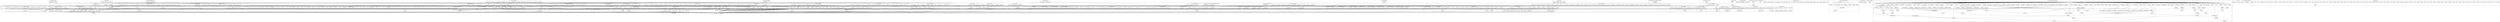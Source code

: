 digraph g {
graph [
fontsize = "14"
splines = "true"
overlap = "scale"
];
node [
fontsize = "8"
shape = "record"
];
edge [
headclip = "true"
tailclip = "true"
fontsize = "8"
];
subgraph cluster_com_qfund_ml_OverShort {
color=black
label="com.qfund.ml.OverShort"
"com_qfund_ml_OverShort_OverShortInputBean" [
	label = "{<T_NAME> OverShortInputBean}"
	shape = "record"
];
"com_qfund_ml_OverShort_OverShortResponseBean" [
	label = "{<T_NAME> OverShortResponseBean}"
	shape = "record"
];
}
subgraph cluster_com_qfund_ml_refreshcache {
color=black
label="com.qfund.ml.refreshcache"
"com_qfund_ml_refreshcache_RefreshCacheRequestBean" [
	label = "{<T_NAME> RefreshCacheRequestBean}"
	shape = "record"
];
com_qfund_ml_refreshcache_RefreshCacheRequestBean->com_qfund_ml_bean_RequestBean [ label = "" arrowhead="onormal" arrowtail="none" ];
}
subgraph cluster_com_qfund_ml_storeRecon {
color=black
label="com.qfund.ml.storeRecon"
"com_qfund_ml_storeRecon_StoreReconResponseBean" [
	label = "{<T_NAME> StoreReconResponseBean}"
	shape = "record"
];
com_qfund_ml_storeRecon_StoreReconResponseBean->com_qfund_ml_bean_ResponseBean [ label = "" arrowhead="onormal" arrowtail="none" ];
com_qfund_ml_storeRecon_StoreReconResponseBean->com_qfund_ml_bean_MessageBean [ label = "" arrowhead="normal" arrowtail="none" ];
com_qfund_ml_storeRecon_StoreReconResponseBean->com_qfund_ml_bean_StoreReconBean [ label = "" arrowhead="normal" arrowtail="none" ];
"com_qfund_ml_storeRecon_StoreReconRequestBean" [
	label = "{<T_NAME> StoreReconRequestBean}"
	shape = "record"
];
com_qfund_ml_storeRecon_StoreReconRequestBean->com_qfund_ml_bean_RequestBean [ label = "" arrowhead="onormal" arrowtail="none" ];
com_qfund_ml_storeRecon_StoreReconRequestBean->com_qfund_ml_bean_SearchBean [ label = "" arrowhead="normal" arrowtail="none" ];
com_qfund_ml_storeRecon_StoreReconRequestBean->com_qfund_ml_bean_StoreReconBean [ label = "" arrowhead="normal" arrowtail="none" ];
}
subgraph cluster_net_qfund_billpayservice_types_dopayment_response {
color=black
label="net.qfund.billpayservice.types.dopayment.response"
"net_qfund_billpayservice_types_dopayment_response_DoPaymentResponseEntity" [
	label = "{<T_NAME> DoPaymentResponseEntity}"
	shape = "record"
];
}
subgraph cluster_com_qfund_ml_clock {
color=black
label="com.qfund.ml.clock"
"com_qfund_ml_clock_ClockRequestBean" [
	label = "{<T_NAME> ClockRequestBean}"
	shape = "record"
];
com_qfund_ml_clock_ClockRequestBean->com_qfund_ml_bean_RequestBean [ label = "" arrowhead="onormal" arrowtail="none" ];
}
subgraph cluster_com_qfund_ml_filters {
color=black
label="com.qfund.ml.filters"
"com_qfund_ml_filters_ResponseLogBean" [
	label = "{<T_NAME> ResponseLogBean}"
	shape = "record"
];
}
subgraph cluster_com_qfund_ml_conf {
color=black
label="com.qfund.ml.conf"
"com_qfund_ml_conf_BankruptStatus" [
	label = "{<T_NAME> BankruptStatus}"
	shape = "record"
];
"com_qfund_ml_conf_LoginType" [
	label = "{<T_NAME> LoginType}"
	shape = "record"
];
"com_qfund_ml_conf_RepoProcessStatus" [
	label = "{<T_NAME> RepoProcessStatus}"
	shape = "record"
];
"com_qfund_ml_conf_AppConstants" [
	label = "{<T_NAME> AppConstants}"
	shape = "record"
];
}
subgraph cluster_com_qfund_ml_leftmenu {
color=black
label="com.qfund.ml.leftmenu"
"com_qfund_ml_leftmenu_LeftMenuRequestBean" [
	label = "{<T_NAME> LeftMenuRequestBean}"
	shape = "record"
];
com_qfund_ml_leftmenu_LeftMenuRequestBean->com_qfund_ml_bean_RequestBean [ label = "" arrowhead="onormal" arrowtail="none" ];
"com_qfund_ml_leftmenu_LeftMenuResponseBean" [
	label = "{<T_NAME> LeftMenuResponseBean}"
	shape = "record"
];
com_qfund_ml_leftmenu_LeftMenuResponseBean->com_qfund_ml_bean_ResponseBean [ label = "" arrowhead="onormal" arrowtail="none" ];
}
subgraph cluster_com_qfund_ml_bankrupt {
color=black
label="com.qfund.ml.bankrupt"
"com_qfund_ml_bankrupt_BankruptResponseBean" [
	label = "{<T_NAME> BankruptResponseBean}"
	shape = "record"
];
com_qfund_ml_bankrupt_BankruptResponseBean->com_qfund_ml_bean_ResponseBean [ label = "" arrowhead="onormal" arrowtail="none" ];
com_qfund_ml_bankrupt_BankruptResponseBean->com_qfund_ml_bean_PrinterDetailsBean [ label = "" arrowhead="normal" arrowtail="none" ];
com_qfund_ml_bankrupt_BankruptResponseBean->com_qfund_ml_bean_TransactionDataBean [ label = "" arrowhead="normal" arrowtail="none" ];
com_qfund_ml_bankrupt_BankruptResponseBean->com_qfund_ml_bean_CustomerSrchResultBean [ label = "" arrowhead="normal" arrowtail="none" ];
com_qfund_ml_bankrupt_BankruptResponseBean->com_qfund_ml_customer_CustomerReceiptPrinterDetailsBean [ label = "" arrowhead="normal" arrowtail="none" ];
com_qfund_ml_bankrupt_BankruptResponseBean->com_qfund_ml_bean_BankruptBean [ label = "" arrowhead="normal" arrowtail="none" ];
"com_qfund_ml_bankrupt_BankruptRequestBean" [
	label = "{<T_NAME> BankruptRequestBean}"
	shape = "record"
];
com_qfund_ml_bankrupt_BankruptRequestBean->com_qfund_ml_bean_RequestBean [ label = "" arrowhead="onormal" arrowtail="none" ];
"com_qfund_ml_bankrupt_ValidateBankruptRequestBean" [
	label = "{<T_NAME> ValidateBankruptRequestBean}"
	shape = "record"
];
}
subgraph cluster_com_qfund_ml_changepassword {
color=black
label="com.qfund.ml.changepassword"
"com_qfund_ml_changepassword_ChangePasswordRequestBean" [
	label = "{<T_NAME> ChangePasswordRequestBean}"
	shape = "record"
];
com_qfund_ml_changepassword_ChangePasswordRequestBean->com_qfund_ml_bean_RequestBean [ label = "" arrowhead="onormal" arrowtail="none" ];
}
subgraph cluster_com_qfund_ml_common {
color=black
label="com.qfund.ml.common"
"com_qfund_ml_common_AjaxResponseBean" [
	label = "{<T_NAME> AjaxResponseBean}"
	shape = "record"
];
com_qfund_ml_common_AjaxResponseBean->com_qfund_ml_bean_ResponseBean [ label = "" arrowhead="onormal" arrowtail="none" ];
}
subgraph cluster_net_qfund_ncpservice_types_applytlploan_response {
color=black
label="net.qfund.ncpservice.types.applytlploan.response"
"net_qfund_ncpservice_types_applytlploan_response_InstallmentDetailsEntity" [
	label = "{<T_NAME> InstallmentDetailsEntity}"
	shape = "record"
];
}
subgraph cluster_com_qfund_ml_titletracking {
color=black
label="com.qfund.ml.titletracking"
"com_qfund_ml_titletracking_StoreTitleTrackReqBean" [
	label = "{<T_NAME> StoreTitleTrackReqBean}"
	shape = "record"
];
com_qfund_ml_titletracking_StoreTitleTrackReqBean->com_qfund_ml_bean_RequestBean [ label = "" arrowhead="onormal" arrowtail="none" ];
com_qfund_ml_titletracking_StoreTitleTrackReqBean->com_qfund_ml_bean_SearchBean [ label = "" arrowhead="normal" arrowtail="none" ];
"com_qfund_ml_titletracking_StoreTitleTrackResBean" [
	label = "{<T_NAME> StoreTitleTrackResBean}"
	shape = "record"
];
com_qfund_ml_titletracking_StoreTitleTrackResBean->com_qfund_ml_bean_ResponseBean [ label = "" arrowhead="onormal" arrowtail="none" ];
com_qfund_ml_titletracking_StoreTitleTrackResBean->com_qfund_ml_bean_SearchBean [ label = "" arrowhead="normal" arrowtail="none" ];
com_qfund_ml_titletracking_StoreTitleTrackResBean->com_qfund_ml_bean_TitleTrackSrchRsltBean [ label = "" arrowhead="normal" arrowtail="none" ];
com_qfund_ml_titletracking_StoreTitleTrackResBean->com_qfund_ml_bean_VehiclePrinterDetailsBean [ label = "" arrowhead="normal" arrowtail="none" ];
"com_qfund_ml_titletracking_TitleTrackRequestBean" [
	label = "{<T_NAME> TitleTrackRequestBean}"
	shape = "record"
];
com_qfund_ml_titletracking_TitleTrackRequestBean->com_qfund_ml_bean_RequestBean [ label = "" arrowhead="onormal" arrowtail="none" ];
com_qfund_ml_titletracking_TitleTrackRequestBean->com_qfund_ml_bean_SearchBean [ label = "" arrowhead="normal" arrowtail="none" ];
com_qfund_ml_titletracking_TitleTrackRequestBean->com_qfund_ml_pam_PAMDocumentsBean [ label = "" arrowhead="normal" arrowtail="none" ];
"com_qfund_ml_titletracking_TitleTrackResponseBean" [
	label = "{<T_NAME> TitleTrackResponseBean}"
	shape = "record"
];
com_qfund_ml_titletracking_TitleTrackResponseBean->com_qfund_ml_bean_ResponseBean [ label = "" arrowhead="onormal" arrowtail="none" ];
com_qfund_ml_titletracking_TitleTrackResponseBean->com_qfund_ml_bean_SearchBean [ label = "" arrowhead="normal" arrowtail="none" ];
com_qfund_ml_titletracking_TitleTrackResponseBean->com_qfund_ml_bean_TitleTrackSrchRsltBean [ label = "" arrowhead="normal" arrowtail="none" ];
com_qfund_ml_titletracking_TitleTrackResponseBean->com_qfund_ml_bean_VehiclePrinterDetailsBean [ label = "" arrowhead="normal" arrowtail="none" ];
}
subgraph cluster_com_qfund_ml_timesheets {
color=black
label="com.qfund.ml.timesheets"
"com_qfund_ml_timesheets_EmpTimeSrchRequestBean" [
	label = "{<T_NAME> EmpTimeSrchRequestBean}"
	shape = "record"
];
com_qfund_ml_timesheets_EmpTimeSrchRequestBean->com_qfund_ml_bean_RequestBean [ label = "" arrowhead="onormal" arrowtail="none" ];
"com_qfund_ml_timesheets_EmpTimeSrchResponseBean" [
	label = "{<T_NAME> EmpTimeSrchResponseBean}"
	shape = "record"
];
com_qfund_ml_timesheets_EmpTimeSrchResponseBean->com_qfund_ml_bean_ResponseBean [ label = "" arrowhead="onormal" arrowtail="none" ];
}
subgraph cluster_org_apache_commons_lang {
color=black
label="org.apache.commons.lang"
"org_apache_commons_lang_StringUtils" [
	label = "{<T_NAME> StringUtils}"
	shape = "record"
];
}
subgraph cluster_com_qfund_ml_blackbook {
color=black
label="com.qfund.ml.blackbook"
"com_qfund_ml_blackbook_BlackBookRequestBean" [
	label = "{<T_NAME> BlackBookRequestBean}"
	shape = "record"
];
com_qfund_ml_blackbook_BlackBookRequestBean->com_qfund_ml_bean_RequestBean [ label = "" arrowhead="onormal" arrowtail="none" ];
"com_qfund_ml_blackbook_BlackBookResponseBean" [
	label = "{<T_NAME> BlackBookResponseBean}"
	shape = "record"
];
com_qfund_ml_blackbook_BlackBookResponseBean->com_qfund_ml_bean_ResponseBean [ label = "" arrowhead="onormal" arrowtail="none" ];
}
subgraph cluster_com_qfund_ml_employee {
color=black
label="com.qfund.ml.employee"
"com_qfund_ml_employee_EmployeeRequestBean" [
	label = "{<T_NAME> EmployeeRequestBean}"
	shape = "record"
];
com_qfund_ml_employee_EmployeeRequestBean->com_qfund_ml_bean_RequestBean [ label = "" arrowhead="onormal" arrowtail="none" ];
com_qfund_ml_employee_EmployeeRequestBean->com_qfund_ml_bean_EmployeeBean [ label = "" arrowhead="normal" arrowtail="none" ];
"com_qfund_ml_employee_ValidateEmployeeSrchRequestBean" [
	label = "{<T_NAME> ValidateEmployeeSrchRequestBean}"
	shape = "record"
];
com_qfund_ml_employee_ValidateEmployeeSrchRequestBean->com_qfund_ml_bean_ValidateError [ label = "" arrowhead="normal" arrowtail="none" ];
com_qfund_ml_employee_ValidateEmployeeSrchRequestBean->com_qfund_ml_bean_ValidateErrors [ label = "" arrowhead="normal" arrowtail="none" ];
com_qfund_ml_employee_ValidateEmployeeSrchRequestBean->com_qfund_ml_employee_EmployeeSrchRequestBean [ label = "" arrowhead="normal" arrowtail="none" ];
"com_qfund_ml_employee_ValidateEmployeeRequestBean" [
	label = "{<T_NAME> ValidateEmployeeRequestBean}"
	shape = "record"
];
com_qfund_ml_employee_ValidateEmployeeRequestBean->com_qfund_ml_employee_EmployeeRequestBean [ label = "" arrowhead="normal" arrowtail="none" ];
com_qfund_ml_employee_ValidateEmployeeRequestBean->com_qfund_ml_bean_EmployeeBean [ label = "" arrowhead="normal" arrowtail="none" ];
com_qfund_ml_employee_ValidateEmployeeRequestBean->com_qfund_ml_bean_ValidateError [ label = "" arrowhead="normal" arrowtail="none" ];
com_qfund_ml_employee_ValidateEmployeeRequestBean->com_qfund_ml_bean_ValidateErrors [ label = "" arrowhead="normal" arrowtail="none" ];
"com_qfund_ml_employee_EmployeeResponseBean" [
	label = "{<T_NAME> EmployeeResponseBean}"
	shape = "record"
];
com_qfund_ml_employee_EmployeeResponseBean->com_qfund_ml_bean_ResponseBean [ label = "" arrowhead="onormal" arrowtail="none" ];
com_qfund_ml_employee_EmployeeResponseBean->com_qfund_ml_bean_EmployeeLookupBean [ label = "" arrowhead="normal" arrowtail="none" ];
"com_qfund_ml_employee_EmployeeSrchResponseBean" [
	label = "{<T_NAME> EmployeeSrchResponseBean}"
	shape = "record"
];
com_qfund_ml_employee_EmployeeSrchResponseBean->com_qfund_ml_bean_ResponseBean [ label = "" arrowhead="onormal" arrowtail="none" ];
"com_qfund_ml_employee_EmployeeViewResponseBean" [
	label = "{<T_NAME> EmployeeViewResponseBean}"
	shape = "record"
];
com_qfund_ml_employee_EmployeeViewResponseBean->com_qfund_ml_bean_ResponseBean [ label = "" arrowhead="onormal" arrowtail="none" ];
com_qfund_ml_employee_EmployeeViewResponseBean->com_qfund_ml_bean_EmployeeBean [ label = "" arrowhead="normal" arrowtail="none" ];
com_qfund_ml_employee_EmployeeViewResponseBean->com_qfund_ml_bean_EmployeeLookupBean [ label = "" arrowhead="normal" arrowtail="none" ];
"com_qfund_ml_employee_EmployeeViewRequestBean" [
	label = "{<T_NAME> EmployeeViewRequestBean}"
	shape = "record"
];
com_qfund_ml_employee_EmployeeViewRequestBean->com_qfund_ml_bean_RequestBean [ label = "" arrowhead="onormal" arrowtail="none" ];
"com_qfund_ml_employee_EmployeeSrchRequestBean" [
	label = "{<T_NAME> EmployeeSrchRequestBean}"
	shape = "record"
];
com_qfund_ml_employee_EmployeeSrchRequestBean->com_qfund_ml_bean_RequestBean [ label = "" arrowhead="onormal" arrowtail="none" ];
}
subgraph cluster_com_qfund_ml_printing {
color=black
label="com.qfund.ml.printing"
"com_qfund_ml_printing_CheckPrintingRequestBean" [
	label = "{<T_NAME> CheckPrintingRequestBean}"
	shape = "record"
];
com_qfund_ml_printing_CheckPrintingRequestBean->com_qfund_ml_bean_RequestBean [ label = "" arrowhead="onormal" arrowtail="none" ];
com_qfund_ml_printing_CheckPrintingRequestBean->com_qfund_ml_bean_PrintingBean [ label = "" arrowhead="normal" arrowtail="none" ];
"com_qfund_ml_printing_CheckPrintingResponseBean" [
	label = "{<T_NAME> CheckPrintingResponseBean}"
	shape = "record"
];
com_qfund_ml_printing_CheckPrintingResponseBean->com_qfund_ml_bean_ResponseBean [ label = "" arrowhead="onormal" arrowtail="none" ];
com_qfund_ml_printing_CheckPrintingResponseBean->com_qfund_ml_bean_Check [ label = "" arrowhead="normal" arrowtail="none" ];
com_qfund_ml_printing_CheckPrintingResponseBean->com_qfund_ml_bean_CheckPrinterDetailsBean [ label = "" arrowhead="normal" arrowtail="none" ];
com_qfund_ml_printing_CheckPrintingResponseBean->com_qfund_ml_bean_PrintingBean [ label = "" arrowhead="normal" arrowtail="none" ];
"com_qfund_ml_printing_PrintingResponseBean" [
	label = "{<T_NAME> PrintingResponseBean}"
	shape = "record"
];
com_qfund_ml_printing_PrintingResponseBean->com_qfund_ml_bean_ResponseBean [ label = "" arrowhead="onormal" arrowtail="none" ];
com_qfund_ml_printing_PrintingResponseBean->com_qfund_ml_reports_ReportsRightHeaderBean [ label = "" arrowhead="normal" arrowtail="none" ];
com_qfund_ml_printing_PrintingResponseBean->com_qfund_ml_receipt_SafeReceiptData [ label = "" arrowhead="normal" arrowtail="none" ];
com_qfund_ml_printing_PrintingResponseBean->com_qfund_ml_receipt_CustomerReceiptData [ label = "" arrowhead="normal" arrowtail="none" ];
com_qfund_ml_printing_PrintingResponseBean->com_qfund_ml_receipt_MiscReceiptData [ label = "" arrowhead="normal" arrowtail="none" ];
com_qfund_ml_printing_PrintingResponseBean->com_qfund_ml_reports_ReportsLeftHeaderBean [ label = "" arrowhead="normal" arrowtail="none" ];
com_qfund_ml_printing_PrintingResponseBean->com_qfund_ml_bean_CheckBean [ label = "" arrowhead="normal" arrowtail="none" ];
com_qfund_ml_printing_PrintingResponseBean->com_qfund_ml_receipt_CosReceiptData [ label = "" arrowhead="normal" arrowtail="none" ];
com_qfund_ml_printing_PrintingResponseBean->com_qfund_ml_bean_PrintingBean [ label = "" arrowhead="normal" arrowtail="none" ];
com_qfund_ml_printing_PrintingResponseBean->com_qfund_ml_receipt_EarlyPayOffReceiptData [ label = "" arrowhead="normal" arrowtail="none" ];
com_qfund_ml_printing_PrintingResponseBean->com_qfund_ml_receipt_CustTranReceiptData [ label = "" arrowhead="normal" arrowtail="none" ];
com_qfund_ml_printing_PrintingResponseBean->com_qfund_ml_receipt_AssignReceiptData [ label = "" arrowhead="normal" arrowtail="none" ];
com_qfund_ml_printing_PrintingResponseBean->com_qfund_ml_receipt_BalanceReceiptData [ label = "" arrowhead="normal" arrowtail="none" ];
"com_qfund_ml_printing_DepositSlipPrintingRequestBean" [
	label = "{<T_NAME> DepositSlipPrintingRequestBean}"
	shape = "record"
];
com_qfund_ml_printing_DepositSlipPrintingRequestBean->com_qfund_ml_bean_RequestBean [ label = "" arrowhead="onormal" arrowtail="none" ];
"com_qfund_ml_printing_PrintingRequestBean" [
	label = "{<T_NAME> PrintingRequestBean}"
	shape = "record"
];
com_qfund_ml_printing_PrintingRequestBean->com_qfund_ml_bean_RequestBean [ label = "" arrowhead="onormal" arrowtail="none" ];
com_qfund_ml_printing_PrintingRequestBean->com_qfund_ml_bean_PrintingBean [ label = "" arrowhead="normal" arrowtail="none" ];
"com_qfund_ml_printing_DepositSlipPrintingResponseBean" [
	label = "{<T_NAME> DepositSlipPrintingResponseBean}"
	shape = "record"
];
com_qfund_ml_printing_DepositSlipPrintingResponseBean->com_qfund_ml_bean_ResponseBean [ label = "" arrowhead="onormal" arrowtail="none" ];
com_qfund_ml_printing_DepositSlipPrintingResponseBean->com_qfund_ml_bean_DepositSlip [ label = "" arrowhead="normal" arrowtail="none" ];
com_qfund_ml_printing_DepositSlipPrintingResponseBean->com_qfund_ml_bean_PrintingBean [ label = "" arrowhead="normal" arrowtail="none" ];
}
subgraph cluster_com_qfund_ml_District {
color=black
label="com.qfund.ml.District"
"com_qfund_ml_District_DistrictHierarchyResponseBean" [
	label = "{<T_NAME> DistrictHierarchyResponseBean}"
	shape = "record"
];
com_qfund_ml_District_DistrictHierarchyResponseBean->com_qfund_ml_bean_ResponseBean [ label = "" arrowhead="onormal" arrowtail="none" ];
com_qfund_ml_District_DistrictHierarchyResponseBean->com_qfund_ml_District_DistrictHierarchyRequestBean [ label = "" arrowhead="normal" arrowtail="none" ];
"com_qfund_ml_District_DistrictHierarchyRequestBean" [
	label = "{<T_NAME> DistrictHierarchyRequestBean}"
	shape = "record"
];
com_qfund_ml_District_DistrictHierarchyRequestBean->com_qfund_ml_bean_RequestBean [ label = "" arrowhead="onormal" arrowtail="none" ];
}
subgraph cluster_com_qfund_ml_acl {
color=black
label="com.qfund.ml.acl"
"com_qfund_ml_acl_ACLRequestBean" [
	label = "{<T_NAME> ACLRequestBean}"
	shape = "record"
];
com_qfund_ml_acl_ACLRequestBean->com_qfund_ml_bean_RequestBean [ label = "" arrowhead="onormal" arrowtail="none" ];
"com_qfund_ml_acl_ACLResponseBean" [
	label = "{<T_NAME> ACLResponseBean}"
	shape = "record"
];
com_qfund_ml_acl_ACLResponseBean->com_qfund_ml_bean_ResponseBean [ label = "" arrowhead="onormal" arrowtail="none" ];
com_qfund_ml_acl_ACLResponseBean->com_qfund_ml_acl_ACLRequestBean [ label = "" arrowhead="normal" arrowtail="none" ];
"com_qfund_ml_acl_ValidateACLBean" [
	label = "{<T_NAME> ValidateACLBean}"
	shape = "record"
];
com_qfund_ml_acl_ValidateACLBean->com_qfund_ml_bean_RequestBean [ label = "" arrowhead="normal" arrowtail="none" ];
com_qfund_ml_acl_ValidateACLBean->com_qfund_ml_acl_ACLRequestBean [ label = "" arrowhead="normal" arrowtail="none" ];
com_qfund_ml_acl_ValidateACLBean->com_qfund_ml_bean_ValidateError [ label = "" arrowhead="normal" arrowtail="none" ];
com_qfund_ml_acl_ValidateACLBean->com_qfund_ml_bean_ValidateErrors [ label = "" arrowhead="normal" arrowtail="none" ];
}
subgraph cluster_com_qfund_ml_store {
color=black
label="com.qfund.ml.store"
"com_qfund_ml_store_StoreRequestBean" [
	label = "{<T_NAME> StoreRequestBean}"
	shape = "record"
];
com_qfund_ml_store_StoreRequestBean->com_qfund_ml_bean_RequestBean [ label = "" arrowhead="onormal" arrowtail="none" ];
"com_qfund_ml_store_CashDetailsBean" [
	label = "{<T_NAME> CashDetailsBean}"
	shape = "record"
];
"com_qfund_ml_store_StoreDataResponseBean" [
	label = "{<T_NAME> StoreDataResponseBean}"
	shape = "record"
];
com_qfund_ml_store_StoreDataResponseBean->com_qfund_ml_bean_ResponseBean [ label = "" arrowhead="onormal" arrowtail="none" ];
com_qfund_ml_store_StoreDataResponseBean->com_qfund_ml_store_CashDetailsBean [ label = "" arrowhead="normal" arrowtail="none" ];
"com_qfund_ml_store_StoreDataRequestBean" [
	label = "{<T_NAME> StoreDataRequestBean}"
	shape = "record"
];
com_qfund_ml_store_StoreDataRequestBean->com_qfund_ml_bean_RequestBean [ label = "" arrowhead="onormal" arrowtail="none" ];
}
subgraph cluster_com_qfund_ml_util {
color=black
label="com.qfund.ml.util"
"com_qfund_ml_util_EmailBean" [
	label = "{<T_NAME> EmailBean}"
	shape = "record"
];
com_qfund_ml_util_EmailBean->com_qfund_ml_document_NewDocument [ label = "" arrowhead="normal" arrowtail="none" ];
}
subgraph cluster_com_qfund_ml_siil {
color=black
label="com.qfund.ml.siil"
"com_qfund_ml_siil_SIILBean" [
	label = "{<T_NAME> SIILBean}"
	shape = "record"
];
com_qfund_ml_siil_SIILBean->com_qfund_ml_bean_DealBean [ label = "" arrowhead="normal" arrowtail="none" ];
com_qfund_ml_siil_SIILBean->com_qfund_ml_bean_MessageBean [ label = "" arrowhead="normal" arrowtail="none" ];
com_qfund_ml_siil_SIILBean->com_qfund_ml_bean_CustomerSrchResultBean [ label = "" arrowhead="normal" arrowtail="none" ];
com_qfund_ml_siil_SIILBean->com_qfund_ml_bean_CustomerBasicDetailsBean [ label = "" arrowhead="normal" arrowtail="none" ];
"com_qfund_ml_siil_DropDownBean" [
	label = "{<T_NAME> DropDownBean}"
	shape = "record"
];
"com_qfund_ml_siil_SIILConstants" [
	label = "{<T_NAME> SIILConstants}"
	shape = "record"
];
"com_qfund_ml_siil_SIILRequestBean" [
	label = "{<T_NAME> SIILRequestBean}"
	shape = "record"
];
com_qfund_ml_siil_SIILRequestBean->com_qfund_ml_bean_RequestBean [ label = "" arrowhead="onormal" arrowtail="none" ];
com_qfund_ml_siil_SIILRequestBean->com_qfund_ml_siil_SIILBean [ label = "" arrowhead="normal" arrowtail="none" ];
com_qfund_ml_siil_SIILRequestBean->com_qfund_ml_bean_SearchBean [ label = "" arrowhead="normal" arrowtail="none" ];
}
subgraph cluster_com_qfund_bl_bo_ofac_SdnList {
color=black
label="com.qfund.bl.bo.ofac.SdnList"
"com_qfund_bl_bo_ofac_SdnList_SdnEntry" [
	label = "{<T_NAME> SdnEntry}"
	shape = "record"
];
}
subgraph cluster_com_qfund_ml_rule {
color=black
label="com.qfund.ml.rule"
"com_qfund_ml_rule_MenuSetResponseBean" [
	label = "{<T_NAME> MenuSetResponseBean}"
	shape = "record"
];
com_qfund_ml_rule_MenuSetResponseBean->com_qfund_ml_bean_ResponseBean [ label = "" arrowhead="onormal" arrowtail="none" ];
com_qfund_ml_rule_MenuSetResponseBean->com_qfund_ml_bean_SearchBean [ label = "" arrowhead="normal" arrowtail="none" ];
"com_qfund_ml_rule_RuleAddRequestBean" [
	label = "{<T_NAME> RuleAddRequestBean}"
	shape = "record"
];
com_qfund_ml_rule_RuleAddRequestBean->com_qfund_ml_bean_RequestBean [ label = "" arrowhead="onormal" arrowtail="none" ];
com_qfund_ml_rule_RuleAddRequestBean->com_qfund_ml_bean_GroupRuleBean [ label = "" arrowhead="normal" arrowtail="none" ];
"com_qfund_ml_rule_AdvanceAmountRequestBean" [
	label = "{<T_NAME> AdvanceAmountRequestBean}"
	shape = "record"
];
com_qfund_ml_rule_AdvanceAmountRequestBean->com_qfund_ml_bean_RequestBean [ label = "" arrowhead="onormal" arrowtail="none" ];
"com_qfund_ml_rule_GroupRuleEditViewRequestBean" [
	label = "{<T_NAME> GroupRuleEditViewRequestBean}"
	shape = "record"
];
com_qfund_ml_rule_GroupRuleEditViewRequestBean->com_qfund_ml_bean_RequestBean [ label = "" arrowhead="onormal" arrowtail="none" ];
"com_qfund_ml_rule_GroupRuleEditRequestBean" [
	label = "{<T_NAME> GroupRuleEditRequestBean}"
	shape = "record"
];
com_qfund_ml_rule_GroupRuleEditRequestBean->com_qfund_ml_bean_RequestBean [ label = "" arrowhead="onormal" arrowtail="none" ];
"com_qfund_ml_rule_GroupHistoryRequestBean" [
	label = "{<T_NAME> GroupHistoryRequestBean}"
	shape = "record"
];
com_qfund_ml_rule_GroupHistoryRequestBean->com_qfund_ml_bean_RequestBean [ label = "" arrowhead="onormal" arrowtail="none" ];
"com_qfund_ml_rule_LocationRequestBean" [
	label = "{<T_NAME> LocationRequestBean}"
	shape = "record"
];
com_qfund_ml_rule_LocationRequestBean->com_qfund_ml_bean_RequestBean [ label = "" arrowhead="onormal" arrowtail="none" ];
"com_qfund_ml_rule_GroupRuleViewResponseBean" [
	label = "{<T_NAME> GroupRuleViewResponseBean}"
	shape = "record"
];
com_qfund_ml_rule_GroupRuleViewResponseBean->com_qfund_ml_bean_ResponseBean [ label = "" arrowhead="onormal" arrowtail="none" ];
"com_qfund_ml_rule_RuleViewResponseBean" [
	label = "{<T_NAME> RuleViewResponseBean}"
	shape = "record"
];
com_qfund_ml_rule_RuleViewResponseBean->com_qfund_ml_bean_ResponseBean [ label = "" arrowhead="onormal" arrowtail="none" ];
"com_qfund_ml_rule_AdvanceAmountFeeRequestBean" [
	label = "{<T_NAME> AdvanceAmountFeeRequestBean}"
	shape = "record"
];
com_qfund_ml_rule_AdvanceAmountFeeRequestBean->com_qfund_ml_bean_RequestBean [ label = "" arrowhead="onormal" arrowtail="none" ];
com_qfund_ml_rule_AdvanceAmountFeeRequestBean->com_qfund_ml_bean_AdvanceFeeAmountBean [ label = "" arrowhead="normal" arrowtail="none" ];
"com_qfund_ml_rule_GroupViewRuleBean" [
	label = "{<T_NAME> GroupViewRuleBean}"
	shape = "record"
];
"com_qfund_ml_rule_MenuSetRequestBean" [
	label = "{<T_NAME> MenuSetRequestBean}"
	shape = "record"
];
com_qfund_ml_rule_MenuSetRequestBean->com_qfund_ml_bean_RequestBean [ label = "" arrowhead="onormal" arrowtail="none" ];
com_qfund_ml_rule_MenuSetRequestBean->com_qfund_ml_bean_SearchBean [ label = "" arrowhead="normal" arrowtail="none" ];
}
subgraph cluster_com_qfund_ml_pam {
color=black
label="com.qfund.ml.pam"
"com_qfund_ml_pam_VehicleDetailsBean" [
	label = "{<T_NAME> VehicleDetailsBean}"
	shape = "record"
];
"com_qfund_ml_pam_TitleLoanRequestBean" [
	label = "{<T_NAME> TitleLoanRequestBean}"
	shape = "record"
];
com_qfund_ml_pam_TitleLoanRequestBean->com_qfund_ml_bean_RequestBean [ label = "" arrowhead="onormal" arrowtail="none" ];
com_qfund_ml_pam_TitleLoanRequestBean->com_qfund_ml_pam_PAMDocumentsBean [ label = "" arrowhead="normal" arrowtail="none" ];
"com_qfund_ml_pam_VerificationDocumentsRequestBean" [
	label = "{<T_NAME> VerificationDocumentsRequestBean}"
	shape = "record"
];
com_qfund_ml_pam_VerificationDocumentsRequestBean->com_qfund_ml_bean_RequestBean [ label = "" arrowhead="onormal" arrowtail="none" ];
com_qfund_ml_pam_VerificationDocumentsRequestBean->com_qfund_ml_pam_PAMDocumentsBean [ label = "" arrowhead="normal" arrowtail="none" ];
"com_qfund_ml_pam_VerificationDocumentsResponseBean" [
	label = "{<T_NAME> VerificationDocumentsResponseBean}"
	shape = "record"
];
com_qfund_ml_pam_VerificationDocumentsResponseBean->com_qfund_ml_bean_ResponseBean [ label = "" arrowhead="onormal" arrowtail="none" ];
com_qfund_ml_pam_VerificationDocumentsResponseBean->com_qfund_ml_transaction_AgreementBean [ label = "" arrowhead="normal" arrowtail="none" ];
com_qfund_ml_pam_VerificationDocumentsResponseBean->com_qfund_ml_pam_VehicleDetailsBean [ label = "" arrowhead="normal" arrowtail="none" ];
"com_qfund_ml_pam_AssignDocsSearchRequestBean" [
	label = "{<T_NAME> AssignDocsSearchRequestBean}"
	shape = "record"
];
com_qfund_ml_pam_AssignDocsSearchRequestBean->com_qfund_ml_bean_RequestBean [ label = "" arrowhead="onormal" arrowtail="none" ];
"com_qfund_ml_pam_PAMDocumentsBean" [
	label = "{<T_NAME> PAMDocumentsBean}"
	shape = "record"
];
com_qfund_ml_pam_PAMDocumentsBean->com_qfund_ml_bean_RequestBean [ label = "" arrowhead="onormal" arrowtail="none" ];
"com_qfund_ml_pam_PAMSearchRequestBean" [
	label = "{<T_NAME> PAMSearchRequestBean}"
	shape = "record"
];
com_qfund_ml_pam_PAMSearchRequestBean->com_qfund_ml_bean_RequestBean [ label = "" arrowhead="onormal" arrowtail="none" ];
"com_qfund_ml_pam_DocumentsBean" [
	label = "{<T_NAME> DocumentsBean}"
	shape = "record"
];
"com_qfund_ml_pam_AssignDocsSearchResponseBean" [
	label = "{<T_NAME> AssignDocsSearchResponseBean}"
	shape = "record"
];
com_qfund_ml_pam_AssignDocsSearchResponseBean->com_qfund_ml_bean_ResponseBean [ label = "" arrowhead="onormal" arrowtail="none" ];
"com_qfund_ml_pam_PAMSearchResponseBean" [
	label = "{<T_NAME> PAMSearchResponseBean}"
	shape = "record"
];
com_qfund_ml_pam_PAMSearchResponseBean->com_qfund_ml_bean_ResponseBean [ label = "" arrowhead="onormal" arrowtail="none" ];
}
subgraph cluster_com_qfund_ml_dealtrans {
color=black
label="com.qfund.ml.dealtrans"
"com_qfund_ml_dealtrans_DealTransHistoryBean" [
	label = "{<T_NAME> DealTransHistoryBean}"
	shape = "record"
];
"com_qfund_ml_dealtrans_DealTransferHistoryBean" [
	label = "{<T_NAME> DealTransferHistoryBean}"
	shape = "record"
];
"com_qfund_ml_dealtrans_DealTransactionBean" [
	label = "{<T_NAME> DealTransactionBean}"
	shape = "record"
];
}
subgraph cluster_com_qfund_ml_cpp {
color=black
label="com.qfund.ml.cpp"
"com_qfund_ml_cpp_CPPCancelResponseBean" [
	label = "{<T_NAME> CPPCancelResponseBean}"
	shape = "record"
];
com_qfund_ml_cpp_CPPCancelResponseBean->com_qfund_ml_bean_ResponseBean [ label = "" arrowhead="onormal" arrowtail="none" ];
com_qfund_ml_cpp_CPPCancelResponseBean->com_qfund_ml_bean_DefPaymentDataBean [ label = "" arrowhead="normal" arrowtail="none" ];
com_qfund_ml_cpp_CPPCancelResponseBean->com_qfund_ml_bean_TransactionDataBean [ label = "" arrowhead="normal" arrowtail="none" ];
com_qfund_ml_cpp_CPPCancelResponseBean->com_qfund_ml_cpp_CPPCancelRequestBean [ label = "" arrowhead="normal" arrowtail="none" ];
com_qfund_ml_cpp_CPPCancelResponseBean->com_qfund_ml_transaction_AdvanceCommonBean [ label = "" arrowhead="normal" arrowtail="none" ];
com_qfund_ml_cpp_CPPCancelResponseBean->com_qfund_ml_bean_ValidateErrors [ label = "" arrowhead="normal" arrowtail="none" ];
"com_qfund_ml_cpp_CPPRequestBean" [
	label = "{<T_NAME> CPPRequestBean}"
	shape = "record"
];
com_qfund_ml_cpp_CPPRequestBean->com_qfund_ml_bean_RequestBean [ label = "" arrowhead="onormal" arrowtail="none" ];
com_qfund_ml_cpp_CPPRequestBean->com_qfund_ml_pam_PAMDocumentsBean [ label = "" arrowhead="normal" arrowtail="none" ];
"com_qfund_ml_cpp_CPPCancelRequestBean" [
	label = "{<T_NAME> CPPCancelRequestBean}"
	shape = "record"
];
com_qfund_ml_cpp_CPPCancelRequestBean->com_qfund_ml_bean_RequestBean [ label = "" arrowhead="onormal" arrowtail="none" ];
"com_qfund_ml_cpp_CPPResponseBean" [
	label = "{<T_NAME> CPPResponseBean}"
	shape = "record"
];
com_qfund_ml_cpp_CPPResponseBean->com_qfund_ml_bean_ResponseBean [ label = "" arrowhead="onormal" arrowtail="none" ];
com_qfund_ml_cpp_CPPResponseBean->com_qfund_ml_bean_MessageBean [ label = "" arrowhead="normal" arrowtail="none" ];
com_qfund_ml_cpp_CPPResponseBean->com_qfund_ml_bean_ValidateErrors [ label = "" arrowhead="normal" arrowtail="none" ];
}
subgraph cluster_com_qfund_ml_Encryption {
color=black
label="com.qfund.ml.Encryption"
"com_qfund_ml_Encryption_EncryptionRequestBean" [
	label = "{<T_NAME> EncryptionRequestBean}"
	shape = "record"
];
com_qfund_ml_Encryption_EncryptionRequestBean->com_qfund_ml_bean_RequestBean [ label = "" arrowhead="onormal" arrowtail="none" ];
"com_qfund_ml_Encryption_EncryptionResponseBean" [
	label = "{<T_NAME> EncryptionResponseBean}"
	shape = "record"
];
com_qfund_ml_Encryption_EncryptionResponseBean->com_qfund_ml_bean_ResponseBean [ label = "" arrowhead="onormal" arrowtail="none" ];
}
subgraph cluster_com_qfund_ml_securitygroup {
color=black
label="com.qfund.ml.securitygroup"
"com_qfund_ml_securitygroup_ValidateSecurityGroupRequestBean" [
	label = "{<T_NAME> ValidateSecurityGroupRequestBean}"
	shape = "record"
];
com_qfund_ml_securitygroup_ValidateSecurityGroupRequestBean->com_qfund_ml_securitygroup_SecurityGroupRequestBean [ label = "" arrowhead="normal" arrowtail="none" ];
com_qfund_ml_securitygroup_ValidateSecurityGroupRequestBean->com_qfund_ml_bean_SecurityGroupBean [ label = "" arrowhead="normal" arrowtail="none" ];
com_qfund_ml_securitygroup_ValidateSecurityGroupRequestBean->com_qfund_ml_bean_ValidateError [ label = "" arrowhead="normal" arrowtail="none" ];
com_qfund_ml_securitygroup_ValidateSecurityGroupRequestBean->com_qfund_ml_bean_ValidateErrors [ label = "" arrowhead="normal" arrowtail="none" ];
"com_qfund_ml_securitygroup_SecurityGroupRequestBean" [
	label = "{<T_NAME> SecurityGroupRequestBean}"
	shape = "record"
];
com_qfund_ml_securitygroup_SecurityGroupRequestBean->com_qfund_ml_bean_RequestBean [ label = "" arrowhead="onormal" arrowtail="none" ];
com_qfund_ml_securitygroup_SecurityGroupRequestBean->com_qfund_ml_bean_SecurityGroupBean [ label = "" arrowhead="normal" arrowtail="none" ];
"com_qfund_ml_securitygroup_SecurityGroupResponseBean" [
	label = "{<T_NAME> SecurityGroupResponseBean}"
	shape = "record"
];
com_qfund_ml_securitygroup_SecurityGroupResponseBean->com_qfund_ml_bean_ResponseBean [ label = "" arrowhead="onormal" arrowtail="none" ];
com_qfund_ml_securitygroup_SecurityGroupResponseBean->com_qfund_ml_bean_SecurityGroupBean [ label = "" arrowhead="normal" arrowtail="none" ];
"com_qfund_ml_securitygroup_SecurityGroupViewResponseBean" [
	label = "{<T_NAME> SecurityGroupViewResponseBean}"
	shape = "record"
];
com_qfund_ml_securitygroup_SecurityGroupViewResponseBean->com_qfund_ml_bean_ResponseBean [ label = "" arrowhead="onormal" arrowtail="none" ];
com_qfund_ml_securitygroup_SecurityGroupViewResponseBean->com_qfund_ml_bean_SecurityGroupBean [ label = "" arrowhead="normal" arrowtail="none" ];
"com_qfund_ml_securitygroup_SecurityGroupViewRequestBean" [
	label = "{<T_NAME> SecurityGroupViewRequestBean}"
	shape = "record"
];
com_qfund_ml_securitygroup_SecurityGroupViewRequestBean->com_qfund_ml_bean_RequestBean [ label = "" arrowhead="onormal" arrowtail="none" ];
}
subgraph cluster_com_qfund_ml_drawer {
color=black
label="com.qfund.ml.drawer"
"com_qfund_ml_drawer_DrawerDeassignRequestBean" [
	label = "{<T_NAME> DrawerDeassignRequestBean}"
	shape = "record"
];
com_qfund_ml_drawer_DrawerDeassignRequestBean->com_qfund_ml_bean_RequestBean [ label = "" arrowhead="onormal" arrowtail="none" ];
"com_qfund_ml_drawer_DrawerSearchRequestBean" [
	label = "{<T_NAME> DrawerSearchRequestBean}"
	shape = "record"
];
com_qfund_ml_drawer_DrawerSearchRequestBean->com_qfund_ml_bean_RequestBean [ label = "" arrowhead="onormal" arrowtail="none" ];
"com_qfund_ml_drawer_DrawerAssignResponseBean" [
	label = "{<T_NAME> DrawerAssignResponseBean}"
	shape = "record"
];
com_qfund_ml_drawer_DrawerAssignResponseBean->com_qfund_ml_bean_ResponseBean [ label = "" arrowhead="onormal" arrowtail="none" ];
"com_qfund_ml_drawer_DrawerRequestBean" [
	label = "{<T_NAME> DrawerRequestBean}"
	shape = "record"
];
com_qfund_ml_drawer_DrawerRequestBean->com_qfund_ml_bean_RequestBean [ label = "" arrowhead="onormal" arrowtail="none" ];
com_qfund_ml_drawer_DrawerRequestBean->com_qfund_ml_safe_SafeDeassignRequestBean [ label = "" arrowhead="normal" arrowtail="none" ];
com_qfund_ml_drawer_DrawerRequestBean->com_qfund_ml_drawer_DrawerDeassignRequestBean [ label = "" arrowhead="normal" arrowtail="none" ];
com_qfund_ml_drawer_DrawerRequestBean->com_qfund_ml_safe_SafeAssignRequestBean [ label = "" arrowhead="normal" arrowtail="none" ];
"com_qfund_ml_drawer_AssignedDrawerBean" [
	label = "{<T_NAME> AssignedDrawerBean}"
	shape = "record"
];
"com_qfund_ml_drawer_DrawerBalanceResponseBean" [
	label = "{<T_NAME> DrawerBalanceResponseBean}"
	shape = "record"
];
com_qfund_ml_drawer_DrawerBalanceResponseBean->com_qfund_ml_bean_ResponseBean [ label = "" arrowhead="onormal" arrowtail="none" ];
"com_qfund_ml_drawer_DrawerSearchBean" [
	label = "{<T_NAME> DrawerSearchBean}"
	shape = "record"
];
"com_qfund_ml_drawer_DrawerResponseBean" [
	label = "{<T_NAME> DrawerResponseBean}"
	shape = "record"
];
com_qfund_ml_drawer_DrawerResponseBean->com_qfund_ml_bean_ResponseBean [ label = "" arrowhead="onormal" arrowtail="none" ];
com_qfund_ml_drawer_DrawerResponseBean->com_qfund_ml_safe_MoneyMgmtReceiptPrinterDetailsBean [ label = "" arrowhead="normal" arrowtail="none" ];
"com_qfund_ml_drawer_DrawerDeassignResponseBean" [
	label = "{<T_NAME> DrawerDeassignResponseBean}"
	shape = "record"
];
com_qfund_ml_drawer_DrawerDeassignResponseBean->com_qfund_ml_bean_ResponseBean [ label = "" arrowhead="onormal" arrowtail="none" ];
"com_qfund_ml_drawer_DrawerBalanceRequestBean" [
	label = "{<T_NAME> DrawerBalanceRequestBean}"
	shape = "record"
];
com_qfund_ml_drawer_DrawerBalanceRequestBean->com_qfund_ml_bean_RequestBean [ label = "" arrowhead="onormal" arrowtail="none" ];
"com_qfund_ml_drawer_DrawerAssignRequestBean" [
	label = "{<T_NAME> DrawerAssignRequestBean}"
	shape = "record"
];
com_qfund_ml_drawer_DrawerAssignRequestBean->com_qfund_ml_bean_RequestBean [ label = "" arrowhead="onormal" arrowtail="none" ];
"com_qfund_ml_drawer_DrawerSearchResponseBean" [
	label = "{<T_NAME> DrawerSearchResponseBean}"
	shape = "record"
];
com_qfund_ml_drawer_DrawerSearchResponseBean->com_qfund_ml_bean_ResponseBean [ label = "" arrowhead="onormal" arrowtail="none" ];
"com_qfund_ml_drawer_DrawertoRequestBean" [
	label = "{<T_NAME> DrawertoRequestBean}"
	shape = "record"
];
com_qfund_ml_drawer_DrawertoRequestBean->com_qfund_ml_bean_RequestBean [ label = "" arrowhead="onormal" arrowtail="none" ];
com_qfund_ml_drawer_DrawertoRequestBean->com_qfund_ml_bean_SearchBean [ label = "" arrowhead="normal" arrowtail="none" ];
}
subgraph cluster_com_qfund_ml_divisionStoreHierarchy {
color=black
label="com.qfund.ml.divisionStoreHierarchy"
"com_qfund_ml_divisionStoreHierarchy_DivisionHierarchyResponseBean" [
	label = "{<T_NAME> DivisionHierarchyResponseBean}"
	shape = "record"
];
com_qfund_ml_divisionStoreHierarchy_DivisionHierarchyResponseBean->com_qfund_ml_bean_ResponseBean [ label = "" arrowhead="onormal" arrowtail="none" ];
com_qfund_ml_divisionStoreHierarchy_DivisionHierarchyResponseBean->com_qfund_ml_divisionStoreHierarchy_DivisionHierarchyRequestBean [ label = "" arrowhead="normal" arrowtail="none" ];
"com_qfund_ml_divisionStoreHierarchy_DivisionHierarchyRequestBean" [
	label = "{<T_NAME> DivisionHierarchyRequestBean}"
	shape = "record"
];
com_qfund_ml_divisionStoreHierarchy_DivisionHierarchyRequestBean->com_qfund_ml_bean_RequestBean [ label = "" arrowhead="onormal" arrowtail="none" ];
}
subgraph cluster_com_qfund_ml_collections {
color=black
label="com.qfund.ml.collections"
"com_qfund_ml_collections_AssignmentCollectionsRequestBean" [
	label = "{<T_NAME> AssignmentCollectionsRequestBean}"
	shape = "record"
];
com_qfund_ml_collections_AssignmentCollectionsRequestBean->com_qfund_ml_bean_RequestBean [ label = "" arrowhead="onormal" arrowtail="none" ];
com_qfund_ml_collections_AssignmentCollectionsRequestBean->com_qfund_ml_bean_SearchBean [ label = "" arrowhead="normal" arrowtail="none" ];
"com_qfund_ml_collections_CollectionsLetterRequestBean" [
	label = "{<T_NAME> CollectionsLetterRequestBean}"
	shape = "record"
];
com_qfund_ml_collections_CollectionsLetterRequestBean->com_qfund_ml_bean_RequestBean [ label = "" arrowhead="onormal" arrowtail="none" ];
"com_qfund_ml_collections_XlsResponseBean" [
	label = "{<T_NAME> XlsResponseBean}"
	shape = "record"
];
com_qfund_ml_collections_XlsResponseBean->com_qfund_ml_bean_ResponseBean [ label = "" arrowhead="onormal" arrowtail="none" ];
"com_qfund_ml_collections_AssignmentCollectionsResponseBean" [
	label = "{<T_NAME> AssignmentCollectionsResponseBean}"
	shape = "record"
];
com_qfund_ml_collections_AssignmentCollectionsResponseBean->com_qfund_ml_bean_ResponseBean [ label = "" arrowhead="onormal" arrowtail="none" ];
com_qfund_ml_collections_AssignmentCollectionsResponseBean->com_qfund_ml_bean_SearchBean [ label = "" arrowhead="normal" arrowtail="none" ];
"com_qfund_ml_collections_CollectionsRequestBean" [
	label = "{<T_NAME> CollectionsRequestBean}"
	shape = "record"
];
com_qfund_ml_collections_CollectionsRequestBean->com_qfund_ml_bean_RequestBean [ label = "" arrowhead="onormal" arrowtail="none" ];
com_qfund_ml_collections_CollectionsRequestBean->com_qfund_ml_bean_PaymentScheduleBean [ label = "" arrowhead="normal" arrowtail="none" ];
com_qfund_ml_collections_CollectionsRequestBean->com_qfund_ml_bean_CommunicationLogBean [ label = "" arrowhead="normal" arrowtail="none" ];
com_qfund_ml_collections_CollectionsRequestBean->com_qfund_ml_bean_SearchBean [ label = "" arrowhead="normal" arrowtail="none" ];
"com_qfund_ml_collections_CollectionsResponseBean" [
	label = "{<T_NAME> CollectionsResponseBean}"
	shape = "record"
];
com_qfund_ml_collections_CollectionsResponseBean->com_qfund_ml_bean_ResponseBean [ label = "" arrowhead="onormal" arrowtail="none" ];
com_qfund_ml_collections_CollectionsResponseBean->com_qfund_ml_bean_CustomerBean [ label = "" arrowhead="normal" arrowtail="none" ];
com_qfund_ml_collections_CollectionsResponseBean->com_qfund_ml_bean_CommunicationLogBean [ label = "" arrowhead="normal" arrowtail="none" ];
com_qfund_ml_collections_CollectionsResponseBean->com_qfund_ml_bean_SearchBean [ label = "" arrowhead="normal" arrowtail="none" ];
com_qfund_ml_collections_CollectionsResponseBean->com_qfund_ml_bean_DealSummaryBean [ label = "" arrowhead="normal" arrowtail="none" ];
com_qfund_ml_collections_CollectionsResponseBean->com_qfund_ml_bean_PrintCollectionsLetterBean [ label = "" arrowhead="normal" arrowtail="none" ];
"com_qfund_ml_collections_CollectionsQueryStruct" [
	label = "{<T_NAME> CollectionsQueryStruct}"
	shape = "record"
];
"com_qfund_ml_collections_XlsRequestBean" [
	label = "{<T_NAME> XlsRequestBean}"
	shape = "record"
];
com_qfund_ml_collections_XlsRequestBean->com_qfund_ml_bean_RequestBean [ label = "" arrowhead="onormal" arrowtail="none" ];
}
subgraph cluster_com_qfund_ml_skiptrace {
color=black
label="com.qfund.ml.skiptrace"
"com_qfund_ml_skiptrace_ReportContentBean" [
	label = "{<T_NAME> ReportContentBean}"
	shape = "record"
];
"com_qfund_ml_skiptrace_ContactCardOptions" [
	label = "{<T_NAME> ContactCardOptions}"
	shape = "record"
];
"com_qfund_ml_skiptrace_SavedSearchBean" [
	label = "{<T_NAME> SavedSearchBean}"
	shape = "record"
];
"com_qfund_ml_skiptrace_SearchFieldsBean" [
	label = "{<T_NAME> SearchFieldsBean}"
	shape = "record"
];
"com_qfund_ml_skiptrace_SearchLogBean" [
	label = "{<T_NAME> SearchLogBean}"
	shape = "record"
];
"com_qfund_ml_skiptrace_UserInfoBean" [
	label = "{<T_NAME> UserInfoBean}"
	shape = "record"
];
"com_qfund_ml_skiptrace_ReportBean" [
	label = "{<T_NAME> ReportBean}"
	shape = "record"
];
"com_qfund_ml_skiptrace_KeyValuePair" [
	label = "{<T_NAME> KeyValuePair}"
	shape = "record"
];
"com_qfund_ml_skiptrace_SkipTraceRequestBean" [
	label = "{<T_NAME> SkipTraceRequestBean}"
	shape = "record"
];
com_qfund_ml_skiptrace_SkipTraceRequestBean->com_qfund_ml_bean_RequestBean [ label = "" arrowhead="onormal" arrowtail="none" ];
com_qfund_ml_skiptrace_SkipTraceRequestBean->com_qfund_ml_skiptrace_SearchFieldsBean [ label = "" arrowhead="normal" arrowtail="none" ];
com_qfund_ml_skiptrace_SkipTraceRequestBean->com_qfund_ml_skiptrace_ReportSearchFieldsBean [ label = "" arrowhead="normal" arrowtail="none" ];
"com_qfund_ml_skiptrace_ReportSearchFieldsBean" [
	label = "{<T_NAME> ReportSearchFieldsBean}"
	shape = "record"
];
"com_qfund_ml_skiptrace_SkipTraceResponseBean" [
	label = "{<T_NAME> SkipTraceResponseBean}"
	shape = "record"
];
com_qfund_ml_skiptrace_SkipTraceResponseBean->com_qfund_ml_bean_ResponseBean [ label = "" arrowhead="onormal" arrowtail="none" ];
com_qfund_ml_skiptrace_SkipTraceResponseBean->com_qfund_ml_skiptrace_ReportContentBean [ label = "" arrowhead="normal" arrowtail="none" ];
com_qfund_ml_skiptrace_SkipTraceResponseBean->com_qfund_ws_lexisnexis_accurint_ReverseRecord [ label = "" arrowhead="normal" arrowtail="none" ];
com_qfund_ml_skiptrace_SkipTraceResponseBean->com_qfund_ml_skiptrace_UserInfoBean [ label = "" arrowhead="normal" arrowtail="none" ];
com_qfund_ml_skiptrace_SkipTraceResponseBean->com_qfund_ml_skiptrace_SavedSearchBean [ label = "" arrowhead="normal" arrowtail="none" ];
com_qfund_ml_skiptrace_SkipTraceResponseBean->com_qfund_ml_skiptrace_ReportBean [ label = "" arrowhead="normal" arrowtail="none" ];
com_qfund_ml_skiptrace_SkipTraceResponseBean->com_qfund_ws_lexisnexis_accurint_BpsSearchRecord [ label = "" arrowhead="normal" arrowtail="none" ];
}
subgraph cluster_com_qfund_ml_encrypt_request {
color=black
label="com.qfund.ml.encrypt.request"
"com_qfund_ml_encrypt_request_EncryptionRequest" [
	label = "{<T_NAME> EncryptionRequest}"
	shape = "record"
];
"com_qfund_ml_encrypt_request_ObjectFactory" [
	label = "{<T_NAME> ObjectFactory}"
	shape = "record"
];
com_qfund_ml_encrypt_request_ObjectFactory->com_qfund_ml_encrypt_request_EncryptionRequest [ label = "" arrowhead="normal" arrowtail="none" ];
}
subgraph cluster_com_qfund_ml_customer {
color=black
label="com.qfund.ml.customer"
"com_qfund_ml_customer_CustomerViewRequestBean" [
	label = "{<T_NAME> CustomerViewRequestBean}"
	shape = "record"
];
com_qfund_ml_customer_CustomerViewRequestBean->com_qfund_ml_bean_RequestBean [ label = "" arrowhead="onormal" arrowtail="none" ];
com_qfund_ml_customer_CustomerViewRequestBean->com_qfund_ml_bean_CustomerBean [ label = "" arrowhead="normal" arrowtail="none" ];
"com_qfund_ml_customer_CustomerResponseBean" [
	label = "{<T_NAME> CustomerResponseBean}"
	shape = "record"
];
com_qfund_ml_customer_CustomerResponseBean->com_qfund_ml_bean_ResponseBean [ label = "" arrowhead="onormal" arrowtail="none" ];
com_qfund_ml_customer_CustomerResponseBean->com_qfund_ml_transaction_AgreementBean [ label = "" arrowhead="normal" arrowtail="none" ];
com_qfund_ml_customer_CustomerResponseBean->com_qfund_ml_bean_MessageBean [ label = "" arrowhead="normal" arrowtail="none" ];
com_qfund_ml_customer_CustomerResponseBean->com_qfund_ml_bean_CustomerBean [ label = "" arrowhead="normal" arrowtail="none" ];
com_qfund_ml_customer_CustomerResponseBean->com_qfund_ml_customer_CustomerLookupBean [ label = "" arrowhead="normal" arrowtail="none" ];
com_qfund_ml_customer_CustomerResponseBean->com_qfund_ml_bean_PrinterDetailsBean [ label = "" arrowhead="normal" arrowtail="none" ];
com_qfund_ml_customer_CustomerResponseBean->com_qfund_ml_bean_NoticePrinterDetailsBean [ label = "" arrowhead="normal" arrowtail="none" ];
com_qfund_ml_customer_CustomerResponseBean->com_qfund_bl_bo_ofac_SdnList_SdnEntry [ label = "" arrowhead="normal" arrowtail="none" ];
com_qfund_ml_customer_CustomerResponseBean->com_qfund_ml_transaction_TransactionReceiptPrinterDetailsBean [ label = "" arrowhead="normal" arrowtail="none" ];
com_qfund_ml_customer_CustomerResponseBean->com_qfund_ml_bean_CancelPrinterDetailsBean [ label = "" arrowhead="normal" arrowtail="none" ];
com_qfund_ml_customer_CustomerResponseBean->com_qfund_ml_bean_ValidateErrors [ label = "" arrowhead="normal" arrowtail="none" ];
com_qfund_ml_customer_CustomerResponseBean->com_qfund_ml_bean_CustomerLoansBean [ label = "" arrowhead="normal" arrowtail="none" ];
com_qfund_ml_customer_CustomerResponseBean->com_qfund_ml_bean_Session [ label = "" arrowhead="normal" arrowtail="none" ];
"com_qfund_ml_customer_CustomerLookupBean" [
	label = "{<T_NAME> CustomerLookupBean}"
	shape = "record"
];
"com_qfund_ml_customer_CustomerViewResponseBean" [
	label = "{<T_NAME> CustomerViewResponseBean}"
	shape = "record"
];
com_qfund_ml_customer_CustomerViewResponseBean->com_qfund_ml_bean_ResponseBean [ label = "" arrowhead="onormal" arrowtail="none" ];
com_qfund_ml_customer_CustomerViewResponseBean->com_qfund_ml_bean_CustomerBean [ label = "" arrowhead="normal" arrowtail="none" ];
com_qfund_ml_customer_CustomerViewResponseBean->com_qfund_ml_customer_CustomerLookupBean [ label = "" arrowhead="normal" arrowtail="none" ];
"com_qfund_ml_customer_RepoProcessRequestBean" [
	label = "{<T_NAME> RepoProcessRequestBean}"
	shape = "record"
];
com_qfund_ml_customer_RepoProcessRequestBean->com_qfund_ml_bean_RequestBean [ label = "" arrowhead="onormal" arrowtail="none" ];
com_qfund_ml_customer_RepoProcessRequestBean->com_qfund_ml_bean_CustomerBean [ label = "" arrowhead="normal" arrowtail="none" ];
com_qfund_ml_customer_RepoProcessRequestBean->com_qfund_ml_bean_TransactionDataBean [ label = "" arrowhead="normal" arrowtail="none" ];
com_qfund_ml_customer_RepoProcessRequestBean->com_qfund_ml_bean_CustomerSrchResultBean [ label = "" arrowhead="normal" arrowtail="none" ];
"com_qfund_ml_customer_CustomerReceiptPrinterDetailsBean" [
	label = "{<T_NAME> CustomerReceiptPrinterDetailsBean}"
	shape = "record"
];
com_qfund_ml_customer_CustomerReceiptPrinterDetailsBean->com_qfund_ml_bean_ReceiptPrinterDetailsBean [ label = "" arrowhead="onormal" arrowtail="none" ];
"com_qfund_ml_customer_CustomerDealsRequestBean" [
	label = "{<T_NAME> CustomerDealsRequestBean}"
	shape = "record"
];
com_qfund_ml_customer_CustomerDealsRequestBean->com_qfund_ml_bean_RequestBean [ label = "" arrowhead="onormal" arrowtail="none" ];
"com_qfund_ml_customer_CustomerTransRequestBean" [
	label = "{<T_NAME> CustomerTransRequestBean}"
	shape = "record"
];
com_qfund_ml_customer_CustomerTransRequestBean->com_qfund_ml_bean_RequestBean [ label = "" arrowhead="onormal" arrowtail="none" ];
com_qfund_ml_customer_CustomerTransRequestBean->com_qfund_ml_transaction_ManagerRequestBean [ label = "" arrowhead="normal" arrowtail="none" ];
com_qfund_ml_customer_CustomerTransRequestBean->com_qfund_ml_bean_TransactionDataBean [ label = "" arrowhead="normal" arrowtail="none" ];
"com_qfund_ml_customer_CustomerSrchRequestBean" [
	label = "{<T_NAME> CustomerSrchRequestBean}"
	shape = "record"
];
com_qfund_ml_customer_CustomerSrchRequestBean->com_qfund_ml_bean_RequestBean [ label = "" arrowhead="onormal" arrowtail="none" ];
com_qfund_ml_customer_CustomerSrchRequestBean->com_qfund_ml_bean_CustomerBean [ label = "" arrowhead="normal" arrowtail="none" ];
com_qfund_ml_customer_CustomerSrchRequestBean->com_qfund_ml_bean_SearchBean [ label = "" arrowhead="normal" arrowtail="none" ];
com_qfund_ml_customer_CustomerSrchRequestBean->com_qfund_ml_pam_PAMDocumentsBean [ label = "" arrowhead="normal" arrowtail="none" ];
com_qfund_ml_customer_CustomerSrchRequestBean->com_qfund_ml_bean_CustomerSrchResultBean [ label = "" arrowhead="normal" arrowtail="none" ];
"com_qfund_ml_customer_CustomerTransResponseBean" [
	label = "{<T_NAME> CustomerTransResponseBean}"
	shape = "record"
];
com_qfund_ml_customer_CustomerTransResponseBean->com_qfund_ml_bean_ResponseBean [ label = "" arrowhead="onormal" arrowtail="none" ];
"com_qfund_ml_customer_CustomerDealsResponseBean" [
	label = "{<T_NAME> CustomerDealsResponseBean}"
	shape = "record"
];
com_qfund_ml_customer_CustomerDealsResponseBean->com_qfund_ml_bean_ResponseBean [ label = "" arrowhead="onormal" arrowtail="none" ];
com_qfund_ml_customer_CustomerDealsResponseBean->com_qfund_ml_transaction_AgreementBean [ label = "" arrowhead="normal" arrowtail="none" ];
com_qfund_ml_customer_CustomerDealsResponseBean->com_qfund_ml_bean_PrinterDetailsBean [ label = "" arrowhead="normal" arrowtail="none" ];
com_qfund_ml_customer_CustomerDealsResponseBean->com_qfund_ml_bean_CancelPrinterDetailsBean [ label = "" arrowhead="normal" arrowtail="none" ];
com_qfund_ml_customer_CustomerDealsResponseBean->com_qfund_ml_bean_CsoDetailsBean [ label = "" arrowhead="normal" arrowtail="none" ];
com_qfund_ml_customer_CustomerDealsResponseBean->com_qfund_ml_transaction_AdvanceCommonBean [ label = "" arrowhead="normal" arrowtail="none" ];
com_qfund_ml_customer_CustomerDealsResponseBean->com_qfund_ml_bean_NoticePrinterDetailsBean [ label = "" arrowhead="normal" arrowtail="none" ];
"com_qfund_ml_customer_InetCustomerViewRequestBean" [
	label = "{<T_NAME> InetCustomerViewRequestBean}"
	shape = "record"
];
com_qfund_ml_customer_InetCustomerViewRequestBean->com_qfund_ml_bean_RequestBean [ label = "" arrowhead="onormal" arrowtail="none" ];
"com_qfund_ml_customer_CustomerSrchResponseBean" [
	label = "{<T_NAME> CustomerSrchResponseBean}"
	shape = "record"
];
com_qfund_ml_customer_CustomerSrchResponseBean->com_qfund_ml_bean_ResponseBean [ label = "" arrowhead="onormal" arrowtail="none" ];
com_qfund_ml_customer_CustomerSrchResponseBean->com_qfund_ml_transaction_AgreementBean [ label = "" arrowhead="normal" arrowtail="none" ];
com_qfund_ml_customer_CustomerSrchResponseBean->com_qfund_ml_customer_CustomerLookupBean [ label = "" arrowhead="normal" arrowtail="none" ];
com_qfund_ml_customer_CustomerSrchResponseBean->com_qfund_ml_bean_PrinterDetailsBean [ label = "" arrowhead="normal" arrowtail="none" ];
com_qfund_ml_customer_CustomerSrchResponseBean->com_qfund_ml_bean_SearchBean [ label = "" arrowhead="normal" arrowtail="none" ];
com_qfund_ml_customer_CustomerSrchResponseBean->com_qfund_ml_bean_CustomerBasicDetailsBean [ label = "" arrowhead="normal" arrowtail="none" ];
com_qfund_ml_customer_CustomerSrchResponseBean->com_qfund_ml_bean_CheckPrinterDetailsBean [ label = "" arrowhead="normal" arrowtail="none" ];
com_qfund_ml_customer_CustomerSrchResponseBean->com_qfund_ml_bean_AgrPrinterDetailsBean [ label = "" arrowhead="normal" arrowtail="none" ];
com_qfund_ml_customer_CustomerSrchResponseBean->com_qfund_ml_bean_CancelPrinterDetailsBean [ label = "" arrowhead="normal" arrowtail="none" ];
com_qfund_ml_customer_CustomerSrchResponseBean->com_qfund_ml_bean_CsoDetailsBean [ label = "" arrowhead="normal" arrowtail="none" ];
com_qfund_ml_customer_CustomerSrchResponseBean->com_qfund_ml_installmentLoan_InstallmentMessageResponseBean [ label = "" arrowhead="normal" arrowtail="none" ];
"com_qfund_ml_customer_CustomerRequestBean" [
	label = "{<T_NAME> CustomerRequestBean}"
	shape = "record"
];
com_qfund_ml_customer_CustomerRequestBean->com_qfund_ml_bean_RequestBean [ label = "" arrowhead="onormal" arrowtail="none" ];
com_qfund_ml_customer_CustomerRequestBean->com_qfund_ml_bean_CustomerBean [ label = "" arrowhead="normal" arrowtail="none" ];
com_qfund_ml_customer_CustomerRequestBean->com_qfund_ml_bean_SearchBean [ label = "" arrowhead="normal" arrowtail="none" ];
com_qfund_ml_customer_CustomerRequestBean->com_qfund_ml_bean_CustomerSrchResultBean [ label = "" arrowhead="normal" arrowtail="none" ];
"com_qfund_ml_customer_CustomerBankAddRequestBean" [
	label = "{<T_NAME> CustomerBankAddRequestBean}"
	shape = "record"
];
com_qfund_ml_customer_CustomerBankAddRequestBean->com_qfund_ml_bean_RequestBean [ label = "" arrowhead="onormal" arrowtail="none" ];
"com_qfund_ml_customer_ValidateCustomerSrchRequestBean" [
	label = "{<T_NAME> ValidateCustomerSrchRequestBean}"
	shape = "record"
];
com_qfund_ml_customer_ValidateCustomerSrchRequestBean->com_qfund_ml_customer_CustomerSrchRequestBean [ label = "" arrowhead="normal" arrowtail="none" ];
com_qfund_ml_customer_ValidateCustomerSrchRequestBean->com_qfund_ml_bean_ValidateError [ label = "" arrowhead="normal" arrowtail="none" ];
com_qfund_ml_customer_ValidateCustomerSrchRequestBean->com_qfund_ml_bean_ValidateErrors [ label = "" arrowhead="normal" arrowtail="none" ];
"com_qfund_ml_customer_AgreementInfoBean" [
	label = "{<T_NAME> AgreementInfoBean}"
	shape = "record"
];
}
subgraph cluster_com_qfund_bl_bo_ofac {
color=black
label="com.qfund.bl.bo.ofac"
"com_qfund_bl_bo_ofac_SdnList" [
	label = "{<T_NAME> SdnList}"
	shape = "record"
];
}
subgraph cluster_com_qfund_ml_inettitleloans {
color=black
label="com.qfund.ml.inettitleloans"
"com_qfund_ml_inettitleloans_TitleLoansResponseBean" [
	label = "{<T_NAME> TitleLoansResponseBean}"
	shape = "record"
];
com_qfund_ml_inettitleloans_TitleLoansResponseBean->com_qfund_ml_bean_ResponseBean [ label = "" arrowhead="onormal" arrowtail="none" ];
com_qfund_ml_inettitleloans_TitleLoansResponseBean->com_qfund_ml_bean_MessageBean [ label = "" arrowhead="normal" arrowtail="none" ];
com_qfund_ml_inettitleloans_TitleLoansResponseBean->com_qfund_ml_transaction_AgreementBean [ label = "" arrowhead="normal" arrowtail="none" ];
com_qfund_ml_inettitleloans_TitleLoansResponseBean->com_qfund_ml_customer_CustomerLookupBean [ label = "" arrowhead="normal" arrowtail="none" ];
com_qfund_ml_inettitleloans_TitleLoansResponseBean->com_qfund_ml_bean_TitleLoansBean [ label = "" arrowhead="normal" arrowtail="none" ];
com_qfund_ml_inettitleloans_TitleLoansResponseBean->com_qfund_ml_inettitleloans_TitleLoansRequestBean [ label = "" arrowhead="normal" arrowtail="none" ];
com_qfund_ml_inettitleloans_TitleLoansResponseBean->com_qfund_ml_bean_CustomerBasicDetailsBean [ label = "" arrowhead="normal" arrowtail="none" ];
com_qfund_ml_inettitleloans_TitleLoansResponseBean->com_qfund_ml_transaction_AdvanceCommonBean [ label = "" arrowhead="normal" arrowtail="none" ];
com_qfund_ml_inettitleloans_TitleLoansResponseBean->com_qfund_ml_bean_ValidateErrors [ label = "" arrowhead="normal" arrowtail="none" ];
com_qfund_ml_inettitleloans_TitleLoansResponseBean->com_qfund_ml_bean_Session [ label = "" arrowhead="normal" arrowtail="none" ];
"com_qfund_ml_inettitleloans_TitleLoansRequestBean" [
	label = "{<T_NAME> TitleLoansRequestBean}"
	shape = "record"
];
com_qfund_ml_inettitleloans_TitleLoansRequestBean->com_qfund_ml_bean_RequestBean [ label = "" arrowhead="onormal" arrowtail="none" ];
com_qfund_ml_inettitleloans_TitleLoansRequestBean->com_qfund_ml_siil_SIILBean [ label = "" arrowhead="normal" arrowtail="none" ];
com_qfund_ml_inettitleloans_TitleLoansRequestBean->com_qfund_ml_bean_CustomerBean [ label = "" arrowhead="normal" arrowtail="none" ];
com_qfund_ml_inettitleloans_TitleLoansRequestBean->com_qfund_ml_bean_TitleLoansBean [ label = "" arrowhead="normal" arrowtail="none" ];
com_qfund_ml_inettitleloans_TitleLoansRequestBean->com_qfund_ml_bean_CustomerBasicDetailsBean [ label = "" arrowhead="normal" arrowtail="none" ];
}
subgraph cluster_com_qfund_ml_lender {
color=black
label="com.qfund.ml.lender"
"com_qfund_ml_lender_LenderCommRequestBean" [
	label = "{<T_NAME> LenderCommRequestBean}"
	shape = "record"
];
com_qfund_ml_lender_LenderCommRequestBean->com_qfund_ml_bean_RequestBean [ label = "" arrowhead="onormal" arrowtail="none" ];
}
subgraph cluster_com_qfund_ml_login {
color=black
label="com.qfund.ml.login"
"com_qfund_ml_login_LoginRequestBean" [
	label = "{<T_NAME> LoginRequestBean}"
	shape = "record"
];
com_qfund_ml_login_LoginRequestBean->com_qfund_ml_bean_RequestBean [ label = "" arrowhead="onormal" arrowtail="none" ];
"com_qfund_ml_login_ForgotPasswordRequestBean" [
	label = "{<T_NAME> ForgotPasswordRequestBean}"
	shape = "record"
];
com_qfund_ml_login_ForgotPasswordRequestBean->com_qfund_ml_bean_RequestBean [ label = "" arrowhead="onormal" arrowtail="none" ];
"com_qfund_ml_login_LoginResponseBean" [
	label = "{<T_NAME> LoginResponseBean}"
	shape = "record"
];
com_qfund_ml_login_LoginResponseBean->com_qfund_ml_bean_ResponseBean [ label = "" arrowhead="onormal" arrowtail="none" ];
com_qfund_ml_login_LoginResponseBean->com_qfund_ml_bean_TimeClock [ label = "" arrowhead="normal" arrowtail="none" ];
com_qfund_ml_login_LoginResponseBean->com_qfund_ml_bean_TimeClockBean [ label = "" arrowhead="normal" arrowtail="none" ];
com_qfund_ml_login_LoginResponseBean->com_qfund_ml_bean_Session [ label = "" arrowhead="normal" arrowtail="none" ];
}
subgraph cluster_com_qfund_ml_loantransactions {
color=black
label="com.qfund.ml.loantransactions"
"com_qfund_ml_loantransactions_LTSearchRequestBean" [
	label = "{<T_NAME> LTSearchRequestBean}"
	shape = "record"
];
com_qfund_ml_loantransactions_LTSearchRequestBean->com_qfund_ml_bean_RequestBean [ label = "" arrowhead="onormal" arrowtail="none" ];
"com_qfund_ml_loantransactions_LTSearchResponseBean" [
	label = "{<T_NAME> LTSearchResponseBean}"
	shape = "record"
];
com_qfund_ml_loantransactions_LTSearchResponseBean->com_qfund_ml_bean_ResponseBean [ label = "" arrowhead="onormal" arrowtail="none" ];
}
subgraph cluster_com_qfund_ml_ach {
color=black
label="com.qfund.ml.ach"
"com_qfund_ml_ach_ACHResponseBean" [
	label = "{<T_NAME> ACHResponseBean}"
	shape = "record"
];
com_qfund_ml_ach_ACHResponseBean->com_qfund_ml_bean_ResponseBean [ label = "" arrowhead="onormal" arrowtail="none" ];
"com_qfund_ml_ach_AchReturnRequestBean" [
	label = "{<T_NAME> AchReturnRequestBean}"
	shape = "record"
];
com_qfund_ml_ach_AchReturnRequestBean->com_qfund_ml_bean_RequestBean [ label = "" arrowhead="onormal" arrowtail="none" ];
"com_qfund_ml_ach_AchRequestBean" [
	label = "{<T_NAME> AchRequestBean}"
	shape = "record"
];
com_qfund_ml_ach_AchRequestBean->com_qfund_ml_bean_RequestBean [ label = "" arrowhead="onormal" arrowtail="none" ];
com_qfund_ml_ach_AchRequestBean->com_qfund_ml_bean_SearchBean [ label = "" arrowhead="normal" arrowtail="none" ];
com_qfund_ml_ach_AchRequestBean->com_qfund_ml_bean_CustomerSrchResultBean [ label = "" arrowhead="normal" arrowtail="none" ];
}
subgraph cluster_com_qfund_ml_cpp_claims {
color=black
label="com.qfund.ml.cpp.claims"
"com_qfund_ml_cpp_claims_ClaimDocumentBean" [
	label = "{<T_NAME> ClaimDocumentBean}"
	shape = "record"
];
"com_qfund_ml_cpp_claims_ClaimSearchBean" [
	label = "{<T_NAME> ClaimSearchBean}"
	shape = "record"
];
"com_qfund_ml_cpp_claims_ClaimsRequestBean" [
	label = "{<T_NAME> ClaimsRequestBean}"
	shape = "record"
];
com_qfund_ml_cpp_claims_ClaimsRequestBean->com_qfund_ml_bean_RequestBean [ label = "" arrowhead="onormal" arrowtail="none" ];
"com_qfund_ml_cpp_claims_ClaimsSummaryBean" [
	label = "{<T_NAME> ClaimsSummaryBean}"
	shape = "record"
];
"com_qfund_ml_cpp_claims_ClaimCustomerBean" [
	label = "{<T_NAME> ClaimCustomerBean}"
	shape = "record"
];
"com_qfund_ml_cpp_claims_ClaimsResponseBean" [
	label = "{<T_NAME> ClaimsResponseBean}"
	shape = "record"
];
com_qfund_ml_cpp_claims_ClaimsResponseBean->com_qfund_ml_bean_ResponseBean [ label = "" arrowhead="onormal" arrowtail="none" ];
com_qfund_ml_cpp_claims_ClaimsResponseBean->com_qfund_ml_transaction_AgreementBean [ label = "" arrowhead="normal" arrowtail="none" ];
com_qfund_ml_cpp_claims_ClaimsResponseBean->com_qfund_ml_cpp_claims_ClaimSearchBean [ label = "" arrowhead="normal" arrowtail="none" ];
com_qfund_ml_cpp_claims_ClaimsResponseBean->com_qfund_ml_cpp_claims_ClaimsSummaryBean [ label = "" arrowhead="normal" arrowtail="none" ];
com_qfund_ml_cpp_claims_ClaimsResponseBean->com_qfund_ml_cpp_claims_ClaimDataBean [ label = "" arrowhead="normal" arrowtail="none" ];
com_qfund_ml_cpp_claims_ClaimsResponseBean->com_qfund_ml_cpp_claims_ClaimInfoBean [ label = "" arrowhead="normal" arrowtail="none" ];
com_qfund_ml_cpp_claims_ClaimsResponseBean->org_apache_struts_action_ActionMessages [ label = "" arrowhead="normal" arrowtail="none" ];
com_qfund_ml_cpp_claims_ClaimsResponseBean->com_qfund_ml_cpp_claims_ClaimCustomerBean [ label = "" arrowhead="normal" arrowtail="none" ];
com_qfund_ml_cpp_claims_ClaimsResponseBean->com_qfund_ml_cpp_claims_DairyDetailsBean [ label = "" arrowhead="normal" arrowtail="none" ];
com_qfund_ml_cpp_claims_ClaimsResponseBean->com_qfund_ml_cpp_claims_ClaimLoanBean [ label = "" arrowhead="normal" arrowtail="none" ];
"com_qfund_ml_cpp_claims_DairyDetailsBean" [
	label = "{<T_NAME> DairyDetailsBean}"
	shape = "record"
];
"com_qfund_ml_cpp_claims_ClaimLoanBean" [
	label = "{<T_NAME> ClaimLoanBean}"
	shape = "record"
];
"com_qfund_ml_cpp_claims_ClaimDataBean" [
	label = "{<T_NAME> ClaimDataBean}"
	shape = "record"
];
"com_qfund_ml_cpp_claims_ClaimInfoBean" [
	label = "{<T_NAME> ClaimInfoBean}"
	shape = "record"
];
com_qfund_ml_cpp_claims_ClaimInfoBean->com_qfund_ml_cpp_claims_ClaimCustomerBean [ label = "" arrowhead="normal" arrowtail="none" ];
}
subgraph cluster_com_qfund_ml_smsScheduler {
color=black
label="com.qfund.ml.smsScheduler"
"com_qfund_ml_smsScheduler_SMSSchedulerRequestBean" [
	label = "{<T_NAME> SMSSchedulerRequestBean}"
	shape = "record"
];
com_qfund_ml_smsScheduler_SMSSchedulerRequestBean->com_qfund_ml_bean_RequestBean [ label = "" arrowhead="onormal" arrowtail="none" ];
"com_qfund_ml_smsScheduler_SMSSchedulerResponseBean" [
	label = "{<T_NAME> SMSSchedulerResponseBean}"
	shape = "record"
];
com_qfund_ml_smsScheduler_SMSSchedulerResponseBean->com_qfund_ml_bean_ResponseBean [ label = "" arrowhead="onormal" arrowtail="none" ];
com_qfund_ml_smsScheduler_SMSSchedulerResponseBean->org_apache_struts_action_ActionMessages [ label = "" arrowhead="normal" arrowtail="none" ];
"com_qfund_ml_smsScheduler_SMSSchedulerEvents" [
	label = "{<T_NAME> SMSSchedulerEvents}"
	shape = "record"
];
}
subgraph cluster_com_qfund_ml_cashVariance {
color=black
label="com.qfund.ml.cashVariance"
"com_qfund_ml_cashVariance_CashVarianceBean" [
	label = "{<T_NAME> CashVarianceBean}"
	shape = "record"
];
"com_qfund_ml_cashVariance_CashVarianceRequestBean" [
	label = "{<T_NAME> CashVarianceRequestBean}"
	shape = "record"
];
com_qfund_ml_cashVariance_CashVarianceRequestBean->com_qfund_ml_bean_RequestBean [ label = "" arrowhead="onormal" arrowtail="none" ];
"com_qfund_ml_cashVariance_CashVarianceResponseBean" [
	label = "{<T_NAME> CashVarianceResponseBean}"
	shape = "record"
];
com_qfund_ml_cashVariance_CashVarianceResponseBean->com_qfund_ml_bean_ResponseBean [ label = "" arrowhead="onormal" arrowtail="none" ];
}
subgraph cluster_com_qfund_ml_bank {
color=black
label="com.qfund.ml.bank"
"com_qfund_ml_bank_BankSearchReqBean" [
	label = "{<T_NAME> BankSearchReqBean}"
	shape = "record"
];
com_qfund_ml_bank_BankSearchReqBean->com_qfund_ml_bean_RequestBean [ label = "" arrowhead="onormal" arrowtail="none" ];
com_qfund_ml_bank_BankSearchReqBean->com_qfund_ml_bean_BankBean [ label = "" arrowhead="normal" arrowtail="none" ];
"com_qfund_ml_bank_BankShowAssignResponseBean" [
	label = "{<T_NAME> BankShowAssignResponseBean}"
	shape = "record"
];
com_qfund_ml_bank_BankShowAssignResponseBean->com_qfund_ml_bean_ResponseBean [ label = "" arrowhead="onormal" arrowtail="none" ];
com_qfund_ml_bank_BankShowAssignResponseBean->com_qfund_ml_bean_BankBean [ label = "" arrowhead="normal" arrowtail="none" ];
"com_qfund_ml_bank_BankAddResBean" [
	label = "{<T_NAME> BankAddResBean}"
	shape = "record"
];
com_qfund_ml_bank_BankAddResBean->com_qfund_ml_bean_ResponseBean [ label = "" arrowhead="onormal" arrowtail="none" ];
com_qfund_ml_bank_BankAddResBean->com_qfund_ml_bean_BankBean [ label = "" arrowhead="normal" arrowtail="none" ];
"com_qfund_ml_bank_BankSearchResBean" [
	label = "{<T_NAME> BankSearchResBean}"
	shape = "record"
];
com_qfund_ml_bank_BankSearchResBean->com_qfund_ml_bean_ResponseBean [ label = "" arrowhead="onormal" arrowtail="none" ];
com_qfund_ml_bank_BankSearchResBean->com_qfund_ml_bean_BankBean [ label = "" arrowhead="normal" arrowtail="none" ];
"com_qfund_ml_bank_BankAddReqBean" [
	label = "{<T_NAME> BankAddReqBean}"
	shape = "record"
];
com_qfund_ml_bank_BankAddReqBean->com_qfund_ml_bean_RequestBean [ label = "" arrowhead="onormal" arrowtail="none" ];
com_qfund_ml_bank_BankAddReqBean->com_qfund_ml_bean_BankBean [ label = "" arrowhead="normal" arrowtail="none" ];
"com_qfund_ml_bank_BankAssignResponseBean" [
	label = "{<T_NAME> BankAssignResponseBean}"
	shape = "record"
];
com_qfund_ml_bank_BankAssignResponseBean->com_qfund_ml_bean_ResponseBean [ label = "" arrowhead="onormal" arrowtail="none" ];
}
subgraph cluster_com_qfund_ml_storedocument {
color=black
label="com.qfund.ml.storedocument"
"com_qfund_ml_storedocument_StoreDocResponseBean" [
	label = "{<T_NAME> StoreDocResponseBean}"
	shape = "record"
];
com_qfund_ml_storedocument_StoreDocResponseBean->com_qfund_ml_bean_ResponseBean [ label = "" arrowhead="onormal" arrowtail="none" ];
"com_qfund_ml_storedocument_StoreDocRequestBean" [
	label = "{<T_NAME> StoreDocRequestBean}"
	shape = "record"
];
com_qfund_ml_storedocument_StoreDocRequestBean->com_qfund_ml_bean_RequestBean [ label = "" arrowhead="onormal" arrowtail="none" ];
}
subgraph cluster_com_qfund_ml_location {
color=black
label="com.qfund.ml.location"
"com_qfund_ml_location_BankAccountsRequestBean" [
	label = "{<T_NAME> BankAccountsRequestBean}"
	shape = "record"
];
com_qfund_ml_location_BankAccountsRequestBean->com_qfund_ml_bean_RequestBean [ label = "" arrowhead="onormal" arrowtail="none" ];
"com_qfund_ml_location_FlexsetRequestBean" [
	label = "{<T_NAME> FlexsetRequestBean}"
	shape = "record"
];
com_qfund_ml_location_FlexsetRequestBean->com_qfund_ml_bean_RequestBean [ label = "" arrowhead="onormal" arrowtail="none" ];
"com_qfund_ml_location_AddSurityBondCompanyRequestBean" [
	label = "{<T_NAME> AddSurityBondCompanyRequestBean}"
	shape = "record"
];
com_qfund_ml_location_AddSurityBondCompanyRequestBean->com_qfund_ml_bean_RequestBean [ label = "" arrowhead="onormal" arrowtail="none" ];
"com_qfund_ml_location_DrawerRequestBean" [
	label = "{<T_NAME> DrawerRequestBean}"
	shape = "record"
];
com_qfund_ml_location_DrawerRequestBean->com_qfund_ml_bean_RequestBean [ label = "" arrowhead="onormal" arrowtail="none" ];
"com_qfund_ml_location_LocationRequestBean" [
	label = "{<T_NAME> LocationRequestBean}"
	shape = "record"
];
com_qfund_ml_location_LocationRequestBean->com_qfund_ml_bean_RequestBean [ label = "" arrowhead="onormal" arrowtail="none" ];
com_qfund_ml_location_LocationRequestBean->com_qfund_ml_bean_SearchBean [ label = "" arrowhead="normal" arrowtail="none" ];
com_qfund_ml_location_LocationRequestBean->com_qfund_ml_bean_LocationBean [ label = "" arrowhead="normal" arrowtail="none" ];
"com_qfund_ml_location_ComputerResponseBean" [
	label = "{<T_NAME> ComputerResponseBean}"
	shape = "record"
];
com_qfund_ml_location_ComputerResponseBean->com_qfund_ml_bean_ResponseBean [ label = "" arrowhead="onormal" arrowtail="none" ];
"com_qfund_ml_location_DayLightSavingsResponseBean" [
	label = "{<T_NAME> DayLightSavingsResponseBean}"
	shape = "record"
];
com_qfund_ml_location_DayLightSavingsResponseBean->com_qfund_ml_bean_ResponseBean [ label = "" arrowhead="onormal" arrowtail="none" ];
"com_qfund_ml_location_LocationResponseBean" [
	label = "{<T_NAME> LocationResponseBean}"
	shape = "record"
];
com_qfund_ml_location_LocationResponseBean->com_qfund_ml_bean_ResponseBean [ label = "" arrowhead="onormal" arrowtail="none" ];
com_qfund_ml_location_LocationResponseBean->com_qfund_ml_bean_MessageBean [ label = "" arrowhead="normal" arrowtail="none" ];
com_qfund_ml_location_LocationResponseBean->com_qfund_ml_bean_SearchBean [ label = "" arrowhead="normal" arrowtail="none" ];
com_qfund_ml_location_LocationResponseBean->com_qfund_ml_bean_LocationBean [ label = "" arrowhead="normal" arrowtail="none" ];
com_qfund_ml_location_LocationResponseBean->com_qfund_ml_location_LocationLookupBean [ label = "" arrowhead="normal" arrowtail="none" ];
"com_qfund_ml_location_PrinterResponseBean" [
	label = "{<T_NAME> PrinterResponseBean}"
	shape = "record"
];
com_qfund_ml_location_PrinterResponseBean->com_qfund_ml_bean_ResponseBean [ label = "" arrowhead="onormal" arrowtail="none" ];
"com_qfund_ml_location_ValidateComputerBean" [
	label = "{<T_NAME> ValidateComputerBean}"
	shape = "record"
];
com_qfund_ml_location_ValidateComputerBean->com_qfund_ml_bean_RequestBean [ label = "" arrowhead="normal" arrowtail="none" ];
com_qfund_ml_location_ValidateComputerBean->com_qfund_ml_bean_ValidateError [ label = "" arrowhead="normal" arrowtail="none" ];
com_qfund_ml_location_ValidateComputerBean->com_qfund_ml_location_ComputerRequestBean [ label = "" arrowhead="normal" arrowtail="none" ];
com_qfund_ml_location_ValidateComputerBean->com_qfund_ml_bean_ValidateErrors [ label = "" arrowhead="normal" arrowtail="none" ];
"com_qfund_ml_location_PvaluesRequestBean" [
	label = "{<T_NAME> PvaluesRequestBean}"
	shape = "record"
];
com_qfund_ml_location_PvaluesRequestBean->com_qfund_ml_bean_RequestBean [ label = "" arrowhead="onormal" arrowtail="none" ];
"com_qfund_ml_location_DrawerResponseBean" [
	label = "{<T_NAME> DrawerResponseBean}"
	shape = "record"
];
com_qfund_ml_location_DrawerResponseBean->com_qfund_ml_bean_ResponseBean [ label = "" arrowhead="onormal" arrowtail="none" ];
"com_qfund_ml_location_ScannerResponseBean" [
	label = "{<T_NAME> ScannerResponseBean}"
	shape = "record"
];
com_qfund_ml_location_ScannerResponseBean->com_qfund_ml_bean_ResponseBean [ label = "" arrowhead="onormal" arrowtail="none" ];
"com_qfund_ml_location_FeesetRequestBean" [
	label = "{<T_NAME> FeesetRequestBean}"
	shape = "record"
];
com_qfund_ml_location_FeesetRequestBean->com_qfund_ml_bean_RequestBean [ label = "" arrowhead="onormal" arrowtail="none" ];
"com_qfund_ml_location_TiersetRequestBean" [
	label = "{<T_NAME> TiersetRequestBean}"
	shape = "record"
];
com_qfund_ml_location_TiersetRequestBean->com_qfund_ml_bean_RequestBean [ label = "" arrowhead="onormal" arrowtail="none" ];
"com_qfund_ml_location_CreditAgencyRequestBean" [
	label = "{<T_NAME> CreditAgencyRequestBean}"
	shape = "record"
];
com_qfund_ml_location_CreditAgencyRequestBean->com_qfund_ml_bean_RequestBean [ label = "" arrowhead="onormal" arrowtail="none" ];
"com_qfund_ml_location_AddMaxCashLimitResponseBean" [
	label = "{<T_NAME> AddMaxCashLimitResponseBean}"
	shape = "record"
];
com_qfund_ml_location_AddMaxCashLimitResponseBean->com_qfund_ml_bean_ResponseBean [ label = "" arrowhead="onormal" arrowtail="none" ];
"com_qfund_ml_location_ValidateSearchDrawerBean" [
	label = "{<T_NAME> ValidateSearchDrawerBean}"
	shape = "record"
];
com_qfund_ml_location_ValidateSearchDrawerBean->com_qfund_ml_bean_RequestBean [ label = "" arrowhead="normal" arrowtail="none" ];
com_qfund_ml_location_ValidateSearchDrawerBean->com_qfund_ml_location_DrawerRequestBean [ label = "" arrowhead="normal" arrowtail="none" ];
com_qfund_ml_location_ValidateSearchDrawerBean->com_qfund_ml_bean_ValidateError [ label = "" arrowhead="normal" arrowtail="none" ];
com_qfund_ml_location_ValidateSearchDrawerBean->com_qfund_ml_bean_ValidateErrors [ label = "" arrowhead="normal" arrowtail="none" ];
"com_qfund_ml_location_PrinterRequestBean" [
	label = "{<T_NAME> PrinterRequestBean}"
	shape = "record"
];
com_qfund_ml_location_PrinterRequestBean->com_qfund_ml_bean_RequestBean [ label = "" arrowhead="onormal" arrowtail="none" ];
"com_qfund_ml_location_ComputerRequestBean" [
	label = "{<T_NAME> ComputerRequestBean}"
	shape = "record"
];
com_qfund_ml_location_ComputerRequestBean->com_qfund_ml_bean_RequestBean [ label = "" arrowhead="onormal" arrowtail="none" ];
"com_qfund_ml_location_ValidateCreditAgencyBean" [
	label = "{<T_NAME> ValidateCreditAgencyBean}"
	shape = "record"
];
com_qfund_ml_location_ValidateCreditAgencyBean->com_qfund_ml_bean_RequestBean [ label = "" arrowhead="normal" arrowtail="none" ];
com_qfund_ml_location_ValidateCreditAgencyBean->com_qfund_ml_location_CreditAgencyRequestBean [ label = "" arrowhead="normal" arrowtail="none" ];
com_qfund_ml_location_ValidateCreditAgencyBean->com_qfund_ml_bean_ValidateError [ label = "" arrowhead="normal" arrowtail="none" ];
com_qfund_ml_location_ValidateCreditAgencyBean->com_qfund_ml_bean_ValidateErrors [ label = "" arrowhead="normal" arrowtail="none" ];
"com_qfund_ml_location_FeesetGroupViewRequestBean" [
	label = "{<T_NAME> FeesetGroupViewRequestBean}"
	shape = "record"
];
com_qfund_ml_location_FeesetGroupViewRequestBean->com_qfund_ml_bean_RequestBean [ label = "" arrowhead="onormal" arrowtail="none" ];
"com_qfund_ml_location_DocumentRequestBean" [
	label = "{<T_NAME> DocumentRequestBean}"
	shape = "record"
];
com_qfund_ml_location_DocumentRequestBean->com_qfund_ml_bean_RequestBean [ label = "" arrowhead="onormal" arrowtail="none" ];
"com_qfund_ml_location_ValidateBankAccountsBean" [
	label = "{<T_NAME> ValidateBankAccountsBean}"
	shape = "record"
];
com_qfund_ml_location_ValidateBankAccountsBean->com_qfund_ml_bean_RequestBean [ label = "" arrowhead="normal" arrowtail="none" ];
com_qfund_ml_location_ValidateBankAccountsBean->com_qfund_ml_location_BankAccountsRequestBean [ label = "" arrowhead="normal" arrowtail="none" ];
com_qfund_ml_location_ValidateBankAccountsBean->com_qfund_ml_bean_ValidateError [ label = "" arrowhead="normal" arrowtail="none" ];
com_qfund_ml_location_ValidateBankAccountsBean->com_qfund_ml_bean_ValidateErrors [ label = "" arrowhead="normal" arrowtail="none" ];
"com_qfund_ml_location_CreditAgencyResponseBean" [
	label = "{<T_NAME> CreditAgencyResponseBean}"
	shape = "record"
];
com_qfund_ml_location_CreditAgencyResponseBean->com_qfund_ml_bean_ResponseBean [ label = "" arrowhead="onormal" arrowtail="none" ];
"com_qfund_ml_location_AddSurityBondCompanyResponseBean" [
	label = "{<T_NAME> AddSurityBondCompanyResponseBean}"
	shape = "record"
];
com_qfund_ml_location_AddSurityBondCompanyResponseBean->com_qfund_ml_bean_ResponseBean [ label = "" arrowhead="onormal" arrowtail="none" ];
"com_qfund_ml_location_ValidateLocationBean" [
	label = "{<T_NAME> ValidateLocationBean}"
	shape = "record"
];
com_qfund_ml_location_ValidateLocationBean->com_qfund_ml_location_LocationRequestBean [ label = "" arrowhead="normal" arrowtail="none" ];
com_qfund_ml_location_ValidateLocationBean->com_qfund_ml_bean_ValidateError [ label = "" arrowhead="normal" arrowtail="none" ];
com_qfund_ml_location_ValidateLocationBean->com_qfund_ml_bean_LocationBean [ label = "" arrowhead="normal" arrowtail="none" ];
com_qfund_ml_location_ValidateLocationBean->com_qfund_ml_bean_ValidateErrors [ label = "" arrowhead="normal" arrowtail="none" ];
"com_qfund_ml_location_AddSurityBondCompanyResultBean" [
	label = "{<T_NAME> AddSurityBondCompanyResultBean}"
	shape = "record"
];
"com_qfund_ml_location_ValidateDrawerBean" [
	label = "{<T_NAME> ValidateDrawerBean}"
	shape = "record"
];
com_qfund_ml_location_ValidateDrawerBean->com_qfund_ml_bean_RequestBean [ label = "" arrowhead="normal" arrowtail="none" ];
com_qfund_ml_location_ValidateDrawerBean->com_qfund_ml_location_DrawerRequestBean [ label = "" arrowhead="normal" arrowtail="none" ];
com_qfund_ml_location_ValidateDrawerBean->com_qfund_ml_bean_ValidateError [ label = "" arrowhead="normal" arrowtail="none" ];
com_qfund_ml_location_ValidateDrawerBean->com_qfund_ml_bean_ValidateErrors [ label = "" arrowhead="normal" arrowtail="none" ];
"com_qfund_ml_location_EditLoanFeeRequestBean" [
	label = "{<T_NAME> EditLoanFeeRequestBean}"
	shape = "record"
];
com_qfund_ml_location_EditLoanFeeRequestBean->com_qfund_ml_bean_RequestBean [ label = "" arrowhead="onormal" arrowtail="none" ];
"com_qfund_ml_location_LocationLookupBean" [
	label = "{<T_NAME> LocationLookupBean}"
	shape = "record"
];
"com_qfund_ml_location_BankAccountsResponseBean" [
	label = "{<T_NAME> BankAccountsResponseBean}"
	shape = "record"
];
com_qfund_ml_location_BankAccountsResponseBean->com_qfund_ml_bean_ResponseBean [ label = "" arrowhead="onormal" arrowtail="none" ];
"com_qfund_ml_location_ScannerRequestBean" [
	label = "{<T_NAME> ScannerRequestBean}"
	shape = "record"
];
com_qfund_ml_location_ScannerRequestBean->com_qfund_ml_bean_RequestBean [ label = "" arrowhead="onormal" arrowtail="none" ];
"com_qfund_ml_location_AddMaxCashLimitRequestBean" [
	label = "{<T_NAME> AddMaxCashLimitRequestBean}"
	shape = "record"
];
com_qfund_ml_location_AddMaxCashLimitRequestBean->com_qfund_ml_bean_RequestBean [ label = "" arrowhead="onormal" arrowtail="none" ];
"com_qfund_ml_location_DayLightSavingsRequestBean" [
	label = "{<T_NAME> DayLightSavingsRequestBean}"
	shape = "record"
];
com_qfund_ml_location_DayLightSavingsRequestBean->com_qfund_ml_bean_RequestBean [ label = "" arrowhead="onormal" arrowtail="none" ];
"com_qfund_ml_location_CheckRequestBean" [
	label = "{<T_NAME> CheckRequestBean}"
	shape = "record"
];
com_qfund_ml_location_CheckRequestBean->com_qfund_ml_bean_RequestBean [ label = "" arrowhead="onormal" arrowtail="none" ];
}
subgraph cluster_com_qfund_ml_sms {
color=black
label="com.qfund.ml.sms"
"com_qfund_ml_sms_SMSConfigResponseBean" [
	label = "{<T_NAME> SMSConfigResponseBean}"
	shape = "record"
];
com_qfund_ml_sms_SMSConfigResponseBean->com_qfund_ml_bean_ResponseBean [ label = "" arrowhead="onormal" arrowtail="none" ];
"com_qfund_ml_sms_SMSTemplateRequestBean" [
	label = "{<T_NAME> SMSTemplateRequestBean}"
	shape = "record"
];
com_qfund_ml_sms_SMSTemplateRequestBean->com_qfund_ml_bean_RequestBean [ label = "" arrowhead="onormal" arrowtail="none" ];
"com_qfund_ml_sms_SMSStore" [
	label = "{<T_NAME> SMSStore}"
	shape = "record"
];
"com_qfund_ml_sms_SMSEvent" [
	label = "{<T_NAME> SMSEvent}"
	shape = "record"
];
"com_qfund_ml_sms_SMSConfigRequestBean" [
	label = "{<T_NAME> SMSConfigRequestBean}"
	shape = "record"
];
com_qfund_ml_sms_SMSConfigRequestBean->com_qfund_ml_bean_RequestBean [ label = "" arrowhead="onormal" arrowtail="none" ];
"com_qfund_ml_sms_SMSBundle" [
	label = "{<T_NAME> SMSBundle}"
	shape = "record"
];
"com_qfund_ml_sms_SMSStoreConfigResponseBean" [
	label = "{<T_NAME> SMSStoreConfigResponseBean}"
	shape = "record"
];
com_qfund_ml_sms_SMSStoreConfigResponseBean->com_qfund_ml_bean_ResponseBean [ label = "" arrowhead="onormal" arrowtail="none" ];
com_qfund_ml_sms_SMSStoreConfigResponseBean->org_apache_struts_action_ActionMessages [ label = "" arrowhead="normal" arrowtail="none" ];
"com_qfund_ml_sms_SMSBundleRequestBean" [
	label = "{<T_NAME> SMSBundleRequestBean}"
	shape = "record"
];
com_qfund_ml_sms_SMSBundleRequestBean->com_qfund_ml_bean_RequestBean [ label = "" arrowhead="onormal" arrowtail="none" ];
"com_qfund_ml_sms_SMSStoreConfigRequestBean" [
	label = "{<T_NAME> SMSStoreConfigRequestBean}"
	shape = "record"
];
com_qfund_ml_sms_SMSStoreConfigRequestBean->com_qfund_ml_bean_RequestBean [ label = "" arrowhead="onormal" arrowtail="none" ];
"com_qfund_ml_sms_SMSEventTypes" [
	label = "{<T_NAME> SMSEventTypes}"
	shape = "record"
];
"com_qfund_ml_sms_SMSConfig" [
	label = "{<T_NAME> SMSConfig}"
	shape = "record"
];
"com_qfund_ml_sms_SMSInboundRequestBean" [
	label = "{<T_NAME> SMSInboundRequestBean}"
	shape = "record"
];
com_qfund_ml_sms_SMSInboundRequestBean->com_qfund_ml_bean_RequestBean [ label = "" arrowhead="onormal" arrowtail="none" ];
"com_qfund_ml_sms_SMSStateConfigRequestBean" [
	label = "{<T_NAME> SMSStateConfigRequestBean}"
	shape = "record"
];
com_qfund_ml_sms_SMSStateConfigRequestBean->com_qfund_ml_bean_RequestBean [ label = "" arrowhead="onormal" arrowtail="none" ];
"com_qfund_ml_sms_SMSTemplate" [
	label = "{<T_NAME> SMSTemplate}"
	shape = "record"
];
"com_qfund_ml_sms_SMSState" [
	label = "{<T_NAME> SMSState}"
	shape = "record"
];
"com_qfund_ml_sms_SMSStateConfigResponseBean" [
	label = "{<T_NAME> SMSStateConfigResponseBean}"
	shape = "record"
];
com_qfund_ml_sms_SMSStateConfigResponseBean->com_qfund_ml_bean_ResponseBean [ label = "" arrowhead="onormal" arrowtail="none" ];
com_qfund_ml_sms_SMSStateConfigResponseBean->org_apache_struts_action_ActionMessages [ label = "" arrowhead="normal" arrowtail="none" ];
"com_qfund_ml_sms_SMSTemplateResponseBean" [
	label = "{<T_NAME> SMSTemplateResponseBean}"
	shape = "record"
];
com_qfund_ml_sms_SMSTemplateResponseBean->com_qfund_ml_bean_ResponseBean [ label = "" arrowhead="onormal" arrowtail="none" ];
"com_qfund_ml_sms_SMSQueue" [
	label = "{<T_NAME> SMSQueue}"
	shape = "record"
];
"com_qfund_ml_sms_SMSPlaceHolders" [
	label = "{<T_NAME> SMSPlaceHolders}"
	shape = "record"
];
"com_qfund_ml_sms_SMSBundleResponseBean" [
	label = "{<T_NAME> SMSBundleResponseBean}"
	shape = "record"
];
com_qfund_ml_sms_SMSBundleResponseBean->com_qfund_ml_bean_ResponseBean [ label = "" arrowhead="onormal" arrowtail="none" ];
"com_qfund_ml_sms_SMSInboundResponseBean" [
	label = "{<T_NAME> SMSInboundResponseBean}"
	shape = "record"
];
com_qfund_ml_sms_SMSInboundResponseBean->com_qfund_ml_bean_ResponseBean [ label = "" arrowhead="onormal" arrowtail="none" ];
}
subgraph cluster_com_qfund_ml_aar {
color=black
label="com.qfund.ml.aar"
"com_qfund_ml_aar_AARRequestBean" [
	label = "{<T_NAME> AARRequestBean}"
	shape = "record"
];
com_qfund_ml_aar_AARRequestBean->com_qfund_ml_bean_RequestBean [ label = "" arrowhead="onormal" arrowtail="none" ];
}
subgraph cluster_com_qfund_ml_safe_safedrawers {
color=black
label="com.qfund.ml.safe.safedrawers"
"com_qfund_ml_safe_safedrawers_SafeBean" [
	label = "{<T_NAME> SafeBean}"
	shape = "record"
];
"com_qfund_ml_safe_safedrawers_SafeDrawerBean" [
	label = "{<T_NAME> SafeDrawerBean}"
	shape = "record"
];
"com_qfund_ml_safe_safedrawers_StoreEmployeeBean" [
	label = "{<T_NAME> StoreEmployeeBean}"
	shape = "record"
];
}
subgraph cluster_com_qfund_ml_constants {
color=black
label="com.qfund.ml.constants"
"com_qfund_ml_constants_Msg" [
	label = "{<T_NAME> Msg}"
	shape = "record"
];
"com_qfund_ml_constants_Handlers_treasury" [
	label = "{<T_NAME> Handlers.treasury}"
	shape = "record"
];
"com_qfund_ml_constants_View_Customer" [
	label = "{<T_NAME> View.Customer}"
	shape = "record"
];
"com_qfund_ml_constants_View_Printer" [
	label = "{<T_NAME> View.Printer}"
	shape = "record"
];
"com_qfund_ml_constants_EmailConstants" [
	label = "{<T_NAME> EmailConstants}"
	shape = "record"
];
"com_qfund_ml_constants_Handlers_letters" [
	label = "{<T_NAME> Handlers.letters}"
	shape = "record"
];
"com_qfund_ml_constants_Handlers_regulatory" [
	label = "{<T_NAME> Handlers.regulatory}"
	shape = "record"
];
"com_qfund_ml_constants_View_System" [
	label = "{<T_NAME> View.System}"
	shape = "record"
];
"com_qfund_ml_constants_Handlers_securitygroup" [
	label = "{<T_NAME> Handlers.securitygroup}"
	shape = "record"
];
"com_qfund_ml_constants_Roles" [
	label = "{<T_NAME> Roles}"
	shape = "record"
];
"com_qfund_ml_constants_View_Location" [
	label = "{<T_NAME> View.Location}"
	shape = "record"
];
"com_qfund_ml_constants_View" [
	label = "{<T_NAME> View}"
	shape = "record"
];
"com_qfund_ml_constants_ErrCode" [
	label = "{<T_NAME> ErrCode}"
	shape = "record"
];
"com_qfund_ml_constants_Handlers" [
	label = "{<T_NAME> Handlers}"
	shape = "record"
];
"com_qfund_ml_constants_SqlContext" [
	label = "{<T_NAME> SqlContext}"
	shape = "record"
];
"com_qfund_ml_constants_View_Deal" [
	label = "{<T_NAME> View.Deal}"
	shape = "record"
];
"com_qfund_ml_constants_Handlers_paymentplan" [
	label = "{<T_NAME> Handlers.paymentplan}"
	shape = "record"
];
"com_qfund_ml_constants_Forward" [
	label = "{<T_NAME> Forward}"
	shape = "record"
];
"com_qfund_ml_constants_Handlers_location" [
	label = "{<T_NAME> Handlers.location}"
	shape = "record"
];
"com_qfund_ml_constants_Handlers_sql" [
	label = "{<T_NAME> Handlers.sql}"
	shape = "record"
];
"com_qfund_ml_constants_SessionContext" [
	label = "{<T_NAME> SessionContext}"
	shape = "record"
];
}
subgraph cluster_com_qfund_ml_bankdetails {
color=black
label="com.qfund.ml.bankdetails"
"com_qfund_ml_bankdetails_BankDetailsRequestBean" [
	label = "{<T_NAME> BankDetailsRequestBean}"
	shape = "record"
];
com_qfund_ml_bankdetails_BankDetailsRequestBean->com_qfund_ml_bean_RequestBean [ label = "" arrowhead="onormal" arrowtail="none" ];
com_qfund_ml_bankdetails_BankDetailsRequestBean->com_qfund_ml_bankdetails_BankDataBean [ label = "" arrowhead="normal" arrowtail="none" ];
"com_qfund_ml_bankdetails_BankdetailsResponseBean" [
	label = "{<T_NAME> BankdetailsResponseBean}"
	shape = "record"
];
com_qfund_ml_bankdetails_BankdetailsResponseBean->com_qfund_ml_bean_ResponseBean [ label = "" arrowhead="onormal" arrowtail="none" ];
com_qfund_ml_bankdetails_BankdetailsResponseBean->com_qfund_ml_bankdetails_BankDataBean [ label = "" arrowhead="normal" arrowtail="none" ];
"com_qfund_ml_bankdetails_BankDataBean" [
	label = "{<T_NAME> BankDataBean}"
	shape = "record"
];
}
subgraph cluster_com_qfund_ml_encryptionkey_types {
color=black
label="com.qfund.ml.encryptionkey.types"
"com_qfund_ml_encryptionkey_types_EncryptString" [
	label = "{<T_NAME> EncryptString}"
	shape = "record"
];
"com_qfund_ml_encryptionkey_types_ResponseEntity" [
	label = "{<T_NAME> ResponseEntity}"
	shape = "record"
];
com_qfund_ml_encryptionkey_types_ResponseEntity->com_qfund_ml_encryptionkey_types_StatusEntity [ label = "" arrowhead="normal" arrowtail="none" ];
"com_qfund_ml_encryptionkey_types_GetKey" [
	label = "{<T_NAME> GetKey}"
	shape = "record"
];
"com_qfund_ml_encryptionkey_types_ObjectFactory" [
	label = "{<T_NAME> ObjectFactory}"
	shape = "record"
];
com_qfund_ml_encryptionkey_types_ObjectFactory->com_qfund_ml_encryptionkey_types_EncryptString [ label = "" arrowhead="normal" arrowtail="none" ];
com_qfund_ml_encryptionkey_types_ObjectFactory->com_qfund_ml_encryptionkey_types_ResponseEntity [ label = "" arrowhead="normal" arrowtail="none" ];
com_qfund_ml_encryptionkey_types_ObjectFactory->com_qfund_ml_encryptionkey_types_GetKey [ label = "" arrowhead="normal" arrowtail="none" ];
com_qfund_ml_encryptionkey_types_ObjectFactory->com_qfund_ml_encryptionkey_types_EncryptStringResponse [ label = "" arrowhead="normal" arrowtail="none" ];
com_qfund_ml_encryptionkey_types_ObjectFactory->com_qfund_ml_encryptionkey_types_GenerateKey [ label = "" arrowhead="normal" arrowtail="none" ];
com_qfund_ml_encryptionkey_types_ObjectFactory->com_qfund_ml_encryptionkey_types_DecryptStringResponse [ label = "" arrowhead="normal" arrowtail="none" ];
com_qfund_ml_encryptionkey_types_ObjectFactory->com_qfund_ml_encryptionkey_types_GenerateKeyResponse [ label = "" arrowhead="normal" arrowtail="none" ];
com_qfund_ml_encryptionkey_types_ObjectFactory->com_qfund_ml_encryptionkey_types_DecryptString [ label = "" arrowhead="normal" arrowtail="none" ];
com_qfund_ml_encryptionkey_types_ObjectFactory->com_qfund_ml_encryptionkey_types_GetKeyResponse [ label = "" arrowhead="normal" arrowtail="none" ];
com_qfund_ml_encryptionkey_types_ObjectFactory->com_qfund_ml_encryptionkey_types_StatusEntity [ label = "" arrowhead="normal" arrowtail="none" ];
"com_qfund_ml_encryptionkey_types_EncryptStringResponse" [
	label = "{<T_NAME> EncryptStringResponse}"
	shape = "record"
];
com_qfund_ml_encryptionkey_types_EncryptStringResponse->com_qfund_ml_encryptionkey_types_ResponseEntity [ label = "" arrowhead="normal" arrowtail="none" ];
"com_qfund_ml_encryptionkey_types_GenerateKey" [
	label = "{<T_NAME> GenerateKey}"
	shape = "record"
];
"com_qfund_ml_encryptionkey_types_DecryptStringResponse" [
	label = "{<T_NAME> DecryptStringResponse}"
	shape = "record"
];
com_qfund_ml_encryptionkey_types_DecryptStringResponse->com_qfund_ml_encryptionkey_types_ResponseEntity [ label = "" arrowhead="normal" arrowtail="none" ];
"com_qfund_ml_encryptionkey_types_GenerateKeyResponse" [
	label = "{<T_NAME> GenerateKeyResponse}"
	shape = "record"
];
com_qfund_ml_encryptionkey_types_GenerateKeyResponse->com_qfund_ml_encryptionkey_types_ResponseEntity [ label = "" arrowhead="normal" arrowtail="none" ];
"com_qfund_ml_encryptionkey_types_DecryptString" [
	label = "{<T_NAME> DecryptString}"
	shape = "record"
];
"com_qfund_ml_encryptionkey_types_GetKeyResponse" [
	label = "{<T_NAME> GetKeyResponse}"
	shape = "record"
];
com_qfund_ml_encryptionkey_types_GetKeyResponse->com_qfund_ml_encryptionkey_types_ResponseEntity [ label = "" arrowhead="normal" arrowtail="none" ];
"com_qfund_ml_encryptionkey_types_StatusEntity" [
	label = "{<T_NAME> StatusEntity}"
	shape = "record"
];
}
subgraph cluster_com_qfund_ml_unbankrupt {
color=black
label="com.qfund.ml.unbankrupt"
"com_qfund_ml_unbankrupt_ValidateUnBankruptRequestBean" [
	label = "{<T_NAME> ValidateUnBankruptRequestBean}"
	shape = "record"
];
com_qfund_ml_unbankrupt_ValidateUnBankruptRequestBean->com_qfund_ml_bankrupt_BankruptRequestBean [ label = "" arrowhead="normal" arrowtail="none" ];
com_qfund_ml_unbankrupt_ValidateUnBankruptRequestBean->com_qfund_ml_bean_ValidateError [ label = "" arrowhead="normal" arrowtail="none" ];
com_qfund_ml_unbankrupt_ValidateUnBankruptRequestBean->com_qfund_ml_bean_ValidateErrors [ label = "" arrowhead="normal" arrowtail="none" ];
}
subgraph cluster_com_qfund_ml_expence {
color=black
label="com.qfund.ml.expence"
"com_qfund_ml_expence_ExpenseRequestBean" [
	label = "{<T_NAME> ExpenseRequestBean}"
	shape = "record"
];
com_qfund_ml_expence_ExpenseRequestBean->com_qfund_ml_bean_RequestBean [ label = "" arrowhead="onormal" arrowtail="none" ];
"com_qfund_ml_expence_ExpenseResponseBean" [
	label = "{<T_NAME> ExpenseResponseBean}"
	shape = "record"
];
com_qfund_ml_expence_ExpenseResponseBean->com_qfund_ml_bean_ResponseBean [ label = "" arrowhead="onormal" arrowtail="none" ];
}
subgraph cluster_com_qfund_ml_cdp {
color=black
label="com.qfund.ml.cdp"
"com_qfund_ml_cdp_CDPResponseBean" [
	label = "{<T_NAME> CDPResponseBean}"
	shape = "record"
];
com_qfund_ml_cdp_CDPResponseBean->com_qfund_ml_bean_ResponseBean [ label = "" arrowhead="onormal" arrowtail="none" ];
com_qfund_ml_cdp_CDPResponseBean->com_qfund_ml_cdp_IncomePaymentInfoBean [ label = "" arrowhead="normal" arrowtail="none" ];
"com_qfund_ml_cdp_IncomePaymentInfoBean" [
	label = "{<T_NAME> IncomePaymentInfoBean}"
	shape = "record"
];
"com_qfund_ml_cdp_CDPRequestBean" [
	label = "{<T_NAME> CDPRequestBean}"
	shape = "record"
];
com_qfund_ml_cdp_CDPRequestBean->com_qfund_ml_bean_RequestBean [ label = "" arrowhead="onormal" arrowtail="none" ];
com_qfund_ml_cdp_CDPRequestBean->com_qfund_ml_bean_CustomerBean [ label = "" arrowhead="normal" arrowtail="none" ];
com_qfund_ml_cdp_CDPRequestBean->com_qfund_ml_cdp_IncomePaymentInfoBean [ label = "" arrowhead="normal" arrowtail="none" ];
"com_qfund_ml_cdp_CDPRulesBean" [
	label = "{<T_NAME> CDPRulesBean}"
	shape = "record"
];
"com_qfund_ml_cdp_CDPBean" [
	label = "{<T_NAME> CDPBean}"
	shape = "record"
];
}
subgraph cluster_com_qfund_ml_sort {
color=black
label="com.qfund.ml.sort"
"com_qfund_ml_sort_ReportHolder" [
	label = "{<T_NAME> ReportHolder}"
	shape = "record"
];
com_qfund_ml_sort_ReportHolder->com_qfund_ml_sort_ReportHolder [ label = "" arrowhead="normal" arrowtail="none" ];
"com_qfund_ml_sort_GenericComparator" [
	label = "{<T_NAME> GenericComparator}"
	shape = "record"
];
}
subgraph cluster_com_qfund_ml_eodcorporate {
color=black
label="com.qfund.ml.eodcorporate"
"com_qfund_ml_eodcorporate_EODCorporateRequestBean" [
	label = "{<T_NAME> EODCorporateRequestBean}"
	shape = "record"
];
com_qfund_ml_eodcorporate_EODCorporateRequestBean->com_qfund_ml_bean_RequestBean [ label = "" arrowhead="onormal" arrowtail="none" ];
"com_qfund_ml_eodcorporate_EODCorporateResponseBean" [
	label = "{<T_NAME> EODCorporateResponseBean}"
	shape = "record"
];
com_qfund_ml_eodcorporate_EODCorporateResponseBean->com_qfund_ml_bean_ResponseBean [ label = "" arrowhead="onormal" arrowtail="none" ];
com_qfund_ml_eodcorporate_EODCorporateResponseBean->com_qfund_ml_bean_EODCorporateLookupBean [ label = "" arrowhead="normal" arrowtail="none" ];
}
subgraph cluster_com_qfund_ml_loanOrigination {
color=black
label="com.qfund.ml.loanOrigination"
"com_qfund_ml_loanOrigination_LoanOriginationResponseBean" [
	label = "{<T_NAME> LoanOriginationResponseBean}"
	shape = "record"
];
com_qfund_ml_loanOrigination_LoanOriginationResponseBean->com_qfund_ml_bean_ResponseBean [ label = "" arrowhead="onormal" arrowtail="none" ];
"com_qfund_ml_loanOrigination_LoanOriginationRequestBean" [
	label = "{<T_NAME> LoanOriginationRequestBean}"
	shape = "record"
];
com_qfund_ml_loanOrigination_LoanOriginationRequestBean->com_qfund_ml_bean_RequestBean [ label = "" arrowhead="onormal" arrowtail="none" ];
com_qfund_ml_loanOrigination_LoanOriginationRequestBean->com_qfund_ml_bean_LoanOriginationGroupBean [ label = "" arrowhead="normal" arrowtail="none" ];
}
subgraph cluster_com_qfund_ml_reports {
color=black
label="com.qfund.ml.reports"
"com_qfund_ml_reports_ReportsRequestBean" [
	label = "{<T_NAME> ReportsRequestBean}"
	shape = "record"
];
com_qfund_ml_reports_ReportsRequestBean->com_qfund_ml_bean_RequestBean [ label = "" arrowhead="onormal" arrowtail="none" ];
com_qfund_ml_reports_ReportsRequestBean->com_qfund_ml_bean_SearchBean [ label = "" arrowhead="normal" arrowtail="none" ];
"com_qfund_ml_reports_ReportsRightHeaderBean" [
	label = "{<T_NAME> ReportsRightHeaderBean}"
	shape = "record"
];
com_qfund_ml_reports_ReportsRightHeaderBean->com_qfund_ml_bean_ResponseBean [ label = "" arrowhead="onormal" arrowtail="none" ];
"com_qfund_ml_reports_LedgerCardResponseBean" [
	label = "{<T_NAME> LedgerCardResponseBean}"
	shape = "record"
];
com_qfund_ml_reports_LedgerCardResponseBean->com_qfund_ml_bean_ResponseBean [ label = "" arrowhead="onormal" arrowtail="none" ];
com_qfund_ml_reports_LedgerCardResponseBean->com_qfund_ml_bean_LedgerCardBean [ label = "" arrowhead="normal" arrowtail="none" ];
"com_qfund_ml_reports_SkipTraceRequestBean" [
	label = "{<T_NAME> SkipTraceRequestBean}"
	shape = "record"
];
com_qfund_ml_reports_SkipTraceRequestBean->com_qfund_ml_bean_RequestBean [ label = "" arrowhead="onormal" arrowtail="none" ];
"com_qfund_ml_reports_LedgerCardRequestBean" [
	label = "{<T_NAME> LedgerCardRequestBean}"
	shape = "record"
];
com_qfund_ml_reports_LedgerCardRequestBean->com_qfund_ml_bean_RequestBean [ label = "" arrowhead="onormal" arrowtail="none" ];
com_qfund_ml_reports_LedgerCardRequestBean->com_qfund_ml_bean_SearchBean [ label = "" arrowhead="normal" arrowtail="none" ];
com_qfund_ml_reports_LedgerCardRequestBean->com_qfund_ml_bean_LedgerCardBean [ label = "" arrowhead="normal" arrowtail="none" ];
"com_qfund_ml_reports_ReportsResponseBean" [
	label = "{<T_NAME> ReportsResponseBean}"
	shape = "record"
];
com_qfund_ml_reports_ReportsResponseBean->com_qfund_ml_bean_ResponseBean [ label = "" arrowhead="onormal" arrowtail="none" ];
com_qfund_ml_reports_ReportsResponseBean->com_qfund_ml_reports_ReportsRightHeaderBean [ label = "" arrowhead="normal" arrowtail="none" ];
com_qfund_ml_reports_ReportsResponseBean->com_qfund_ml_bean_PrinterDetailsBean [ label = "" arrowhead="normal" arrowtail="none" ];
com_qfund_ml_reports_ReportsResponseBean->com_qfund_ml_reports_ReportsLeftHeaderBean [ label = "" arrowhead="normal" arrowtail="none" ];
com_qfund_ml_reports_ReportsResponseBean->com_qfund_ml_bean_ReportsPrinterDetailsBean [ label = "" arrowhead="normal" arrowtail="none" ];
"com_qfund_ml_reports_ReportsLeftHeaderBean" [
	label = "{<T_NAME> ReportsLeftHeaderBean}"
	shape = "record"
];
com_qfund_ml_reports_ReportsLeftHeaderBean->com_qfund_ml_bean_ResponseBean [ label = "" arrowhead="onormal" arrowtail="none" ];
"com_qfund_ml_reports_SkipTraceResponseBean" [
	label = "{<T_NAME> SkipTraceResponseBean}"
	shape = "record"
];
com_qfund_ml_reports_SkipTraceResponseBean->com_qfund_ml_bean_ResponseBean [ label = "" arrowhead="onormal" arrowtail="none" ];
com_qfund_ml_reports_SkipTraceResponseBean->com_qfund_ml_bean_SkipTraceBean [ label = "" arrowhead="normal" arrowtail="none" ];
}
subgraph cluster_com_qfund_ml_hitlist {
color=black
label="com.qfund.ml.hitlist"
"com_qfund_ml_hitlist_UpdateHitlistRequestBean" [
	label = "{<T_NAME> UpdateHitlistRequestBean}"
	shape = "record"
];
com_qfund_ml_hitlist_UpdateHitlistRequestBean->com_qfund_ml_bean_RequestBean [ label = "" arrowhead="onormal" arrowtail="none" ];
com_qfund_ml_hitlist_UpdateHitlistRequestBean->com_qfund_ml_customer_CustomerSrchRequestBean [ label = "" arrowhead="normal" arrowtail="none" ];
"com_qfund_ml_hitlist_UpdateHitlistResponseBean" [
	label = "{<T_NAME> UpdateHitlistResponseBean}"
	shape = "record"
];
com_qfund_ml_hitlist_UpdateHitlistResponseBean->com_qfund_ml_bean_ResponseBean [ label = "" arrowhead="onormal" arrowtail="none" ];
com_qfund_ml_hitlist_UpdateHitlistResponseBean->com_qfund_ml_bean_MessageBean [ label = "" arrowhead="normal" arrowtail="none" ];
}
subgraph cluster_com_qfund_ml_checkedit {
color=black
label="com.qfund.ml.checkedit"
"com_qfund_ml_checkedit_CheckEditResponseBean" [
	label = "{<T_NAME> CheckEditResponseBean}"
	shape = "record"
];
com_qfund_ml_checkedit_CheckEditResponseBean->com_qfund_ml_bean_ResponseBean [ label = "" arrowhead="onormal" arrowtail="none" ];
com_qfund_ml_checkedit_CheckEditResponseBean->com_qfund_ml_bean_MessageBean [ label = "" arrowhead="normal" arrowtail="none" ];
"com_qfund_ml_checkedit_CheckEditRequestBean" [
	label = "{<T_NAME> CheckEditRequestBean}"
	shape = "record"
];
com_qfund_ml_checkedit_CheckEditRequestBean->com_qfund_ml_bean_RequestBean [ label = "" arrowhead="onormal" arrowtail="none" ];
com_qfund_ml_checkedit_CheckEditRequestBean->com_qfund_ml_bean_SearchBean [ label = "" arrowhead="normal" arrowtail="none" ];
}
subgraph cluster_com_qfund_ml_bean {
color=black
label="com.qfund.ml.bean"
"com_qfund_ml_bean_EmployeeLookupBean" [
	label = "{<T_NAME> EmployeeLookupBean}"
	shape = "record"
];
"com_qfund_ml_bean_AdvanceAmount" [
	label = "{<T_NAME> AdvanceAmount}"
	shape = "record"
];
"com_qfund_ml_bean_Check" [
	label = "{<T_NAME> Check}"
	shape = "record"
];
"com_qfund_ml_bean_DMVCheckPrinterDetailsBean" [
	label = "{<T_NAME> DMVCheckPrinterDetailsBean}"
	shape = "record"
];
com_qfund_ml_bean_DMVCheckPrinterDetailsBean->com_qfund_ml_bean_PrinterDetailsBean [ label = "" arrowhead="onormal" arrowtail="none" ];
"com_qfund_ml_bean_PasswordRequestBean" [
	label = "{<T_NAME> PasswordRequestBean}"
	shape = "record"
];
com_qfund_ml_bean_PasswordRequestBean->com_qfund_ml_bean_RequestBean [ label = "" arrowhead="onormal" arrowtail="none" ];
"com_qfund_ml_bean_NdPrintDetailsBean" [
	label = "{<T_NAME> NdPrintDetailsBean}"
	shape = "record"
];
com_qfund_ml_bean_NdPrintDetailsBean->com_qfund_ml_bean_PrinterDetailsBean [ label = "" arrowhead="onormal" arrowtail="none" ];
"com_qfund_ml_bean_TrusteeInfoBean" [
	label = "{<T_NAME> TrusteeInfoBean}"
	shape = "record"
];
"com_qfund_ml_bean_AgrPrinterDetailsBean" [
	label = "{<T_NAME> AgrPrinterDetailsBean}"
	shape = "record"
];
com_qfund_ml_bean_AgrPrinterDetailsBean->com_qfund_ml_bean_PrinterDetailsBean [ label = "" arrowhead="onormal" arrowtail="none" ];
"com_qfund_ml_bean_CustomerSrchResultBean" [
	label = "{<T_NAME> CustomerSrchResultBean}"
	shape = "record"
];
"com_qfund_ml_bean_CalculatedInterestBean" [
	label = "{<T_NAME> CalculatedInterestBean}"
	shape = "record"
];
"com_qfund_ml_bean_DivisionResultBean" [
	label = "{<T_NAME> DivisionResultBean}"
	shape = "record"
];
"com_qfund_ml_bean_EmployeeBean" [
	label = "{<T_NAME> EmployeeBean}"
	shape = "record"
];
"com_qfund_ml_bean_MiscBean" [
	label = "{<T_NAME> MiscBean}"
	shape = "record"
];
"com_qfund_ml_bean_SecurityGroupBean" [
	label = "{<T_NAME> SecurityGroupBean}"
	shape = "record"
];
"com_qfund_ml_bean_BankBean" [
	label = "{<T_NAME> BankBean}"
	shape = "record"
];
"com_qfund_ml_bean_TitleTrackSrchRsltBean" [
	label = "{<T_NAME> TitleTrackSrchRsltBean}"
	shape = "record"
];
"com_qfund_ml_bean_CommonBankruptBean" [
	label = "{<T_NAME> CommonBankruptBean}"
	shape = "record"
];
"com_qfund_ml_bean_LedgerCardBean" [
	label = "{<T_NAME> LedgerCardBean}"
	shape = "record"
];
"com_qfund_ml_bean_TimeClock" [
	label = "{<T_NAME> TimeClock}"
	shape = "record"
];
com_qfund_ml_bean_TimeClock->com_qfund_ml_bean_TimeClockBean [ label = "" arrowhead="normal" arrowtail="none" ];
"com_qfund_ml_bean_CommunicationLogBean" [
	label = "{<T_NAME> CommunicationLogBean}"
	shape = "record"
];
"com_qfund_ml_bean_ReportsPrinterDetailsBean" [
	label = "{<T_NAME> ReportsPrinterDetailsBean}"
	shape = "record"
];
com_qfund_ml_bean_ReportsPrinterDetailsBean->com_qfund_ml_bean_PrinterDetailsBean [ label = "" arrowhead="onormal" arrowtail="none" ];
"com_qfund_ml_bean_ResponseBean" [
	label = "{<T_NAME> ResponseBean}"
	shape = "record"
];
com_qfund_ml_bean_ResponseBean->com_qfund_ml_bean_MessageBean [ label = "" arrowhead="normal" arrowtail="none" ];
com_qfund_ml_bean_ResponseBean->com_qfund_ml_bloan_CustomerMultiTranBean [ label = "" arrowhead="normal" arrowtail="none" ];
com_qfund_ml_bean_ResponseBean->com_qfund_ml_bean_SearchBean [ label = "" arrowhead="normal" arrowtail="none" ];
com_qfund_ml_bean_ResponseBean->com_qfund_ml_bean_ValidateErrors [ label = "" arrowhead="normal" arrowtail="none" ];
"com_qfund_ml_bean_GroupRuleBean" [
	label = "{<T_NAME> GroupRuleBean}"
	shape = "record"
];
"com_qfund_ml_bean_CashInBean" [
	label = "{<T_NAME> CashInBean}"
	shape = "record"
];
"com_qfund_ml_bean_NewDocumentBean" [
	label = "{<T_NAME> NewDocumentBean}"
	shape = "record"
];
"com_qfund_ml_bean_AdvanceFeeAmountBean" [
	label = "{<T_NAME> AdvanceFeeAmountBean}"
	shape = "record"
];
"com_qfund_ml_bean_ComputerResultBean" [
	label = "{<T_NAME> ComputerResultBean}"
	shape = "record"
];
"com_qfund_ml_bean_OKStateBean" [
	label = "{<T_NAME> OKStateBean}"
	shape = "record"
];
"com_qfund_ml_bean_TitleDetailsBean" [
	label = "{<T_NAME> TitleDetailsBean}"
	shape = "record"
];
"com_qfund_ml_bean_LoanOriginationGroupBean" [
	label = "{<T_NAME> LoanOriginationGroupBean}"
	shape = "record"
];
"com_qfund_ml_bean_EODCorporateLookupBean" [
	label = "{<T_NAME> EODCorporateLookupBean}"
	shape = "record"
];
"com_qfund_ml_bean_NoticePrinterDetailsBean" [
	label = "{<T_NAME> NoticePrinterDetailsBean}"
	shape = "record"
];
com_qfund_ml_bean_NoticePrinterDetailsBean->com_qfund_ml_bean_PrinterDetailsBean [ label = "" arrowhead="onormal" arrowtail="none" ];
"com_qfund_ml_bean_CustomerBasicDetailsBean" [
	label = "{<T_NAME> CustomerBasicDetailsBean}"
	shape = "record"
];
"com_qfund_ml_bean_RequestBean" [
	label = "{<T_NAME> RequestBean}"
	shape = "record"
];
com_qfund_ml_bean_RequestBean->com_qfund_ml_bean_SearchBean [ label = "" arrowhead="normal" arrowtail="none" ];
"com_qfund_ml_bean_ExternalInterfaceDetailsBean" [
	label = "{<T_NAME> ExternalInterfaceDetailsBean}"
	shape = "record"
];
"com_qfund_ml_bean_PaymentPlanBean" [
	label = "{<T_NAME> PaymentPlanBean}"
	shape = "record"
];
"com_qfund_ml_bean_NewDocFieldsBean" [
	label = "{<T_NAME> NewDocFieldsBean}"
	shape = "record"
];
"com_qfund_ml_bean_DrawerResultBean" [
	label = "{<T_NAME> DrawerResultBean}"
	shape = "record"
];
"com_qfund_ml_bean_PrintingBean" [
	label = "{<T_NAME> PrintingBean}"
	shape = "record"
];
"com_qfund_ml_bean_DealBean" [
	label = "{<T_NAME> DealBean}"
	shape = "record"
];
com_qfund_ml_bean_DealBean->com_qfund_ml_siil_DropDownBean [ label = "" arrowhead="normal" arrowtail="none" ];
"com_qfund_ml_bean_MessageBean" [
	label = "{<T_NAME> MessageBean}"
	shape = "record"
];
"com_qfund_ml_bean_PaymentReminderDetailsBean" [
	label = "{<T_NAME> PaymentReminderDetailsBean}"
	shape = "record"
];
com_qfund_ml_bean_PaymentReminderDetailsBean->com_qfund_ml_bean_PrinterDetailsBean [ label = "" arrowhead="onormal" arrowtail="none" ];
"com_qfund_ml_bean_PrinterDetailsBean" [
	label = "{<T_NAME> PrinterDetailsBean}"
	shape = "record"
];
com_qfund_ml_bean_PrinterDetailsBean->com_qfund_ml_bean_ResponseBean [ label = "" arrowhead="onormal" arrowtail="none" ];
"com_qfund_ml_bean_BLoanDefPaymentDataBean" [
	label = "{<T_NAME> BLoanDefPaymentDataBean}"
	shape = "record"
];
"com_qfund_ml_bean_LocationBean" [
	label = "{<T_NAME> LocationBean}"
	shape = "record"
];
"com_qfund_ml_bean_LocToLocBean" [
	label = "{<T_NAME> LocToLocBean}"
	shape = "record"
];
"com_qfund_ml_bean_RegionalResultBean" [
	label = "{<T_NAME> RegionalResultBean}"
	shape = "record"
];
"com_qfund_ml_bean_DataShareCode" [
	label = "{<T_NAME> DataShareCode}"
	shape = "record"
];
"com_qfund_ml_bean_ReceiptPrinterDetailsBean" [
	label = "{<T_NAME> ReceiptPrinterDetailsBean}"
	shape = "record"
];
com_qfund_ml_bean_ReceiptPrinterDetailsBean->com_qfund_ml_bean_PrinterDetailsBean [ label = "" arrowhead="onormal" arrowtail="none" ];
"com_qfund_ml_bean_TransactionDataBean" [
	label = "{<T_NAME> TransactionDataBean}"
	shape = "record"
];
com_qfund_ml_bean_TransactionDataBean->com_qfund_ml_transaction_AgreementBean [ label = "" arrowhead="normal" arrowtail="none" ];
com_qfund_ml_bean_TransactionDataBean->com_qfund_ml_pam_VehicleDetailsBean [ label = "" arrowhead="normal" arrowtail="none" ];
com_qfund_ml_bean_TransactionDataBean->com_qfund_ml_customer_CustomerLookupBean [ label = "" arrowhead="normal" arrowtail="none" ];
"com_qfund_ml_bean_AdvanceFee" [
	label = "{<T_NAME> AdvanceFee}"
	shape = "record"
];
"com_qfund_ml_bean_EmptyRequestBean" [
	label = "{<T_NAME> EmptyRequestBean}"
	shape = "record"
];
com_qfund_ml_bean_EmptyRequestBean->com_qfund_ml_bean_RequestBean [ label = "" arrowhead="onormal" arrowtail="none" ];
"com_qfund_ml_bean_StoreReconBean" [
	label = "{<T_NAME> StoreReconBean}"
	shape = "record"
];
"com_qfund_ml_bean_NtNoticePrinterDetailsBean" [
	label = "{<T_NAME> NtNoticePrinterDetailsBean}"
	shape = "record"
];
com_qfund_ml_bean_NtNoticePrinterDetailsBean->com_qfund_ml_bean_PrinterDetailsBean [ label = "" arrowhead="onormal" arrowtail="none" ];
"com_qfund_ml_bean_DealDisbursementBean" [
	label = "{<T_NAME> DealDisbursementBean}"
	shape = "record"
];
com_qfund_ml_bean_DealDisbursementBean->java_lang_Object [ label = "" arrowhead="onormal" arrowtail="none" ];
"com_qfund_ml_bean_PAMSrchResultBean" [
	label = "{<T_NAME> PAMSrchResultBean}"
	shape = "record"
];
"com_qfund_ml_bean_SqlResponseBean" [
	label = "{<T_NAME> SqlResponseBean}"
	shape = "record"
];
com_qfund_ml_bean_SqlResponseBean->com_qfund_ml_bean_ResponseBean [ label = "" arrowhead="onormal" arrowtail="none" ];
"com_qfund_ml_bean_PasswordResponseBean" [
	label = "{<T_NAME> PasswordResponseBean}"
	shape = "record"
];
com_qfund_ml_bean_PasswordResponseBean->com_qfund_ml_bean_ResponseBean [ label = "" arrowhead="onormal" arrowtail="none" ];
"com_qfund_ml_bean_SkipTraceBean" [
	label = "{<T_NAME> SkipTraceBean}"
	shape = "record"
];
"com_qfund_ml_bean_BankruptBean" [
	label = "{<T_NAME> BankruptBean}"
	shape = "record"
];
com_qfund_ml_bean_BankruptBean->com_qfund_ml_bean_CommonBankruptBean [ label = "" arrowhead="onormal" arrowtail="none" ];
"com_qfund_ml_bean_TimeClockBean" [
	label = "{<T_NAME> TimeClockBean}"
	shape = "record"
];
"com_qfund_ml_bean_CheckBean" [
	label = "{<T_NAME> CheckBean}"
	shape = "record"
];
"com_qfund_ml_bean_WithHeldChecksBean" [
	label = "{<T_NAME> WithHeldChecksBean}"
	shape = "record"
];
"com_qfund_ml_bean_CsoDetailsBean" [
	label = "{<T_NAME> CsoDetailsBean}"
	shape = "record"
];
com_qfund_ml_bean_CsoDetailsBean->com_qfund_ml_bean_PrinterDetailsBean [ label = "" arrowhead="onormal" arrowtail="none" ];
"com_qfund_ml_bean_CustomerLoansBean" [
	label = "{<T_NAME> CustomerLoansBean}"
	shape = "record"
];
"com_qfund_ml_bean_VehiclePrinterDetailsBean" [
	label = "{<T_NAME> VehiclePrinterDetailsBean}"
	shape = "record"
];
com_qfund_ml_bean_VehiclePrinterDetailsBean->com_qfund_ml_bean_PrinterDetailsBean [ label = "" arrowhead="onormal" arrowtail="none" ];
"com_qfund_ml_bean_CustomerBean" [
	label = "{<T_NAME> CustomerBean}"
	shape = "record"
];
com_qfund_ml_bean_CustomerBean->com_qfund_ml_bean_SearchBean [ label = "" arrowhead="normal" arrowtail="none" ];
com_qfund_ml_bean_CustomerBean->com_qfund_ml_bean_LocationBean [ label = "" arrowhead="normal" arrowtail="none" ];
"com_qfund_ml_bean_ArbitrationPrinterDetailsBean" [
	label = "{<T_NAME> ArbitrationPrinterDetailsBean}"
	shape = "record"
];
com_qfund_ml_bean_ArbitrationPrinterDetailsBean->com_qfund_ml_bean_PrinterDetailsBean [ label = "" arrowhead="onormal" arrowtail="none" ];
"com_qfund_ml_bean_TitleLoansBean" [
	label = "{<T_NAME> TitleLoansBean}"
	shape = "record"
];
"com_qfund_ml_bean_DepositSlip" [
	label = "{<T_NAME> DepositSlip}"
	shape = "record"
];
"com_qfund_ml_bean_DefPaymentDataBean" [
	label = "{<T_NAME> DefPaymentDataBean}"
	shape = "record"
];
com_qfund_ml_bean_DefPaymentDataBean->com_qfund_ml_transaction_AdvanceCommonBean [ label = "" arrowhead="normal" arrowtail="none" ];
"com_qfund_ml_bean_CancelPrinterDetailsBean" [
	label = "{<T_NAME> CancelPrinterDetailsBean}"
	shape = "record"
];
com_qfund_ml_bean_CancelPrinterDetailsBean->com_qfund_ml_bean_PrinterDetailsBean [ label = "" arrowhead="onormal" arrowtail="none" ];
com_qfund_ml_bean_CancelPrinterDetailsBean->com_qfund_ml_transaction_AgreementBean [ label = "" arrowhead="normal" arrowtail="none" ];
"com_qfund_ml_bean_BankruptResultBean" [
	label = "{<T_NAME> BankruptResultBean}"
	shape = "record"
];
"com_qfund_ml_bean_RuleBean" [
	label = "{<T_NAME> RuleBean}"
	shape = "record"
];
"com_qfund_ml_bean_SecGroupResultBean" [
	label = "{<T_NAME> SecGroupResultBean}"
	shape = "record"
];
"com_qfund_ml_bean_PaymentScheduleBean" [
	label = "{<T_NAME> PaymentScheduleBean}"
	shape = "record"
];
"com_qfund_ml_bean_NintyDayPrinterDetailsBean" [
	label = "{<T_NAME> NintyDayPrinterDetailsBean}"
	shape = "record"
];
com_qfund_ml_bean_NintyDayPrinterDetailsBean->com_qfund_ml_bean_PrinterDetailsBean [ label = "" arrowhead="onormal" arrowtail="none" ];
"com_qfund_ml_bean_TransactionCodeBean" [
	label = "{<T_NAME> TransactionCodeBean}"
	shape = "record"
];
"com_qfund_ml_bean_EmpDetailsBean" [
	label = "{<T_NAME> EmpDetailsBean}"
	shape = "record"
];
"com_qfund_ml_bean_EmpTimeSheetBean" [
	label = "{<T_NAME> EmpTimeSheetBean}"
	shape = "record"
];
"com_qfund_ml_bean_SqlRequestBean" [
	label = "{<T_NAME> SqlRequestBean}"
	shape = "record"
];
com_qfund_ml_bean_SqlRequestBean->com_qfund_ml_bean_RequestBean [ label = "" arrowhead="onormal" arrowtail="none" ];
"com_qfund_ml_bean_ValidateError" [
	label = "{<T_NAME> ValidateError}"
	shape = "record"
];
com_qfund_ml_bean_ValidateError->org_apache_struts_action_ActionMessage [ label = "" arrowhead="onormal" arrowtail="none" ];
"com_qfund_ml_bean_ValidateErrors" [
	label = "{<T_NAME> ValidateErrors}"
	shape = "record"
];
com_qfund_ml_bean_ValidateErrors->org_apache_struts_action_ActionMessages [ label = "" arrowhead="onormal" arrowtail="none" ];
"com_qfund_ml_bean_LTSrchResultBean" [
	label = "{<T_NAME> LTSrchResultBean}"
	shape = "record"
];
"com_qfund_ml_bean_SearchBean" [
	label = "{<T_NAME> SearchBean}"
	shape = "record"
];
"com_qfund_ml_bean_EmployeeSrchResultBean" [
	label = "{<T_NAME> EmployeeSrchResultBean}"
	shape = "record"
];
"com_qfund_ml_bean_DealSummaryBean" [
	label = "{<T_NAME> DealSummaryBean}"
	shape = "record"
];
"com_qfund_ml_bean_PrintCollectionsLetterBean" [
	label = "{<T_NAME> PrintCollectionsLetterBean}"
	shape = "record"
];
com_qfund_ml_bean_PrintCollectionsLetterBean->com_qfund_ml_bean_PrinterDetailsBean [ label = "" arrowhead="onormal" arrowtail="none" ];
"com_qfund_ml_bean_EmpTimeSrchResultBean" [
	label = "{<T_NAME> EmpTimeSrchResultBean}"
	shape = "record"
];
"com_qfund_ml_bean_CheckPrinterDetailsBean" [
	label = "{<T_NAME> CheckPrinterDetailsBean}"
	shape = "record"
];
com_qfund_ml_bean_CheckPrinterDetailsBean->com_qfund_ml_bean_PrinterDetailsBean [ label = "" arrowhead="onormal" arrowtail="none" ];
com_qfund_ml_bean_CheckPrinterDetailsBean->com_qfund_ml_bean_Check [ label = "" arrowhead="normal" arrowtail="none" ];
"com_qfund_ml_bean_DepositSlipPrinterDetailsBean" [
	label = "{<T_NAME> DepositSlipPrinterDetailsBean}"
	shape = "record"
];
com_qfund_ml_bean_DepositSlipPrinterDetailsBean->com_qfund_ml_bean_PrinterDetailsBean [ label = "" arrowhead="onormal" arrowtail="none" ];
"com_qfund_ml_bean_LetterPrinterDetailsBean" [
	label = "{<T_NAME> LetterPrinterDetailsBean}"
	shape = "record"
];
com_qfund_ml_bean_LetterPrinterDetailsBean->com_qfund_ml_bean_PrinterDetailsBean [ label = "" arrowhead="onormal" arrowtail="none" ];
"com_qfund_ml_bean_CsoDealBean" [
	label = "{<T_NAME> CsoDealBean}"
	shape = "record"
];
com_qfund_ml_bean_CsoDealBean->java_lang_Object [ label = "" arrowhead="onormal" arrowtail="none" ];
"com_qfund_ml_bean_RefundDataBean" [
	label = "{<T_NAME> RefundDataBean}"
	shape = "record"
];
"com_qfund_ml_bean_PrinterSettingsBean" [
	label = "{<T_NAME> PrinterSettingsBean}"
	shape = "record"
];
"com_qfund_ml_bean_GlAcctSubLookupBean" [
	label = "{<T_NAME> GlAcctSubLookupBean}"
	shape = "record"
];
"com_qfund_ml_bean_Session" [
	label = "{<T_NAME> Session}"
	shape = "record"
];
}
subgraph cluster_com_qfund_ml_titleDefPayment {
color=black
label="com.qfund.ml.titleDefPayment"
"com_qfund_ml_titleDefPayment_DefPaymentRequestBean" [
	label = "{<T_NAME> DefPaymentRequestBean}"
	shape = "record"
];
com_qfund_ml_titleDefPayment_DefPaymentRequestBean->com_qfund_ml_bean_RequestBean [ label = "" arrowhead="onormal" arrowtail="none" ];
com_qfund_ml_titleDefPayment_DefPaymentRequestBean->com_qfund_ml_bean_DefPaymentDataBean [ label = "" arrowhead="normal" arrowtail="none" ];
"com_qfund_ml_titleDefPayment_DefPaymentResponseBean" [
	label = "{<T_NAME> DefPaymentResponseBean}"
	shape = "record"
];
com_qfund_ml_titleDefPayment_DefPaymentResponseBean->com_qfund_ml_bean_ResponseBean [ label = "" arrowhead="onormal" arrowtail="none" ];
com_qfund_ml_titleDefPayment_DefPaymentResponseBean->com_qfund_ml_transaction_TransactionReceiptPrinterDetailsBean [ label = "" arrowhead="normal" arrowtail="none" ];
com_qfund_ml_titleDefPayment_DefPaymentResponseBean->com_qfund_ml_bean_DefPaymentDataBean [ label = "" arrowhead="normal" arrowtail="none" ];
com_qfund_ml_titleDefPayment_DefPaymentResponseBean->com_qfund_ml_transaction_AdvanceCommonBean [ label = "" arrowhead="normal" arrowtail="none" ];
}
subgraph cluster_com_qfund_ml_encryptionkey {
color=black
label="com.qfund.ml.encryptionkey"
"com_qfund_ml_encryptionkey_EncryptionKeyResponseBean" [
	label = "{<T_NAME> EncryptionKeyResponseBean}"
	shape = "record"
];
com_qfund_ml_encryptionkey_EncryptionKeyResponseBean->com_qfund_ml_bean_ResponseBean [ label = "" arrowhead="onormal" arrowtail="none" ];
"com_qfund_ml_encryptionkey_EncryptionKeyDataBean" [
	label = "{<T_NAME> EncryptionKeyDataBean}"
	shape = "record"
];
}
subgraph cluster_com_qfund_ml_cachereader {
color=black
label="com.qfund.ml.cachereader"
"com_qfund_ml_cachereader_CacheReaderResponseBean" [
	label = "{<T_NAME> CacheReaderResponseBean}"
	shape = "record"
];
com_qfund_ml_cachereader_CacheReaderResponseBean->com_qfund_ml_bean_ResponseBean [ label = "" arrowhead="onormal" arrowtail="none" ];
"com_qfund_ml_cachereader_CacheReaderRequestBean" [
	label = "{<T_NAME> CacheReaderRequestBean}"
	shape = "record"
];
com_qfund_ml_cachereader_CacheReaderRequestBean->com_qfund_ml_bean_RequestBean [ label = "" arrowhead="onormal" arrowtail="none" ];
}
subgraph cluster_com_qfund_ml_promotion {
color=black
label="com.qfund.ml.promotion"
"com_qfund_ml_promotion_PromotionRequestBean" [
	label = "{<T_NAME> PromotionRequestBean}"
	shape = "record"
];
com_qfund_ml_promotion_PromotionRequestBean->com_qfund_ml_bean_RequestBean [ label = "" arrowhead="onormal" arrowtail="none" ];
"com_qfund_ml_promotion_PromotionResponseBean" [
	label = "{<T_NAME> PromotionResponseBean}"
	shape = "record"
];
com_qfund_ml_promotion_PromotionResponseBean->com_qfund_ml_bean_ResponseBean [ label = "" arrowhead="onormal" arrowtail="none" ];
}
subgraph cluster_com_qfund_ml_lenders {
color=black
label="com.qfund.ml.lenders"
"com_qfund_ml_lenders_LenderBean" [
	label = "{<T_NAME> LenderBean}"
	shape = "record"
];
}
subgraph cluster_com_qfund_ml_jaxrpcservices_blackbook {
color=black
label="com.qfund.ml.jaxrpcservices.blackbook"
"com_qfund_ml_jaxrpcservices_blackbook_ArrayOfBBVehicleClass" [
	label = "{<T_NAME> ArrayOfBBVehicleClass}"
	shape = "record"
];
com_qfund_ml_jaxrpcservices_blackbook_ArrayOfBBVehicleClass->com_qfund_ml_jaxrpcservices_blackbook_BBVehicleClass [ label = "" arrowhead="normal" arrowtail="none" ];
"com_qfund_ml_jaxrpcservices_blackbook_BBProvince" [
	label = "{<T_NAME> BBProvince}"
	shape = "record"
];
"com_qfund_ml_jaxrpcservices_blackbook_CurrentMileageResponse" [
	label = "{<T_NAME> CurrentMileageResponse}"
	shape = "record"
];
com_qfund_ml_jaxrpcservices_blackbook_CurrentMileageResponse->com_qfund_ml_jaxrpcservices_blackbook_ArrayOfBBMileage [ label = "" arrowhead="normal" arrowtail="none" ];
"com_qfund_ml_jaxrpcservices_blackbook_BodyStylesByClassResponse" [
	label = "{<T_NAME> BodyStylesByClassResponse}"
	shape = "record"
];
com_qfund_ml_jaxrpcservices_blackbook_BodyStylesByClassResponse->com_qfund_ml_jaxrpcservices_blackbook_BBStyles [ label = "" arrowhead="normal" arrowtail="none" ];
"com_qfund_ml_jaxrpcservices_blackbook_CurrentVINUVCValuesWithEndOfTermResponse" [
	label = "{<T_NAME> CurrentVINUVCValuesWithEndOfTermResponse}"
	shape = "record"
];
com_qfund_ml_jaxrpcservices_blackbook_CurrentVINUVCValuesWithEndOfTermResponse->com_qfund_ml_jaxrpcservices_blackbook_BBValues [ label = "" arrowhead="normal" arrowtail="none" ];
"com_qfund_ml_jaxrpcservices_blackbook_HistoricalAddDeductsByFullYear" [
	label = "{<T_NAME> HistoricalAddDeductsByFullYear}"
	shape = "record"
];
"com_qfund_ml_jaxrpcservices_blackbook_HistoricalAddDeductsResponse" [
	label = "{<T_NAME> HistoricalAddDeductsResponse}"
	shape = "record"
];
com_qfund_ml_jaxrpcservices_blackbook_HistoricalAddDeductsResponse->com_qfund_ml_jaxrpcservices_blackbook_ArrayOfBBAddDeduct [ label = "" arrowhead="normal" arrowtail="none" ];
"com_qfund_ml_jaxrpcservices_blackbook_ModelsByClass" [
	label = "{<T_NAME> ModelsByClass}"
	shape = "record"
];
"com_qfund_ml_jaxrpcservices_blackbook_StandardEquipment" [
	label = "{<T_NAME> StandardEquipment}"
	shape = "record"
];
"com_qfund_ml_jaxrpcservices_blackbook_ColorsResponse" [
	label = "{<T_NAME> ColorsResponse}"
	shape = "record"
];
com_qfund_ml_jaxrpcservices_blackbook_ColorsResponse->com_qfund_ml_jaxrpcservices_blackbook_BBColors [ label = "" arrowhead="normal" arrowtail="none" ];
"com_qfund_ml_jaxrpcservices_blackbook_HistoricalCanadianMileage" [
	label = "{<T_NAME> HistoricalCanadianMileage}"
	shape = "record"
];
"com_qfund_ml_jaxrpcservices_blackbook_CurrentVINValuesWithEndOfTermValue" [
	label = "{<T_NAME> CurrentVINValuesWithEndOfTermValue}"
	shape = "record"
];
"com_qfund_ml_jaxrpcservices_blackbook_HistoricalAddDeductsByFullYearResponse" [
	label = "{<T_NAME> HistoricalAddDeductsByFullYearResponse}"
	shape = "record"
];
com_qfund_ml_jaxrpcservices_blackbook_HistoricalAddDeductsByFullYearResponse->com_qfund_ml_jaxrpcservices_blackbook_ArrayOfBBAddDeduct [ label = "" arrowhead="normal" arrowtail="none" ];
"com_qfund_ml_jaxrpcservices_blackbook_ApplyCanadaCurrentAdjustmentsResponse" [
	label = "{<T_NAME> ApplyCanadaCurrentAdjustmentsResponse}"
	shape = "record"
];
com_qfund_ml_jaxrpcservices_blackbook_ApplyCanadaCurrentAdjustmentsResponse->com_qfund_ml_jaxrpcservices_blackbook_BBValue [ label = "" arrowhead="normal" arrowtail="none" ];
"com_qfund_ml_jaxrpcservices_blackbook_TrendAnalysis" [
	label = "{<T_NAME> TrendAnalysis}"
	shape = "record"
];
"com_qfund_ml_jaxrpcservices_blackbook_CurrentVINValues" [
	label = "{<T_NAME> CurrentVINValues}"
	shape = "record"
];
"com_qfund_ml_jaxrpcservices_blackbook_CurrentVINUVCValuesResponse" [
	label = "{<T_NAME> CurrentVINUVCValuesResponse}"
	shape = "record"
];
com_qfund_ml_jaxrpcservices_blackbook_CurrentVINUVCValuesResponse->com_qfund_ml_jaxrpcservices_blackbook_BBValues [ label = "" arrowhead="normal" arrowtail="none" ];
"com_qfund_ml_jaxrpcservices_blackbook_ObjectFactory" [
	label = "{<T_NAME> ObjectFactory}"
	shape = "record"
];
com_qfund_ml_jaxrpcservices_blackbook_ObjectFactory->com_qfund_ml_jaxrpcservices_blackbook_ArrayOfBBVehicleClass [ label = "" arrowhead="normal" arrowtail="none" ];
com_qfund_ml_jaxrpcservices_blackbook_ObjectFactory->com_qfund_ml_jaxrpcservices_blackbook_BBProvince [ label = "" arrowhead="normal" arrowtail="none" ];
com_qfund_ml_jaxrpcservices_blackbook_ObjectFactory->com_qfund_ml_jaxrpcservices_blackbook_CurrentMileageResponse [ label = "" arrowhead="normal" arrowtail="none" ];
com_qfund_ml_jaxrpcservices_blackbook_ObjectFactory->com_qfund_ml_jaxrpcservices_blackbook_CurrentVINUVCValuesWithEndOfTermResponse [ label = "" arrowhead="normal" arrowtail="none" ];
com_qfund_ml_jaxrpcservices_blackbook_ObjectFactory->com_qfund_ml_jaxrpcservices_blackbook_HistoricalAddDeductsByFullYear [ label = "" arrowhead="normal" arrowtail="none" ];
com_qfund_ml_jaxrpcservices_blackbook_ObjectFactory->com_qfund_ml_jaxrpcservices_blackbook_BodyStylesByClassResponse [ label = "" arrowhead="normal" arrowtail="none" ];
com_qfund_ml_jaxrpcservices_blackbook_ObjectFactory->com_qfund_ml_jaxrpcservices_blackbook_HistoricalAddDeductsResponse [ label = "" arrowhead="normal" arrowtail="none" ];
com_qfund_ml_jaxrpcservices_blackbook_ObjectFactory->com_qfund_ml_jaxrpcservices_blackbook_ModelsByClass [ label = "" arrowhead="normal" arrowtail="none" ];
com_qfund_ml_jaxrpcservices_blackbook_ObjectFactory->com_qfund_ml_jaxrpcservices_blackbook_StandardEquipment [ label = "" arrowhead="normal" arrowtail="none" ];
com_qfund_ml_jaxrpcservices_blackbook_ObjectFactory->com_qfund_ml_jaxrpcservices_blackbook_HistoricalCanadianMileage [ label = "" arrowhead="normal" arrowtail="none" ];
com_qfund_ml_jaxrpcservices_blackbook_ObjectFactory->com_qfund_ml_jaxrpcservices_blackbook_ColorsResponse [ label = "" arrowhead="normal" arrowtail="none" ];
com_qfund_ml_jaxrpcservices_blackbook_ObjectFactory->com_qfund_ml_jaxrpcservices_blackbook_CurrentVINValuesWithEndOfTermValue [ label = "" arrowhead="normal" arrowtail="none" ];
com_qfund_ml_jaxrpcservices_blackbook_ObjectFactory->com_qfund_ml_jaxrpcservices_blackbook_HistoricalAddDeductsByFullYearResponse [ label = "" arrowhead="normal" arrowtail="none" ];
com_qfund_ml_jaxrpcservices_blackbook_ObjectFactory->com_qfund_ml_jaxrpcservices_blackbook_ApplyCanadaCurrentAdjustmentsResponse [ label = "" arrowhead="normal" arrowtail="none" ];
com_qfund_ml_jaxrpcservices_blackbook_ObjectFactory->com_qfund_ml_jaxrpcservices_blackbook_TrendAnalysis [ label = "" arrowhead="normal" arrowtail="none" ];
com_qfund_ml_jaxrpcservices_blackbook_ObjectFactory->com_qfund_ml_jaxrpcservices_blackbook_CurrentVINValues [ label = "" arrowhead="normal" arrowtail="none" ];
com_qfund_ml_jaxrpcservices_blackbook_ObjectFactory->com_qfund_ml_jaxrpcservices_blackbook_CurrentVINUVCValuesResponse [ label = "" arrowhead="normal" arrowtail="none" ];
com_qfund_ml_jaxrpcservices_blackbook_ObjectFactory->com_qfund_ml_jaxrpcservices_blackbook_BBSeries [ label = "" arrowhead="normal" arrowtail="none" ];
com_qfund_ml_jaxrpcservices_blackbook_ObjectFactory->com_qfund_ml_jaxrpcservices_blackbook_CurrentCanadianMileageByFullYear [ label = "" arrowhead="normal" arrowtail="none" ];
com_qfund_ml_jaxrpcservices_blackbook_ObjectFactory->com_qfund_ml_jaxrpcservices_blackbook_CurrentVINUVCValuesWithEndOfTerm [ label = "" arrowhead="normal" arrowtail="none" ];
com_qfund_ml_jaxrpcservices_blackbook_ObjectFactory->com_qfund_ml_jaxrpcservices_blackbook_MakesResponse [ label = "" arrowhead="normal" arrowtail="none" ];
com_qfund_ml_jaxrpcservices_blackbook_ObjectFactory->com_qfund_ml_jaxrpcservices_blackbook_IPAddressResponse [ label = "" arrowhead="normal" arrowtail="none" ];
com_qfund_ml_jaxrpcservices_blackbook_ObjectFactory->com_qfund_ml_jaxrpcservices_blackbook_HistoricalMileageByFullYear [ label = "" arrowhead="normal" arrowtail="none" ];
com_qfund_ml_jaxrpcservices_blackbook_ObjectFactory->com_qfund_ml_jaxrpcservices_blackbook_SingleStateResponse [ label = "" arrowhead="normal" arrowtail="none" ];
com_qfund_ml_jaxrpcservices_blackbook_ObjectFactory->com_qfund_ml_jaxrpcservices_blackbook_HistoricalMileageResponse [ label = "" arrowhead="normal" arrowtail="none" ];
com_qfund_ml_jaxrpcservices_blackbook_ObjectFactory->com_qfund_ml_jaxrpcservices_blackbook_BBMileage [ label = "" arrowhead="normal" arrowtail="none" ];
com_qfund_ml_jaxrpcservices_blackbook_ObjectFactory->com_qfund_ml_jaxrpcservices_blackbook_BBValues [ label = "" arrowhead="normal" arrowtail="none" ];
com_qfund_ml_jaxrpcservices_blackbook_ObjectFactory->com_qfund_ml_jaxrpcservices_blackbook_Colors [ label = "" arrowhead="normal" arrowtail="none" ];
com_qfund_ml_jaxrpcservices_blackbook_ObjectFactory->com_qfund_ml_jaxrpcservices_blackbook_SeriesResponse [ label = "" arrowhead="normal" arrowtail="none" ];
com_qfund_ml_jaxrpcservices_blackbook_ObjectFactory->com_qfund_ml_jaxrpcservices_blackbook_VehicleClassifications [ label = "" arrowhead="normal" arrowtail="none" ];
com_qfund_ml_jaxrpcservices_blackbook_ObjectFactory->com_qfund_ml_jaxrpcservices_blackbook_ArrayOfString1 [ label = "" arrowhead="normal" arrowtail="none" ];
com_qfund_ml_jaxrpcservices_blackbook_ObjectFactory->com_qfund_ml_jaxrpcservices_blackbook_HistoricalCanadianMileageByFullYearResponse [ label = "" arrowhead="normal" arrowtail="none" ];
com_qfund_ml_jaxrpcservices_blackbook_ObjectFactory->com_qfund_ml_jaxrpcservices_blackbook_ArrayOfString2 [ label = "" arrowhead="normal" arrowtail="none" ];
com_qfund_ml_jaxrpcservices_blackbook_ObjectFactory->com_qfund_ml_jaxrpcservices_blackbook_Models [ label = "" arrowhead="normal" arrowtail="none" ];
com_qfund_ml_jaxrpcservices_blackbook_ObjectFactory->com_qfund_ml_jaxrpcservices_blackbook_ArrayOfString3 [ label = "" arrowhead="normal" arrowtail="none" ];
com_qfund_ml_jaxrpcservices_blackbook_ObjectFactory->com_qfund_ml_jaxrpcservices_blackbook_BBVehicleClass [ label = "" arrowhead="normal" arrowtail="none" ];
com_qfund_ml_jaxrpcservices_blackbook_ObjectFactory->com_qfund_ml_jaxrpcservices_blackbook_ArrayOfString4 [ label = "" arrowhead="normal" arrowtail="none" ];
com_qfund_ml_jaxrpcservices_blackbook_ObjectFactory->com_qfund_ml_jaxrpcservices_blackbook_ApplyCanadaCurrentAdjustments [ label = "" arrowhead="normal" arrowtail="none" ];
com_qfund_ml_jaxrpcservices_blackbook_ObjectFactory->com_qfund_ml_jaxrpcservices_blackbook_ArrayOfString5 [ label = "" arrowhead="normal" arrowtail="none" ];
com_qfund_ml_jaxrpcservices_blackbook_ObjectFactory->com_qfund_ml_jaxrpcservices_blackbook_ApplyUSHistoricalAdjustmentsResponse [ label = "" arrowhead="normal" arrowtail="none" ];
com_qfund_ml_jaxrpcservices_blackbook_ObjectFactory->com_qfund_ml_jaxrpcservices_blackbook_SingleProvince [ label = "" arrowhead="normal" arrowtail="none" ];
com_qfund_ml_jaxrpcservices_blackbook_ObjectFactory->com_qfund_ml_jaxrpcservices_blackbook_HistoricalVINUVCValuesWithEOT [ label = "" arrowhead="normal" arrowtail="none" ];
com_qfund_ml_jaxrpcservices_blackbook_ObjectFactory->com_qfund_ml_jaxrpcservices_blackbook_HistoricalVINValuesWithEndOfTermValueResponse [ label = "" arrowhead="normal" arrowtail="none" ];
com_qfund_ml_jaxrpcservices_blackbook_ObjectFactory->com_qfund_ml_jaxrpcservices_blackbook_CurrentMileageByFullYear [ label = "" arrowhead="normal" arrowtail="none" ];
com_qfund_ml_jaxrpcservices_blackbook_ObjectFactory->com_qfund_ml_jaxrpcservices_blackbook_ArrayOfBBMileage [ label = "" arrowhead="normal" arrowtail="none" ];
com_qfund_ml_jaxrpcservices_blackbook_ObjectFactory->com_qfund_ml_jaxrpcservices_blackbook_Makes [ label = "" arrowhead="normal" arrowtail="none" ];
com_qfund_ml_jaxrpcservices_blackbook_ObjectFactory->com_qfund_ml_jaxrpcservices_blackbook_AllStates [ label = "" arrowhead="normal" arrowtail="none" ];
com_qfund_ml_jaxrpcservices_blackbook_ObjectFactory->com_qfund_ml_jaxrpcservices_blackbook_BodyStylesResponse [ label = "" arrowhead="normal" arrowtail="none" ];
com_qfund_ml_jaxrpcservices_blackbook_ObjectFactory->com_qfund_ml_jaxrpcservices_blackbook_BBAllStdEquip [ label = "" arrowhead="normal" arrowtail="none" ];
com_qfund_ml_jaxrpcservices_blackbook_ObjectFactory->com_qfund_ml_jaxrpcservices_blackbook_ApplyUSCurrentAdjustments [ label = "" arrowhead="normal" arrowtail="none" ];
com_qfund_ml_jaxrpcservices_blackbook_ObjectFactory->com_qfund_ml_jaxrpcservices_blackbook_YearsResponse [ label = "" arrowhead="normal" arrowtail="none" ];
com_qfund_ml_jaxrpcservices_blackbook_ObjectFactory->com_qfund_ml_jaxrpcservices_blackbook_ColorsByCategoryByFullYearResponse [ label = "" arrowhead="normal" arrowtail="none" ];
com_qfund_ml_jaxrpcservices_blackbook_ObjectFactory->com_qfund_ml_jaxrpcservices_blackbook_ArrayOfBBStdEquip [ label = "" arrowhead="normal" arrowtail="none" ];
com_qfund_ml_jaxrpcservices_blackbook_ObjectFactory->com_qfund_ml_jaxrpcservices_blackbook_SeriesByClassResponse [ label = "" arrowhead="normal" arrowtail="none" ];
com_qfund_ml_jaxrpcservices_blackbook_ObjectFactory->com_qfund_ml_jaxrpcservices_blackbook_HistoricalAddDeducts [ label = "" arrowhead="normal" arrowtail="none" ];
com_qfund_ml_jaxrpcservices_blackbook_ObjectFactory->com_qfund_ml_jaxrpcservices_blackbook_HistoricalMileageByFullYearResponse [ label = "" arrowhead="normal" arrowtail="none" ];
com_qfund_ml_jaxrpcservices_blackbook_ObjectFactory->com_qfund_ml_jaxrpcservices_blackbook_BBYears [ label = "" arrowhead="normal" arrowtail="none" ];
com_qfund_ml_jaxrpcservices_blackbook_ObjectFactory->com_qfund_ml_jaxrpcservices_blackbook_CurrentCanadianMileage [ label = "" arrowhead="normal" arrowtail="none" ];
com_qfund_ml_jaxrpcservices_blackbook_ObjectFactory->com_qfund_ml_jaxrpcservices_blackbook_CurrentAddDeductsResponse [ label = "" arrowhead="normal" arrowtail="none" ];
com_qfund_ml_jaxrpcservices_blackbook_ObjectFactory->com_qfund_ml_jaxrpcservices_blackbook_ColorsByCategoryResponse [ label = "" arrowhead="normal" arrowtail="none" ];
com_qfund_ml_jaxrpcservices_blackbook_ObjectFactory->com_qfund_ml_jaxrpcservices_blackbook_ApplyUSHistoricalAdjustments [ label = "" arrowhead="normal" arrowtail="none" ];
com_qfund_ml_jaxrpcservices_blackbook_ObjectFactory->com_qfund_ml_jaxrpcservices_blackbook_PDFResponse [ label = "" arrowhead="normal" arrowtail="none" ];
com_qfund_ml_jaxrpcservices_blackbook_ObjectFactory->com_qfund_ml_jaxrpcservices_blackbook_HistoricalValuesResponse [ label = "" arrowhead="normal" arrowtail="none" ];
com_qfund_ml_jaxrpcservices_blackbook_ObjectFactory->com_qfund_ml_jaxrpcservices_blackbook_ArrayOfBBModelNumber [ label = "" arrowhead="normal" arrowtail="none" ];
com_qfund_ml_jaxrpcservices_blackbook_ObjectFactory->com_qfund_ml_jaxrpcservices_blackbook_CurrentVINValuesResponse [ label = "" arrowhead="normal" arrowtail="none" ];
com_qfund_ml_jaxrpcservices_blackbook_ObjectFactory->com_qfund_ml_jaxrpcservices_blackbook_CurrentCanadianMileageByFullYearResponse [ label = "" arrowhead="normal" arrowtail="none" ];
com_qfund_ml_jaxrpcservices_blackbook_ObjectFactory->com_qfund_ml_jaxrpcservices_blackbook_CurrentMileageByFullYearResponse [ label = "" arrowhead="normal" arrowtail="none" ];
com_qfund_ml_jaxrpcservices_blackbook_ObjectFactory->com_qfund_ml_jaxrpcservices_blackbook_StandardEquipmentByCategoryResponse [ label = "" arrowhead="normal" arrowtail="none" ];
com_qfund_ml_jaxrpcservices_blackbook_ObjectFactory->com_qfund_ml_jaxrpcservices_blackbook_IPAddress [ label = "" arrowhead="normal" arrowtail="none" ];
com_qfund_ml_jaxrpcservices_blackbook_ObjectFactory->com_qfund_ml_jaxrpcservices_blackbook_BBMakes [ label = "" arrowhead="normal" arrowtail="none" ];
com_qfund_ml_jaxrpcservices_blackbook_ObjectFactory->com_qfund_ml_jaxrpcservices_blackbook_HistoricalVINUVCValues [ label = "" arrowhead="normal" arrowtail="none" ];
com_qfund_ml_jaxrpcservices_blackbook_ObjectFactory->com_qfund_ml_jaxrpcservices_blackbook_SingleState [ label = "" arrowhead="normal" arrowtail="none" ];
com_qfund_ml_jaxrpcservices_blackbook_ObjectFactory->com_qfund_ml_jaxrpcservices_blackbook_ModelsResponse [ label = "" arrowhead="normal" arrowtail="none" ];
com_qfund_ml_jaxrpcservices_blackbook_ObjectFactory->com_qfund_ml_jaxrpcservices_blackbook_ArrayOfBBTrend [ label = "" arrowhead="normal" arrowtail="none" ];
com_qfund_ml_jaxrpcservices_blackbook_ObjectFactory->com_qfund_ml_jaxrpcservices_blackbook_MakesByClassResponse [ label = "" arrowhead="normal" arrowtail="none" ];
com_qfund_ml_jaxrpcservices_blackbook_ObjectFactory->com_qfund_ml_jaxrpcservices_blackbook_ApplyCanadaHistoricalAdjustmentsResponse [ label = "" arrowhead="normal" arrowtail="none" ];
com_qfund_ml_jaxrpcservices_blackbook_ObjectFactory->com_qfund_ml_jaxrpcservices_blackbook_ColorsByCategoryByFullYear [ label = "" arrowhead="normal" arrowtail="none" ];
com_qfund_ml_jaxrpcservices_blackbook_ObjectFactory->com_qfund_ml_jaxrpcservices_blackbook_ApplyCanadaHistoricalAdjustments [ label = "" arrowhead="normal" arrowtail="none" ];
com_qfund_ml_jaxrpcservices_blackbook_ObjectFactory->com_qfund_ml_jaxrpcservices_blackbook_ColorsByCategory [ label = "" arrowhead="normal" arrowtail="none" ];
com_qfund_ml_jaxrpcservices_blackbook_ObjectFactory->com_qfund_ml_jaxrpcservices_blackbook_HistoricalVINValuesResponse [ label = "" arrowhead="normal" arrowtail="none" ];
com_qfund_ml_jaxrpcservices_blackbook_ObjectFactory->com_qfund_ml_jaxrpcservices_blackbook_Photo [ label = "" arrowhead="normal" arrowtail="none" ];
com_qfund_ml_jaxrpcservices_blackbook_ObjectFactory->com_qfund_ml_jaxrpcservices_blackbook_CurrentVINUVCValues [ label = "" arrowhead="normal" arrowtail="none" ];
com_qfund_ml_jaxrpcservices_blackbook_ObjectFactory->com_qfund_ml_jaxrpcservices_blackbook_HistoricalProvinces [ label = "" arrowhead="normal" arrowtail="none" ];
com_qfund_ml_jaxrpcservices_blackbook_ObjectFactory->com_qfund_ml_jaxrpcservices_blackbook_ColorsByFullYear [ label = "" arrowhead="normal" arrowtail="none" ];
com_qfund_ml_jaxrpcservices_blackbook_ObjectFactory->com_qfund_ml_jaxrpcservices_blackbook_HistoricalVINValues [ label = "" arrowhead="normal" arrowtail="none" ];
com_qfund_ml_jaxrpcservices_blackbook_ObjectFactory->com_qfund_ml_jaxrpcservices_blackbook_HistoricalVINValuesWithEndOfTermValue [ label = "" arrowhead="normal" arrowtail="none" ];
com_qfund_ml_jaxrpcservices_blackbook_ObjectFactory->com_qfund_ml_jaxrpcservices_blackbook_BBAddDeduct [ label = "" arrowhead="normal" arrowtail="none" ];
com_qfund_ml_jaxrpcservices_blackbook_ObjectFactory->com_qfund_ml_jaxrpcservices_blackbook_AllProvincesResponse [ label = "" arrowhead="normal" arrowtail="none" ];
com_qfund_ml_jaxrpcservices_blackbook_ObjectFactory->com_qfund_ml_jaxrpcservices_blackbook_StandardEquipmentByCategory [ label = "" arrowhead="normal" arrowtail="none" ];
com_qfund_ml_jaxrpcservices_blackbook_ObjectFactory->com_qfund_ml_jaxrpcservices_blackbook_HistoricalValues [ label = "" arrowhead="normal" arrowtail="none" ];
com_qfund_ml_jaxrpcservices_blackbook_ObjectFactory->com_qfund_ml_jaxrpcservices_blackbook_HistoricalVINUVCValuesWithEOTResponse [ label = "" arrowhead="normal" arrowtail="none" ];
com_qfund_ml_jaxrpcservices_blackbook_ObjectFactory->com_qfund_ml_jaxrpcservices_blackbook_TrendAnalysisResponse [ label = "" arrowhead="normal" arrowtail="none" ];
com_qfund_ml_jaxrpcservices_blackbook_ObjectFactory->com_qfund_ml_jaxrpcservices_blackbook_BBStdEquip [ label = "" arrowhead="normal" arrowtail="none" ];
com_qfund_ml_jaxrpcservices_blackbook_ObjectFactory->com_qfund_ml_jaxrpcservices_blackbook_Years [ label = "" arrowhead="normal" arrowtail="none" ];
com_qfund_ml_jaxrpcservices_blackbook_ObjectFactory->com_qfund_ml_jaxrpcservices_blackbook_CurrentValuesWithEOT [ label = "" arrowhead="normal" arrowtail="none" ];
com_qfund_ml_jaxrpcservices_blackbook_ObjectFactory->com_qfund_ml_jaxrpcservices_blackbook_HistoricalCanadianMileageResponse [ label = "" arrowhead="normal" arrowtail="none" ];
com_qfund_ml_jaxrpcservices_blackbook_ObjectFactory->com_qfund_ml_jaxrpcservices_blackbook_CurrentAddDeducts [ label = "" arrowhead="normal" arrowtail="none" ];
com_qfund_ml_jaxrpcservices_blackbook_ObjectFactory->com_qfund_ml_jaxrpcservices_blackbook_AllProvinces [ label = "" arrowhead="normal" arrowtail="none" ];
com_qfund_ml_jaxrpcservices_blackbook_ObjectFactory->com_qfund_ml_jaxrpcservices_blackbook_CurrentAddDeductsByFullYearResponse [ label = "" arrowhead="normal" arrowtail="none" ];
com_qfund_ml_jaxrpcservices_blackbook_ObjectFactory->com_qfund_ml_jaxrpcservices_blackbook_YearsByClassResponse [ label = "" arrowhead="normal" arrowtail="none" ];
com_qfund_ml_jaxrpcservices_blackbook_ObjectFactory->com_qfund_ml_jaxrpcservices_blackbook_SingleProvinceResponse [ label = "" arrowhead="normal" arrowtail="none" ];
com_qfund_ml_jaxrpcservices_blackbook_ObjectFactory->com_qfund_ml_jaxrpcservices_blackbook_SeriesByClass [ label = "" arrowhead="normal" arrowtail="none" ];
com_qfund_ml_jaxrpcservices_blackbook_ObjectFactory->com_qfund_ml_jaxrpcservices_blackbook_CurrentValuesWithEOTResponse [ label = "" arrowhead="normal" arrowtail="none" ];
com_qfund_ml_jaxrpcservices_blackbook_ObjectFactory->com_qfund_ml_jaxrpcservices_blackbook_ArrayOfBBAddDeduct [ label = "" arrowhead="normal" arrowtail="none" ];
com_qfund_ml_jaxrpcservices_blackbook_ObjectFactory->com_qfund_ml_jaxrpcservices_blackbook_PhotoResponse [ label = "" arrowhead="normal" arrowtail="none" ];
com_qfund_ml_jaxrpcservices_blackbook_ObjectFactory->com_qfund_ml_jaxrpcservices_blackbook_CurrentVINValuesWithEndOfTermValueResponse [ label = "" arrowhead="normal" arrowtail="none" ];
com_qfund_ml_jaxrpcservices_blackbook_ObjectFactory->com_qfund_ml_jaxrpcservices_blackbook_CurrentAddDeductsByFullYear [ label = "" arrowhead="normal" arrowtail="none" ];
com_qfund_ml_jaxrpcservices_blackbook_ObjectFactory->com_qfund_ml_jaxrpcservices_blackbook_HistoricalCanadianMileageByFullYear [ label = "" arrowhead="normal" arrowtail="none" ];
com_qfund_ml_jaxrpcservices_blackbook_ObjectFactory->com_qfund_ml_jaxrpcservices_blackbook_CurrentValues [ label = "" arrowhead="normal" arrowtail="none" ];
com_qfund_ml_jaxrpcservices_blackbook_ObjectFactory->com_qfund_ml_jaxrpcservices_blackbook_HistoricalMileage [ label = "" arrowhead="normal" arrowtail="none" ];
com_qfund_ml_jaxrpcservices_blackbook_ObjectFactory->com_qfund_ml_jaxrpcservices_blackbook_ArrayOfBBProvince [ label = "" arrowhead="normal" arrowtail="none" ];
com_qfund_ml_jaxrpcservices_blackbook_ObjectFactory->com_qfund_ml_jaxrpcservices_blackbook_ApplyUSCurrentAdjustmentsResponse [ label = "" arrowhead="normal" arrowtail="none" ];
com_qfund_ml_jaxrpcservices_blackbook_ObjectFactory->com_qfund_ml_jaxrpcservices_blackbook_ModelsByClassResponse [ label = "" arrowhead="normal" arrowtail="none" ];
com_qfund_ml_jaxrpcservices_blackbook_ObjectFactory->com_qfund_ml_jaxrpcservices_blackbook_ArrayOfBBColor [ label = "" arrowhead="normal" arrowtail="none" ];
com_qfund_ml_jaxrpcservices_blackbook_ObjectFactory->com_qfund_ml_jaxrpcservices_blackbook_VehicleClassificationsResponse [ label = "" arrowhead="normal" arrowtail="none" ];
com_qfund_ml_jaxrpcservices_blackbook_ObjectFactory->com_qfund_ml_jaxrpcservices_blackbook_BBModels [ label = "" arrowhead="normal" arrowtail="none" ];
com_qfund_ml_jaxrpcservices_blackbook_ObjectFactory->com_qfund_ml_jaxrpcservices_blackbook_PDF [ label = "" arrowhead="normal" arrowtail="none" ];
com_qfund_ml_jaxrpcservices_blackbook_ObjectFactory->com_qfund_ml_jaxrpcservices_blackbook_MakesByClass [ label = "" arrowhead="normal" arrowtail="none" ];
com_qfund_ml_jaxrpcservices_blackbook_ObjectFactory->com_qfund_ml_jaxrpcservices_blackbook_BBModelNumber [ label = "" arrowhead="normal" arrowtail="none" ];
com_qfund_ml_jaxrpcservices_blackbook_ObjectFactory->com_qfund_ml_jaxrpcservices_blackbook_StandardEquipmentResponse [ label = "" arrowhead="normal" arrowtail="none" ];
com_qfund_ml_jaxrpcservices_blackbook_ObjectFactory->com_qfund_ml_jaxrpcservices_blackbook_BBColors [ label = "" arrowhead="normal" arrowtail="none" ];
com_qfund_ml_jaxrpcservices_blackbook_ObjectFactory->com_qfund_ml_jaxrpcservices_blackbook_BBColor [ label = "" arrowhead="normal" arrowtail="none" ];
com_qfund_ml_jaxrpcservices_blackbook_ObjectFactory->com_qfund_ml_jaxrpcservices_blackbook_HistoricalProvincesResponse [ label = "" arrowhead="normal" arrowtail="none" ];
com_qfund_ml_jaxrpcservices_blackbook_ObjectFactory->com_qfund_ml_jaxrpcservices_blackbook_HistoricalValuesWithEOTResponse [ label = "" arrowhead="normal" arrowtail="none" ];
com_qfund_ml_jaxrpcservices_blackbook_ObjectFactory->com_qfund_ml_jaxrpcservices_blackbook_CurrentCanadianMileageResponse [ label = "" arrowhead="normal" arrowtail="none" ];
com_qfund_ml_jaxrpcservices_blackbook_ObjectFactory->com_qfund_ml_jaxrpcservices_blackbook_YearsByClass [ label = "" arrowhead="normal" arrowtail="none" ];
com_qfund_ml_jaxrpcservices_blackbook_ObjectFactory->com_qfund_ml_jaxrpcservices_blackbook_BBStyles [ label = "" arrowhead="normal" arrowtail="none" ];
com_qfund_ml_jaxrpcservices_blackbook_ObjectFactory->com_qfund_ml_jaxrpcservices_blackbook_BodyStyles [ label = "" arrowhead="normal" arrowtail="none" ];
com_qfund_ml_jaxrpcservices_blackbook_ObjectFactory->com_qfund_ml_jaxrpcservices_blackbook_HistoricalValuesWithEOT [ label = "" arrowhead="normal" arrowtail="none" ];
com_qfund_ml_jaxrpcservices_blackbook_ObjectFactory->com_qfund_ml_jaxrpcservices_blackbook_CurrentValuesResponse [ label = "" arrowhead="normal" arrowtail="none" ];
com_qfund_ml_jaxrpcservices_blackbook_ObjectFactory->com_qfund_ml_jaxrpcservices_blackbook_CurrentMileage [ label = "" arrowhead="normal" arrowtail="none" ];
com_qfund_ml_jaxrpcservices_blackbook_ObjectFactory->com_qfund_ml_jaxrpcservices_blackbook_BBTrend [ label = "" arrowhead="normal" arrowtail="none" ];
com_qfund_ml_jaxrpcservices_blackbook_ObjectFactory->com_qfund_ml_jaxrpcservices_blackbook_HistoricalVINUVCValuesResponse [ label = "" arrowhead="normal" arrowtail="none" ];
com_qfund_ml_jaxrpcservices_blackbook_ObjectFactory->com_qfund_ml_jaxrpcservices_blackbook_Series [ label = "" arrowhead="normal" arrowtail="none" ];
com_qfund_ml_jaxrpcservices_blackbook_ObjectFactory->com_qfund_ml_jaxrpcservices_blackbook_ColorsByFullYearResponse [ label = "" arrowhead="normal" arrowtail="none" ];
com_qfund_ml_jaxrpcservices_blackbook_ObjectFactory->com_qfund_ml_jaxrpcservices_blackbook_BBState [ label = "" arrowhead="normal" arrowtail="none" ];
com_qfund_ml_jaxrpcservices_blackbook_ObjectFactory->com_qfund_ml_jaxrpcservices_blackbook_BBValue [ label = "" arrowhead="normal" arrowtail="none" ];
com_qfund_ml_jaxrpcservices_blackbook_ObjectFactory->com_qfund_ml_jaxrpcservices_blackbook_ArrayOfString [ label = "" arrowhead="normal" arrowtail="none" ];
com_qfund_ml_jaxrpcservices_blackbook_ObjectFactory->com_qfund_ml_jaxrpcservices_blackbook_AllStatesResponse [ label = "" arrowhead="normal" arrowtail="none" ];
com_qfund_ml_jaxrpcservices_blackbook_ObjectFactory->com_qfund_ml_jaxrpcservices_blackbook_UserCredentials [ label = "" arrowhead="normal" arrowtail="none" ];
com_qfund_ml_jaxrpcservices_blackbook_ObjectFactory->com_qfund_ml_jaxrpcservices_blackbook_ArrayOfBBValue [ label = "" arrowhead="normal" arrowtail="none" ];
com_qfund_ml_jaxrpcservices_blackbook_ObjectFactory->com_qfund_ml_jaxrpcservices_blackbook_BodyStylesByClass [ label = "" arrowhead="normal" arrowtail="none" ];
com_qfund_ml_jaxrpcservices_blackbook_ObjectFactory->com_qfund_ml_jaxrpcservices_blackbook_ArrayOfBBState [ label = "" arrowhead="normal" arrowtail="none" ];
"com_qfund_ml_jaxrpcservices_blackbook_BBSeries" [
	label = "{<T_NAME> BBSeries}"
	shape = "record"
];
com_qfund_ml_jaxrpcservices_blackbook_BBSeries->com_qfund_ml_jaxrpcservices_blackbook_ArrayOfString3 [ label = "" arrowhead="normal" arrowtail="none" ];
"com_qfund_ml_jaxrpcservices_blackbook_CurrentCanadianMileageByFullYear" [
	label = "{<T_NAME> CurrentCanadianMileageByFullYear}"
	shape = "record"
];
"com_qfund_ml_jaxrpcservices_blackbook_CurrentVINUVCValuesWithEndOfTerm" [
	label = "{<T_NAME> CurrentVINUVCValuesWithEndOfTerm}"
	shape = "record"
];
"com_qfund_ml_jaxrpcservices_blackbook_IPAddressResponse" [
	label = "{<T_NAME> IPAddressResponse}"
	shape = "record"
];
"com_qfund_ml_jaxrpcservices_blackbook_MakesResponse" [
	label = "{<T_NAME> MakesResponse}"
	shape = "record"
];
com_qfund_ml_jaxrpcservices_blackbook_MakesResponse->com_qfund_ml_jaxrpcservices_blackbook_BBMakes [ label = "" arrowhead="normal" arrowtail="none" ];
"com_qfund_ml_jaxrpcservices_blackbook_HistoricalMileageByFullYear" [
	label = "{<T_NAME> HistoricalMileageByFullYear}"
	shape = "record"
];
"com_qfund_ml_jaxrpcservices_blackbook_SingleStateResponse" [
	label = "{<T_NAME> SingleStateResponse}"
	shape = "record"
];
com_qfund_ml_jaxrpcservices_blackbook_SingleStateResponse->com_qfund_ml_jaxrpcservices_blackbook_BBState [ label = "" arrowhead="normal" arrowtail="none" ];
"com_qfund_ml_jaxrpcservices_blackbook_HistoricalMileageResponse" [
	label = "{<T_NAME> HistoricalMileageResponse}"
	shape = "record"
];
com_qfund_ml_jaxrpcservices_blackbook_HistoricalMileageResponse->com_qfund_ml_jaxrpcservices_blackbook_ArrayOfBBMileage [ label = "" arrowhead="normal" arrowtail="none" ];
"com_qfund_ml_jaxrpcservices_blackbook_BBMileage" [
	label = "{<T_NAME> BBMileage}"
	shape = "record"
];
"com_qfund_ml_jaxrpcservices_blackbook_BBValues" [
	label = "{<T_NAME> BBValues}"
	shape = "record"
];
com_qfund_ml_jaxrpcservices_blackbook_BBValues->com_qfund_ml_jaxrpcservices_blackbook_ArrayOfBBAddDeduct [ label = "" arrowhead="normal" arrowtail="none" ];
com_qfund_ml_jaxrpcservices_blackbook_BBValues->com_qfund_ml_jaxrpcservices_blackbook_BBMakes [ label = "" arrowhead="normal" arrowtail="none" ];
com_qfund_ml_jaxrpcservices_blackbook_BBValues->com_qfund_ml_jaxrpcservices_blackbook_BBModels [ label = "" arrowhead="normal" arrowtail="none" ];
com_qfund_ml_jaxrpcservices_blackbook_BBValues->com_qfund_ml_jaxrpcservices_blackbook_BBStyles [ label = "" arrowhead="normal" arrowtail="none" ];
com_qfund_ml_jaxrpcservices_blackbook_BBValues->com_qfund_ml_jaxrpcservices_blackbook_ArrayOfBBModelNumber [ label = "" arrowhead="normal" arrowtail="none" ];
com_qfund_ml_jaxrpcservices_blackbook_BBValues->com_qfund_ml_jaxrpcservices_blackbook_BBYears [ label = "" arrowhead="normal" arrowtail="none" ];
com_qfund_ml_jaxrpcservices_blackbook_BBValues->com_qfund_ml_jaxrpcservices_blackbook_BBSeries [ label = "" arrowhead="normal" arrowtail="none" ];
com_qfund_ml_jaxrpcservices_blackbook_BBValues->com_qfund_ml_jaxrpcservices_blackbook_ArrayOfBBValue [ label = "" arrowhead="normal" arrowtail="none" ];
com_qfund_ml_jaxrpcservices_blackbook_BBValues->com_qfund_ml_jaxrpcservices_blackbook_ArrayOfBBMileage [ label = "" arrowhead="normal" arrowtail="none" ];
"com_qfund_ml_jaxrpcservices_blackbook_Colors" [
	label = "{<T_NAME> Colors}"
	shape = "record"
];
"com_qfund_ml_jaxrpcservices_blackbook_SeriesResponse" [
	label = "{<T_NAME> SeriesResponse}"
	shape = "record"
];
com_qfund_ml_jaxrpcservices_blackbook_SeriesResponse->com_qfund_ml_jaxrpcservices_blackbook_BBSeries [ label = "" arrowhead="normal" arrowtail="none" ];
"com_qfund_ml_jaxrpcservices_blackbook_VehicleClassifications" [
	label = "{<T_NAME> VehicleClassifications}"
	shape = "record"
];
"com_qfund_ml_jaxrpcservices_blackbook_ArrayOfString1" [
	label = "{<T_NAME> ArrayOfString1}"
	shape = "record"
];
"com_qfund_ml_jaxrpcservices_blackbook_ArrayOfString2" [
	label = "{<T_NAME> ArrayOfString2}"
	shape = "record"
];
"com_qfund_ml_jaxrpcservices_blackbook_HistoricalCanadianMileageByFullYearResponse" [
	label = "{<T_NAME> HistoricalCanadianMileageByFullYearResponse}"
	shape = "record"
];
com_qfund_ml_jaxrpcservices_blackbook_HistoricalCanadianMileageByFullYearResponse->com_qfund_ml_jaxrpcservices_blackbook_ArrayOfBBMileage [ label = "" arrowhead="normal" arrowtail="none" ];
"com_qfund_ml_jaxrpcservices_blackbook_ArrayOfString3" [
	label = "{<T_NAME> ArrayOfString3}"
	shape = "record"
];
"com_qfund_ml_jaxrpcservices_blackbook_BBVehicleClass" [
	label = "{<T_NAME> BBVehicleClass}"
	shape = "record"
];
"com_qfund_ml_jaxrpcservices_blackbook_Models" [
	label = "{<T_NAME> Models}"
	shape = "record"
];
"com_qfund_ml_jaxrpcservices_blackbook_ApplyCanadaCurrentAdjustments" [
	label = "{<T_NAME> ApplyCanadaCurrentAdjustments}"
	shape = "record"
];
com_qfund_ml_jaxrpcservices_blackbook_ApplyCanadaCurrentAdjustments->com_qfund_ml_jaxrpcservices_blackbook_BBValue [ label = "" arrowhead="normal" arrowtail="none" ];
"com_qfund_ml_jaxrpcservices_blackbook_ArrayOfString4" [
	label = "{<T_NAME> ArrayOfString4}"
	shape = "record"
];
"com_qfund_ml_jaxrpcservices_blackbook_ArrayOfString5" [
	label = "{<T_NAME> ArrayOfString5}"
	shape = "record"
];
"com_qfund_ml_jaxrpcservices_blackbook_ApplyUSHistoricalAdjustmentsResponse" [
	label = "{<T_NAME> ApplyUSHistoricalAdjustmentsResponse}"
	shape = "record"
];
com_qfund_ml_jaxrpcservices_blackbook_ApplyUSHistoricalAdjustmentsResponse->com_qfund_ml_jaxrpcservices_blackbook_BBValue [ label = "" arrowhead="normal" arrowtail="none" ];
"com_qfund_ml_jaxrpcservices_blackbook_SingleProvince" [
	label = "{<T_NAME> SingleProvince}"
	shape = "record"
];
"com_qfund_ml_jaxrpcservices_blackbook_HistoricalVINUVCValuesWithEOT" [
	label = "{<T_NAME> HistoricalVINUVCValuesWithEOT}"
	shape = "record"
];
"com_qfund_ml_jaxrpcservices_blackbook_HistoricalVINValuesWithEndOfTermValueResponse" [
	label = "{<T_NAME> HistoricalVINValuesWithEndOfTermValueResponse}"
	shape = "record"
];
com_qfund_ml_jaxrpcservices_blackbook_HistoricalVINValuesWithEndOfTermValueResponse->com_qfund_ml_jaxrpcservices_blackbook_BBValues [ label = "" arrowhead="normal" arrowtail="none" ];
"com_qfund_ml_jaxrpcservices_blackbook_CurrentMileageByFullYear" [
	label = "{<T_NAME> CurrentMileageByFullYear}"
	shape = "record"
];
"com_qfund_ml_jaxrpcservices_blackbook_ArrayOfBBMileage" [
	label = "{<T_NAME> ArrayOfBBMileage}"
	shape = "record"
];
com_qfund_ml_jaxrpcservices_blackbook_ArrayOfBBMileage->com_qfund_ml_jaxrpcservices_blackbook_BBMileage [ label = "" arrowhead="normal" arrowtail="none" ];
"com_qfund_ml_jaxrpcservices_blackbook_Makes" [
	label = "{<T_NAME> Makes}"
	shape = "record"
];
"com_qfund_ml_jaxrpcservices_blackbook_AllStates" [
	label = "{<T_NAME> AllStates}"
	shape = "record"
];
"com_qfund_ml_jaxrpcservices_blackbook_BodyStylesResponse" [
	label = "{<T_NAME> BodyStylesResponse}"
	shape = "record"
];
com_qfund_ml_jaxrpcservices_blackbook_BodyStylesResponse->com_qfund_ml_jaxrpcservices_blackbook_BBStyles [ label = "" arrowhead="normal" arrowtail="none" ];
"com_qfund_ml_jaxrpcservices_blackbook_BBAllStdEquip" [
	label = "{<T_NAME> BBAllStdEquip}"
	shape = "record"
];
com_qfund_ml_jaxrpcservices_blackbook_BBAllStdEquip->com_qfund_ml_jaxrpcservices_blackbook_ArrayOfString5 [ label = "" arrowhead="normal" arrowtail="none" ];
com_qfund_ml_jaxrpcservices_blackbook_BBAllStdEquip->com_qfund_ml_jaxrpcservices_blackbook_ArrayOfBBStdEquip [ label = "" arrowhead="normal" arrowtail="none" ];
"com_qfund_ml_jaxrpcservices_blackbook_ApplyUSCurrentAdjustments" [
	label = "{<T_NAME> ApplyUSCurrentAdjustments}"
	shape = "record"
];
com_qfund_ml_jaxrpcservices_blackbook_ApplyUSCurrentAdjustments->com_qfund_ml_jaxrpcservices_blackbook_BBValue [ label = "" arrowhead="normal" arrowtail="none" ];
"com_qfund_ml_jaxrpcservices_blackbook_YearsResponse" [
	label = "{<T_NAME> YearsResponse}"
	shape = "record"
];
com_qfund_ml_jaxrpcservices_blackbook_YearsResponse->com_qfund_ml_jaxrpcservices_blackbook_BBYears [ label = "" arrowhead="normal" arrowtail="none" ];
"com_qfund_ml_jaxrpcservices_blackbook_ColorsByCategoryByFullYearResponse" [
	label = "{<T_NAME> ColorsByCategoryByFullYearResponse}"
	shape = "record"
];
com_qfund_ml_jaxrpcservices_blackbook_ColorsByCategoryByFullYearResponse->com_qfund_ml_jaxrpcservices_blackbook_ArrayOfBBColor [ label = "" arrowhead="normal" arrowtail="none" ];
"com_qfund_ml_jaxrpcservices_blackbook_ArrayOfBBStdEquip" [
	label = "{<T_NAME> ArrayOfBBStdEquip}"
	shape = "record"
];
com_qfund_ml_jaxrpcservices_blackbook_ArrayOfBBStdEquip->com_qfund_ml_jaxrpcservices_blackbook_BBStdEquip [ label = "" arrowhead="normal" arrowtail="none" ];
"com_qfund_ml_jaxrpcservices_blackbook_HistoricalAddDeducts" [
	label = "{<T_NAME> HistoricalAddDeducts}"
	shape = "record"
];
"com_qfund_ml_jaxrpcservices_blackbook_SeriesByClassResponse" [
	label = "{<T_NAME> SeriesByClassResponse}"
	shape = "record"
];
com_qfund_ml_jaxrpcservices_blackbook_SeriesByClassResponse->com_qfund_ml_jaxrpcservices_blackbook_BBSeries [ label = "" arrowhead="normal" arrowtail="none" ];
"com_qfund_ml_jaxrpcservices_blackbook_HistoricalMileageByFullYearResponse" [
	label = "{<T_NAME> HistoricalMileageByFullYearResponse}"
	shape = "record"
];
com_qfund_ml_jaxrpcservices_blackbook_HistoricalMileageByFullYearResponse->com_qfund_ml_jaxrpcservices_blackbook_ArrayOfBBMileage [ label = "" arrowhead="normal" arrowtail="none" ];
"com_qfund_ml_jaxrpcservices_blackbook_BBYears" [
	label = "{<T_NAME> BBYears}"
	shape = "record"
];
com_qfund_ml_jaxrpcservices_blackbook_BBYears->com_qfund_ml_jaxrpcservices_blackbook_ArrayOfString [ label = "" arrowhead="normal" arrowtail="none" ];
"com_qfund_ml_jaxrpcservices_blackbook_CurrentCanadianMileage" [
	label = "{<T_NAME> CurrentCanadianMileage}"
	shape = "record"
];
"com_qfund_ml_jaxrpcservices_blackbook_ColorsByCategoryResponse" [
	label = "{<T_NAME> ColorsByCategoryResponse}"
	shape = "record"
];
com_qfund_ml_jaxrpcservices_blackbook_ColorsByCategoryResponse->com_qfund_ml_jaxrpcservices_blackbook_ArrayOfBBColor [ label = "" arrowhead="normal" arrowtail="none" ];
"com_qfund_ml_jaxrpcservices_blackbook_CurrentAddDeductsResponse" [
	label = "{<T_NAME> CurrentAddDeductsResponse}"
	shape = "record"
];
com_qfund_ml_jaxrpcservices_blackbook_CurrentAddDeductsResponse->com_qfund_ml_jaxrpcservices_blackbook_ArrayOfBBAddDeduct [ label = "" arrowhead="normal" arrowtail="none" ];
"com_qfund_ml_jaxrpcservices_blackbook_ApplyUSHistoricalAdjustments" [
	label = "{<T_NAME> ApplyUSHistoricalAdjustments}"
	shape = "record"
];
com_qfund_ml_jaxrpcservices_blackbook_ApplyUSHistoricalAdjustments->com_qfund_ml_jaxrpcservices_blackbook_BBValue [ label = "" arrowhead="normal" arrowtail="none" ];
"com_qfund_ml_jaxrpcservices_blackbook_PDFResponse" [
	label = "{<T_NAME> PDFResponse}"
	shape = "record"
];
"com_qfund_ml_jaxrpcservices_blackbook_HistoricalValuesResponse" [
	label = "{<T_NAME> HistoricalValuesResponse}"
	shape = "record"
];
com_qfund_ml_jaxrpcservices_blackbook_HistoricalValuesResponse->com_qfund_ml_jaxrpcservices_blackbook_BBValues [ label = "" arrowhead="normal" arrowtail="none" ];
"com_qfund_ml_jaxrpcservices_blackbook_ArrayOfBBModelNumber" [
	label = "{<T_NAME> ArrayOfBBModelNumber}"
	shape = "record"
];
com_qfund_ml_jaxrpcservices_blackbook_ArrayOfBBModelNumber->com_qfund_ml_jaxrpcservices_blackbook_BBModelNumber [ label = "" arrowhead="normal" arrowtail="none" ];
"com_qfund_ml_jaxrpcservices_blackbook_CurrentVINValuesResponse" [
	label = "{<T_NAME> CurrentVINValuesResponse}"
	shape = "record"
];
com_qfund_ml_jaxrpcservices_blackbook_CurrentVINValuesResponse->com_qfund_ml_jaxrpcservices_blackbook_BBValues [ label = "" arrowhead="normal" arrowtail="none" ];
"com_qfund_ml_jaxrpcservices_blackbook_CurrentCanadianMileageByFullYearResponse" [
	label = "{<T_NAME> CurrentCanadianMileageByFullYearResponse}"
	shape = "record"
];
com_qfund_ml_jaxrpcservices_blackbook_CurrentCanadianMileageByFullYearResponse->com_qfund_ml_jaxrpcservices_blackbook_ArrayOfBBMileage [ label = "" arrowhead="normal" arrowtail="none" ];
"com_qfund_ml_jaxrpcservices_blackbook_CurrentMileageByFullYearResponse" [
	label = "{<T_NAME> CurrentMileageByFullYearResponse}"
	shape = "record"
];
com_qfund_ml_jaxrpcservices_blackbook_CurrentMileageByFullYearResponse->com_qfund_ml_jaxrpcservices_blackbook_ArrayOfBBMileage [ label = "" arrowhead="normal" arrowtail="none" ];
"com_qfund_ml_jaxrpcservices_blackbook_StandardEquipmentByCategoryResponse" [
	label = "{<T_NAME> StandardEquipmentByCategoryResponse}"
	shape = "record"
];
com_qfund_ml_jaxrpcservices_blackbook_StandardEquipmentByCategoryResponse->com_qfund_ml_jaxrpcservices_blackbook_ArrayOfBBStdEquip [ label = "" arrowhead="normal" arrowtail="none" ];
"com_qfund_ml_jaxrpcservices_blackbook_IPAddress" [
	label = "{<T_NAME> IPAddress}"
	shape = "record"
];
"com_qfund_ml_jaxrpcservices_blackbook_BBMakes" [
	label = "{<T_NAME> BBMakes}"
	shape = "record"
];
com_qfund_ml_jaxrpcservices_blackbook_BBMakes->com_qfund_ml_jaxrpcservices_blackbook_ArrayOfString1 [ label = "" arrowhead="normal" arrowtail="none" ];
"com_qfund_ml_jaxrpcservices_blackbook_HistoricalVINUVCValues" [
	label = "{<T_NAME> HistoricalVINUVCValues}"
	shape = "record"
];
"com_qfund_ml_jaxrpcservices_blackbook_SingleState" [
	label = "{<T_NAME> SingleState}"
	shape = "record"
];
"com_qfund_ml_jaxrpcservices_blackbook_ArrayOfBBTrend" [
	label = "{<T_NAME> ArrayOfBBTrend}"
	shape = "record"
];
com_qfund_ml_jaxrpcservices_blackbook_ArrayOfBBTrend->com_qfund_ml_jaxrpcservices_blackbook_BBTrend [ label = "" arrowhead="normal" arrowtail="none" ];
"com_qfund_ml_jaxrpcservices_blackbook_ModelsResponse" [
	label = "{<T_NAME> ModelsResponse}"
	shape = "record"
];
com_qfund_ml_jaxrpcservices_blackbook_ModelsResponse->com_qfund_ml_jaxrpcservices_blackbook_BBModels [ label = "" arrowhead="normal" arrowtail="none" ];
"com_qfund_ml_jaxrpcservices_blackbook_ApplyCanadaHistoricalAdjustmentsResponse" [
	label = "{<T_NAME> ApplyCanadaHistoricalAdjustmentsResponse}"
	shape = "record"
];
com_qfund_ml_jaxrpcservices_blackbook_ApplyCanadaHistoricalAdjustmentsResponse->com_qfund_ml_jaxrpcservices_blackbook_BBValue [ label = "" arrowhead="normal" arrowtail="none" ];
"com_qfund_ml_jaxrpcservices_blackbook_MakesByClassResponse" [
	label = "{<T_NAME> MakesByClassResponse}"
	shape = "record"
];
com_qfund_ml_jaxrpcservices_blackbook_MakesByClassResponse->com_qfund_ml_jaxrpcservices_blackbook_BBMakes [ label = "" arrowhead="normal" arrowtail="none" ];
"com_qfund_ml_jaxrpcservices_blackbook_ColorsByCategoryByFullYear" [
	label = "{<T_NAME> ColorsByCategoryByFullYear}"
	shape = "record"
];
"com_qfund_ml_jaxrpcservices_blackbook_ApplyCanadaHistoricalAdjustments" [
	label = "{<T_NAME> ApplyCanadaHistoricalAdjustments}"
	shape = "record"
];
com_qfund_ml_jaxrpcservices_blackbook_ApplyCanadaHistoricalAdjustments->com_qfund_ml_jaxrpcservices_blackbook_BBValue [ label = "" arrowhead="normal" arrowtail="none" ];
"com_qfund_ml_jaxrpcservices_blackbook_ColorsByCategory" [
	label = "{<T_NAME> ColorsByCategory}"
	shape = "record"
];
"com_qfund_ml_jaxrpcservices_blackbook_HistoricalVINValuesResponse" [
	label = "{<T_NAME> HistoricalVINValuesResponse}"
	shape = "record"
];
com_qfund_ml_jaxrpcservices_blackbook_HistoricalVINValuesResponse->com_qfund_ml_jaxrpcservices_blackbook_BBValues [ label = "" arrowhead="normal" arrowtail="none" ];
"com_qfund_ml_jaxrpcservices_blackbook_Photo" [
	label = "{<T_NAME> Photo}"
	shape = "record"
];
"com_qfund_ml_jaxrpcservices_blackbook_CurrentVINUVCValues" [
	label = "{<T_NAME> CurrentVINUVCValues}"
	shape = "record"
];
"com_qfund_ml_jaxrpcservices_blackbook_HistoricalProvinces" [
	label = "{<T_NAME> HistoricalProvinces}"
	shape = "record"
];
"com_qfund_ml_jaxrpcservices_blackbook_ColorsByFullYear" [
	label = "{<T_NAME> ColorsByFullYear}"
	shape = "record"
];
"com_qfund_ml_jaxrpcservices_blackbook_HistoricalVINValues" [
	label = "{<T_NAME> HistoricalVINValues}"
	shape = "record"
];
"com_qfund_ml_jaxrpcservices_blackbook_HistoricalVINValuesWithEndOfTermValue" [
	label = "{<T_NAME> HistoricalVINValuesWithEndOfTermValue}"
	shape = "record"
];
"com_qfund_ml_jaxrpcservices_blackbook_BBAddDeduct" [
	label = "{<T_NAME> BBAddDeduct}"
	shape = "record"
];
"com_qfund_ml_jaxrpcservices_blackbook_AllProvincesResponse" [
	label = "{<T_NAME> AllProvincesResponse}"
	shape = "record"
];
com_qfund_ml_jaxrpcservices_blackbook_AllProvincesResponse->com_qfund_ml_jaxrpcservices_blackbook_ArrayOfBBProvince [ label = "" arrowhead="normal" arrowtail="none" ];
"com_qfund_ml_jaxrpcservices_blackbook_StandardEquipmentByCategory" [
	label = "{<T_NAME> StandardEquipmentByCategory}"
	shape = "record"
];
"com_qfund_ml_jaxrpcservices_blackbook_HistoricalValues" [
	label = "{<T_NAME> HistoricalValues}"
	shape = "record"
];
"com_qfund_ml_jaxrpcservices_blackbook_HistoricalVINUVCValuesWithEOTResponse" [
	label = "{<T_NAME> HistoricalVINUVCValuesWithEOTResponse}"
	shape = "record"
];
com_qfund_ml_jaxrpcservices_blackbook_HistoricalVINUVCValuesWithEOTResponse->com_qfund_ml_jaxrpcservices_blackbook_BBValues [ label = "" arrowhead="normal" arrowtail="none" ];
"com_qfund_ml_jaxrpcservices_blackbook_TrendAnalysisResponse" [
	label = "{<T_NAME> TrendAnalysisResponse}"
	shape = "record"
];
com_qfund_ml_jaxrpcservices_blackbook_TrendAnalysisResponse->com_qfund_ml_jaxrpcservices_blackbook_ArrayOfBBTrend [ label = "" arrowhead="normal" arrowtail="none" ];
"com_qfund_ml_jaxrpcservices_blackbook_BBStdEquip" [
	label = "{<T_NAME> BBStdEquip}"
	shape = "record"
];
"com_qfund_ml_jaxrpcservices_blackbook_Years" [
	label = "{<T_NAME> Years}"
	shape = "record"
];
"com_qfund_ml_jaxrpcservices_blackbook_CurrentValuesWithEOT" [
	label = "{<T_NAME> CurrentValuesWithEOT}"
	shape = "record"
];
"com_qfund_ml_jaxrpcservices_blackbook_HistoricalCanadianMileageResponse" [
	label = "{<T_NAME> HistoricalCanadianMileageResponse}"
	shape = "record"
];
com_qfund_ml_jaxrpcservices_blackbook_HistoricalCanadianMileageResponse->com_qfund_ml_jaxrpcservices_blackbook_ArrayOfBBMileage [ label = "" arrowhead="normal" arrowtail="none" ];
"com_qfund_ml_jaxrpcservices_blackbook_AllProvinces" [
	label = "{<T_NAME> AllProvinces}"
	shape = "record"
];
"com_qfund_ml_jaxrpcservices_blackbook_CurrentAddDeducts" [
	label = "{<T_NAME> CurrentAddDeducts}"
	shape = "record"
];
"com_qfund_ml_jaxrpcservices_blackbook_CurrentAddDeductsByFullYearResponse" [
	label = "{<T_NAME> CurrentAddDeductsByFullYearResponse}"
	shape = "record"
];
com_qfund_ml_jaxrpcservices_blackbook_CurrentAddDeductsByFullYearResponse->com_qfund_ml_jaxrpcservices_blackbook_ArrayOfBBAddDeduct [ label = "" arrowhead="normal" arrowtail="none" ];
"com_qfund_ml_jaxrpcservices_blackbook_YearsByClassResponse" [
	label = "{<T_NAME> YearsByClassResponse}"
	shape = "record"
];
com_qfund_ml_jaxrpcservices_blackbook_YearsByClassResponse->com_qfund_ml_jaxrpcservices_blackbook_BBYears [ label = "" arrowhead="normal" arrowtail="none" ];
"com_qfund_ml_jaxrpcservices_blackbook_SingleProvinceResponse" [
	label = "{<T_NAME> SingleProvinceResponse}"
	shape = "record"
];
com_qfund_ml_jaxrpcservices_blackbook_SingleProvinceResponse->com_qfund_ml_jaxrpcservices_blackbook_BBProvince [ label = "" arrowhead="normal" arrowtail="none" ];
"com_qfund_ml_jaxrpcservices_blackbook_SeriesByClass" [
	label = "{<T_NAME> SeriesByClass}"
	shape = "record"
];
"com_qfund_ml_jaxrpcservices_blackbook_CurrentValuesWithEOTResponse" [
	label = "{<T_NAME> CurrentValuesWithEOTResponse}"
	shape = "record"
];
com_qfund_ml_jaxrpcservices_blackbook_CurrentValuesWithEOTResponse->com_qfund_ml_jaxrpcservices_blackbook_BBValues [ label = "" arrowhead="normal" arrowtail="none" ];
"com_qfund_ml_jaxrpcservices_blackbook_ArrayOfBBAddDeduct" [
	label = "{<T_NAME> ArrayOfBBAddDeduct}"
	shape = "record"
];
com_qfund_ml_jaxrpcservices_blackbook_ArrayOfBBAddDeduct->com_qfund_ml_jaxrpcservices_blackbook_BBAddDeduct [ label = "" arrowhead="normal" arrowtail="none" ];
"com_qfund_ml_jaxrpcservices_blackbook_PhotoResponse" [
	label = "{<T_NAME> PhotoResponse}"
	shape = "record"
];
"com_qfund_ml_jaxrpcservices_blackbook_CurrentVINValuesWithEndOfTermValueResponse" [
	label = "{<T_NAME> CurrentVINValuesWithEndOfTermValueResponse}"
	shape = "record"
];
com_qfund_ml_jaxrpcservices_blackbook_CurrentVINValuesWithEndOfTermValueResponse->com_qfund_ml_jaxrpcservices_blackbook_BBValues [ label = "" arrowhead="normal" arrowtail="none" ];
"com_qfund_ml_jaxrpcservices_blackbook_CurrentAddDeductsByFullYear" [
	label = "{<T_NAME> CurrentAddDeductsByFullYear}"
	shape = "record"
];
"com_qfund_ml_jaxrpcservices_blackbook_CurrentValues" [
	label = "{<T_NAME> CurrentValues}"
	shape = "record"
];
"com_qfund_ml_jaxrpcservices_blackbook_HistoricalCanadianMileageByFullYear" [
	label = "{<T_NAME> HistoricalCanadianMileageByFullYear}"
	shape = "record"
];
"com_qfund_ml_jaxrpcservices_blackbook_HistoricalMileage" [
	label = "{<T_NAME> HistoricalMileage}"
	shape = "record"
];
"com_qfund_ml_jaxrpcservices_blackbook_ArrayOfBBProvince" [
	label = "{<T_NAME> ArrayOfBBProvince}"
	shape = "record"
];
com_qfund_ml_jaxrpcservices_blackbook_ArrayOfBBProvince->com_qfund_ml_jaxrpcservices_blackbook_BBProvince [ label = "" arrowhead="normal" arrowtail="none" ];
"com_qfund_ml_jaxrpcservices_blackbook_ApplyUSCurrentAdjustmentsResponse" [
	label = "{<T_NAME> ApplyUSCurrentAdjustmentsResponse}"
	shape = "record"
];
com_qfund_ml_jaxrpcservices_blackbook_ApplyUSCurrentAdjustmentsResponse->com_qfund_ml_jaxrpcservices_blackbook_BBValue [ label = "" arrowhead="normal" arrowtail="none" ];
"com_qfund_ml_jaxrpcservices_blackbook_ModelsByClassResponse" [
	label = "{<T_NAME> ModelsByClassResponse}"
	shape = "record"
];
com_qfund_ml_jaxrpcservices_blackbook_ModelsByClassResponse->com_qfund_ml_jaxrpcservices_blackbook_BBModels [ label = "" arrowhead="normal" arrowtail="none" ];
"com_qfund_ml_jaxrpcservices_blackbook_ArrayOfBBColor" [
	label = "{<T_NAME> ArrayOfBBColor}"
	shape = "record"
];
com_qfund_ml_jaxrpcservices_blackbook_ArrayOfBBColor->com_qfund_ml_jaxrpcservices_blackbook_BBColor [ label = "" arrowhead="normal" arrowtail="none" ];
"com_qfund_ml_jaxrpcservices_blackbook_BBModels" [
	label = "{<T_NAME> BBModels}"
	shape = "record"
];
com_qfund_ml_jaxrpcservices_blackbook_BBModels->com_qfund_ml_jaxrpcservices_blackbook_ArrayOfString2 [ label = "" arrowhead="normal" arrowtail="none" ];
"com_qfund_ml_jaxrpcservices_blackbook_PDF" [
	label = "{<T_NAME> PDF}"
	shape = "record"
];
"com_qfund_ml_jaxrpcservices_blackbook_VehicleClassificationsResponse" [
	label = "{<T_NAME> VehicleClassificationsResponse}"
	shape = "record"
];
com_qfund_ml_jaxrpcservices_blackbook_VehicleClassificationsResponse->com_qfund_ml_jaxrpcservices_blackbook_ArrayOfBBVehicleClass [ label = "" arrowhead="normal" arrowtail="none" ];
"com_qfund_ml_jaxrpcservices_blackbook_BBModelNumber" [
	label = "{<T_NAME> BBModelNumber}"
	shape = "record"
];
"com_qfund_ml_jaxrpcservices_blackbook_MakesByClass" [
	label = "{<T_NAME> MakesByClass}"
	shape = "record"
];
"com_qfund_ml_jaxrpcservices_blackbook_StandardEquipmentResponse" [
	label = "{<T_NAME> StandardEquipmentResponse}"
	shape = "record"
];
com_qfund_ml_jaxrpcservices_blackbook_StandardEquipmentResponse->com_qfund_ml_jaxrpcservices_blackbook_BBAllStdEquip [ label = "" arrowhead="normal" arrowtail="none" ];
"com_qfund_ml_jaxrpcservices_blackbook_BBColor" [
	label = "{<T_NAME> BBColor}"
	shape = "record"
];
"com_qfund_ml_jaxrpcservices_blackbook_BBColors" [
	label = "{<T_NAME> BBColors}"
	shape = "record"
];
com_qfund_ml_jaxrpcservices_blackbook_BBColors->com_qfund_ml_jaxrpcservices_blackbook_ArrayOfBBColor [ label = "" arrowhead="normal" arrowtail="none" ];
com_qfund_ml_jaxrpcservices_blackbook_BBColors->com_qfund_ml_jaxrpcservices_blackbook_ArrayOfString5 [ label = "" arrowhead="normal" arrowtail="none" ];
"com_qfund_ml_jaxrpcservices_blackbook_HistoricalProvincesResponse" [
	label = "{<T_NAME> HistoricalProvincesResponse}"
	shape = "record"
];
com_qfund_ml_jaxrpcservices_blackbook_HistoricalProvincesResponse->com_qfund_ml_jaxrpcservices_blackbook_ArrayOfBBProvince [ label = "" arrowhead="normal" arrowtail="none" ];
"com_qfund_ml_jaxrpcservices_blackbook_HistoricalValuesWithEOTResponse" [
	label = "{<T_NAME> HistoricalValuesWithEOTResponse}"
	shape = "record"
];
com_qfund_ml_jaxrpcservices_blackbook_HistoricalValuesWithEOTResponse->com_qfund_ml_jaxrpcservices_blackbook_BBValues [ label = "" arrowhead="normal" arrowtail="none" ];
"com_qfund_ml_jaxrpcservices_blackbook_CurrentCanadianMileageResponse" [
	label = "{<T_NAME> CurrentCanadianMileageResponse}"
	shape = "record"
];
com_qfund_ml_jaxrpcservices_blackbook_CurrentCanadianMileageResponse->com_qfund_ml_jaxrpcservices_blackbook_ArrayOfBBMileage [ label = "" arrowhead="normal" arrowtail="none" ];
"com_qfund_ml_jaxrpcservices_blackbook_YearsByClass" [
	label = "{<T_NAME> YearsByClass}"
	shape = "record"
];
"com_qfund_ml_jaxrpcservices_blackbook_BBStyles" [
	label = "{<T_NAME> BBStyles}"
	shape = "record"
];
com_qfund_ml_jaxrpcservices_blackbook_BBStyles->com_qfund_ml_jaxrpcservices_blackbook_ArrayOfString4 [ label = "" arrowhead="normal" arrowtail="none" ];
"com_qfund_ml_jaxrpcservices_blackbook_BodyStyles" [
	label = "{<T_NAME> BodyStyles}"
	shape = "record"
];
"com_qfund_ml_jaxrpcservices_blackbook_HistoricalValuesWithEOT" [
	label = "{<T_NAME> HistoricalValuesWithEOT}"
	shape = "record"
];
"com_qfund_ml_jaxrpcservices_blackbook_CurrentValuesResponse" [
	label = "{<T_NAME> CurrentValuesResponse}"
	shape = "record"
];
com_qfund_ml_jaxrpcservices_blackbook_CurrentValuesResponse->com_qfund_ml_jaxrpcservices_blackbook_BBValues [ label = "" arrowhead="normal" arrowtail="none" ];
"com_qfund_ml_jaxrpcservices_blackbook_CurrentMileage" [
	label = "{<T_NAME> CurrentMileage}"
	shape = "record"
];
"com_qfund_ml_jaxrpcservices_blackbook_BBTrend" [
	label = "{<T_NAME> BBTrend}"
	shape = "record"
];
"com_qfund_ml_jaxrpcservices_blackbook_HistoricalVINUVCValuesResponse" [
	label = "{<T_NAME> HistoricalVINUVCValuesResponse}"
	shape = "record"
];
com_qfund_ml_jaxrpcservices_blackbook_HistoricalVINUVCValuesResponse->com_qfund_ml_jaxrpcservices_blackbook_BBValues [ label = "" arrowhead="normal" arrowtail="none" ];
"com_qfund_ml_jaxrpcservices_blackbook_Series" [
	label = "{<T_NAME> Series}"
	shape = "record"
];
"com_qfund_ml_jaxrpcservices_blackbook_ColorsByFullYearResponse" [
	label = "{<T_NAME> ColorsByFullYearResponse}"
	shape = "record"
];
com_qfund_ml_jaxrpcservices_blackbook_ColorsByFullYearResponse->com_qfund_ml_jaxrpcservices_blackbook_BBColors [ label = "" arrowhead="normal" arrowtail="none" ];
"com_qfund_ml_jaxrpcservices_blackbook_BBState" [
	label = "{<T_NAME> BBState}"
	shape = "record"
];
"com_qfund_ml_jaxrpcservices_blackbook_BBValue" [
	label = "{<T_NAME> BBValue}"
	shape = "record"
];
com_qfund_ml_jaxrpcservices_blackbook_BBValue->com_qfund_ml_jaxrpcservices_blackbook_BBAllStdEquip [ label = "" arrowhead="normal" arrowtail="none" ];
com_qfund_ml_jaxrpcservices_blackbook_BBValue->com_qfund_ml_jaxrpcservices_blackbook_BBColors [ label = "" arrowhead="normal" arrowtail="none" ];
"com_qfund_ml_jaxrpcservices_blackbook_ArrayOfString" [
	label = "{<T_NAME> ArrayOfString}"
	shape = "record"
];
"com_qfund_ml_jaxrpcservices_blackbook_AllStatesResponse" [
	label = "{<T_NAME> AllStatesResponse}"
	shape = "record"
];
com_qfund_ml_jaxrpcservices_blackbook_AllStatesResponse->com_qfund_ml_jaxrpcservices_blackbook_ArrayOfBBState [ label = "" arrowhead="normal" arrowtail="none" ];
"com_qfund_ml_jaxrpcservices_blackbook_UserCredentials" [
	label = "{<T_NAME> UserCredentials}"
	shape = "record"
];
"com_qfund_ml_jaxrpcservices_blackbook_ArrayOfBBValue" [
	label = "{<T_NAME> ArrayOfBBValue}"
	shape = "record"
];
com_qfund_ml_jaxrpcservices_blackbook_ArrayOfBBValue->com_qfund_ml_jaxrpcservices_blackbook_BBValue [ label = "" arrowhead="normal" arrowtail="none" ];
"com_qfund_ml_jaxrpcservices_blackbook_BodyStylesByClass" [
	label = "{<T_NAME> BodyStylesByClass}"
	shape = "record"
];
"com_qfund_ml_jaxrpcservices_blackbook_ArrayOfBBState" [
	label = "{<T_NAME> ArrayOfBBState}"
	shape = "record"
];
com_qfund_ml_jaxrpcservices_blackbook_ArrayOfBBState->com_qfund_ml_jaxrpcservices_blackbook_BBState [ label = "" arrowhead="normal" arrowtail="none" ];
}
subgraph cluster_com_qfund_ml_titleloan {
color=black
label="com.qfund.ml.titleloan"
"com_qfund_ml_titleloan_SIILBean" [
	label = "{<T_NAME> SIILBean}"
	shape = "record"
];
com_qfund_ml_titleloan_SIILBean->com_qfund_ml_bean_DealBean [ label = "" arrowhead="normal" arrowtail="none" ];
com_qfund_ml_titleloan_SIILBean->com_qfund_ml_bean_MessageBean [ label = "" arrowhead="normal" arrowtail="none" ];
com_qfund_ml_titleloan_SIILBean->com_qfund_ml_titleloan_PAMDocumentsBean [ label = "" arrowhead="normal" arrowtail="none" ];
com_qfund_ml_titleloan_SIILBean->com_qfund_ml_bean_CustomerSrchResultBean [ label = "" arrowhead="normal" arrowtail="none" ];
com_qfund_ml_titleloan_SIILBean->com_qfund_ml_bean_CustomerBasicDetailsBean [ label = "" arrowhead="normal" arrowtail="none" ];
"com_qfund_ml_titleloan_VehicleDetailsBean" [
	label = "{<T_NAME> VehicleDetailsBean}"
	shape = "record"
];
"com_qfund_ml_titleloan_SIILResponseBean" [
	label = "{<T_NAME> SIILResponseBean}"
	shape = "record"
];
com_qfund_ml_titleloan_SIILResponseBean->com_qfund_ml_bean_ResponseBean [ label = "" arrowhead="onormal" arrowtail="none" ];
com_qfund_ml_titleloan_SIILResponseBean->com_qfund_ml_bean_Check [ label = "" arrowhead="normal" arrowtail="none" ];
com_qfund_ml_titleloan_SIILResponseBean->com_qfund_ml_bean_DMVCheckPrinterDetailsBean [ label = "" arrowhead="normal" arrowtail="none" ];
com_qfund_ml_titleloan_SIILResponseBean->com_qfund_ml_transaction_TransactionReceiptPrinterDetailsBean [ label = "" arrowhead="normal" arrowtail="none" ];
com_qfund_ml_titleloan_SIILResponseBean->com_qfund_ml_bean_AgrPrinterDetailsBean [ label = "" arrowhead="normal" arrowtail="none" ];
com_qfund_ml_titleloan_SIILResponseBean->com_qfund_ml_printing_CheckPrintingResponseBean [ label = "" arrowhead="normal" arrowtail="none" ];
com_qfund_ml_titleloan_SIILResponseBean->com_qfund_ml_bean_CancelPrinterDetailsBean [ label = "" arrowhead="normal" arrowtail="none" ];
com_qfund_ml_titleloan_SIILResponseBean->com_qfund_ml_titleloan_SIILBean [ label = "" arrowhead="normal" arrowtail="none" ];
com_qfund_ml_titleloan_SIILResponseBean->com_qfund_ml_transaction_AgreementBean [ label = "" arrowhead="normal" arrowtail="none" ];
com_qfund_ml_titleloan_SIILResponseBean->com_qfund_ml_bean_NoticePrinterDetailsBean [ label = "" arrowhead="normal" arrowtail="none" ];
com_qfund_ml_titleloan_SIILResponseBean->com_qfund_ml_transaction_AdvanceCommonBean [ label = "" arrowhead="normal" arrowtail="none" ];
com_qfund_ml_titleloan_SIILResponseBean->net_qfund_ncpservice_types_ilploanschedule_response_ILPLoanScheduleResponseEntity [ label = "" arrowhead="normal" arrowtail="none" ];
com_qfund_ml_titleloan_SIILResponseBean->com_qfund_ml_bean_DealSummaryBean [ label = "" arrowhead="normal" arrowtail="none" ];
com_qfund_ml_titleloan_SIILResponseBean->com_qfund_ml_bean_CheckPrinterDetailsBean [ label = "" arrowhead="normal" arrowtail="none" ];
com_qfund_ml_titleloan_SIILResponseBean->com_qfund_ml_bean_LetterPrinterDetailsBean [ label = "" arrowhead="normal" arrowtail="none" ];
"com_qfund_ml_titleloan_TrusteePaymentRequestBean" [
	label = "{<T_NAME> TrusteePaymentRequestBean}"
	shape = "record"
];
com_qfund_ml_titleloan_TrusteePaymentRequestBean->com_qfund_ml_bean_RequestBean [ label = "" arrowhead="onormal" arrowtail="none" ];
"com_qfund_ml_titleloan_PAMDocumentsBean" [
	label = "{<T_NAME> PAMDocumentsBean}"
	shape = "record"
];
com_qfund_ml_titleloan_PAMDocumentsBean->com_qfund_ml_bean_RequestBean [ label = "" arrowhead="onormal" arrowtail="none" ];
"com_qfund_ml_titleloan_SIILRequestBean" [
	label = "{<T_NAME> SIILRequestBean}"
	shape = "record"
];
com_qfund_ml_titleloan_SIILRequestBean->com_qfund_ml_bean_RequestBean [ label = "" arrowhead="onormal" arrowtail="none" ];
com_qfund_ml_titleloan_SIILRequestBean->com_qfund_ml_titleloan_SIILBean [ label = "" arrowhead="normal" arrowtail="none" ];
com_qfund_ml_titleloan_SIILRequestBean->com_qfund_ml_bean_SearchBean [ label = "" arrowhead="normal" arrowtail="none" ];
"com_qfund_ml_titleloan_TitleLoanResponseBean" [
	label = "{<T_NAME> TitleLoanResponseBean}"
	shape = "record"
];
com_qfund_ml_titleloan_TitleLoanResponseBean->com_qfund_ml_bean_ResponseBean [ label = "" arrowhead="onormal" arrowtail="none" ];
com_qfund_ml_titleloan_TitleLoanResponseBean->com_qfund_ml_titleloan_SIILBean [ label = "" arrowhead="normal" arrowtail="none" ];
com_qfund_ml_titleloan_TitleLoanResponseBean->com_qfund_ml_transaction_AgreementBean [ label = "" arrowhead="normal" arrowtail="none" ];
com_qfund_ml_titleloan_TitleLoanResponseBean->com_qfund_ml_customer_CustomerLookupBean [ label = "" arrowhead="normal" arrowtail="none" ];
com_qfund_ml_titleloan_TitleLoanResponseBean->com_qfund_ml_bean_PrinterDetailsBean [ label = "" arrowhead="normal" arrowtail="none" ];
com_qfund_ml_titleloan_TitleLoanResponseBean->com_qfund_ml_bean_NoticePrinterDetailsBean [ label = "" arrowhead="normal" arrowtail="none" ];
com_qfund_ml_titleloan_TitleLoanResponseBean->com_qfund_ml_transaction_TransactionReceiptPrinterDetailsBean [ label = "" arrowhead="normal" arrowtail="none" ];
com_qfund_ml_titleloan_TitleLoanResponseBean->com_qfund_ml_bean_CheckPrinterDetailsBean [ label = "" arrowhead="normal" arrowtail="none" ];
com_qfund_ml_titleloan_TitleLoanResponseBean->com_qfund_ml_bean_AgrPrinterDetailsBean [ label = "" arrowhead="normal" arrowtail="none" ];
com_qfund_ml_titleloan_TitleLoanResponseBean->com_qfund_ml_bean_CancelPrinterDetailsBean [ label = "" arrowhead="normal" arrowtail="none" ];
"com_qfund_ml_titleloan_BlackBookValueResponseBean" [
	label = "{<T_NAME> BlackBookValueResponseBean}"
	shape = "record"
];
com_qfund_ml_titleloan_BlackBookValueResponseBean->com_qfund_ml_bean_ResponseBean [ label = "" arrowhead="onormal" arrowtail="none" ];
"com_qfund_ml_titleloan_TrusteePaymentResponseBean" [
	label = "{<T_NAME> TrusteePaymentResponseBean}"
	shape = "record"
];
com_qfund_ml_titleloan_TrusteePaymentResponseBean->com_qfund_ml_bean_ResponseBean [ label = "" arrowhead="onormal" arrowtail="none" ];
"com_qfund_ml_titleloan_BlackBookValueRequestBean" [
	label = "{<T_NAME> BlackBookValueRequestBean}"
	shape = "record"
];
com_qfund_ml_titleloan_BlackBookValueRequestBean->com_qfund_ml_bean_RequestBean [ label = "" arrowhead="onormal" arrowtail="none" ];
"com_qfund_ml_titleloan_TitleLoanRequestBean" [
	label = "{<T_NAME> TitleLoanRequestBean}"
	shape = "record"
];
com_qfund_ml_titleloan_TitleLoanRequestBean->com_qfund_ml_bean_RequestBean [ label = "" arrowhead="onormal" arrowtail="none" ];
com_qfund_ml_titleloan_TitleLoanRequestBean->com_qfund_ml_titleloan_SIILBean [ label = "" arrowhead="normal" arrowtail="none" ];
com_qfund_ml_titleloan_TitleLoanRequestBean->com_qfund_ml_titleloan_PAMDocumentsBean [ label = "" arrowhead="normal" arrowtail="none" ];
com_qfund_ml_titleloan_TitleLoanRequestBean->com_qfund_ml_bean_SearchBean [ label = "" arrowhead="normal" arrowtail="none" ];
"com_qfund_ml_titleloan_InstallmentCustomerDealsRequestBean" [
	label = "{<T_NAME> InstallmentCustomerDealsRequestBean}"
	shape = "record"
];
com_qfund_ml_titleloan_InstallmentCustomerDealsRequestBean->com_qfund_ml_bean_RequestBean [ label = "" arrowhead="onormal" arrowtail="none" ];
com_qfund_ml_titleloan_InstallmentCustomerDealsRequestBean->com_qfund_ml_bean_TransactionDataBean [ label = "" arrowhead="normal" arrowtail="none" ];
"com_qfund_ml_titleloan_SIILConstants" [
	label = "{<T_NAME> SIILConstants}"
	shape = "record"
];
"com_qfund_ml_titleloan_DistributeBean" [
	label = "{<T_NAME> DistributeBean}"
	shape = "record"
];
"com_qfund_ml_titleloan_InstallmentCustomerDealsResponseBean" [
	label = "{<T_NAME> InstallmentCustomerDealsResponseBean}"
	shape = "record"
];
com_qfund_ml_titleloan_InstallmentCustomerDealsResponseBean->com_qfund_ml_bean_ResponseBean [ label = "" arrowhead="onormal" arrowtail="none" ];
com_qfund_ml_titleloan_InstallmentCustomerDealsResponseBean->com_qfund_ml_transaction_AgreementBean [ label = "" arrowhead="normal" arrowtail="none" ];
com_qfund_ml_titleloan_InstallmentCustomerDealsResponseBean->com_qfund_ml_customer_CustomerLookupBean [ label = "" arrowhead="normal" arrowtail="none" ];
com_qfund_ml_titleloan_InstallmentCustomerDealsResponseBean->com_qfund_ml_bean_CancelPrinterDetailsBean [ label = "" arrowhead="normal" arrowtail="none" ];
}
subgraph cluster_com_qfund_bl_bo {
color=black
label="com.qfund.bl.bo"
"com_qfund_bl_bo_Advance" [
	label = "{<T_NAME> Advance}"
	shape = "record"
];
"com_qfund_bl_bo_Collections" [
	label = "{<T_NAME> Collections}"
	shape = "record"
];
}
subgraph cluster_com_vcl_util {
color=black
label="com.vcl.util"
"com_vcl_util_Validation" [
	label = "{<T_NAME> Validation}"
	shape = "record"
];
"com_vcl_util_LogTracer" [
	label = "{<T_NAME> LogTracer}"
	shape = "record"
];
"com_vcl_util_Convert" [
	label = "{<T_NAME> Convert}"
	shape = "record"
];
"com_vcl_util_GetProperties" [
	label = "{<T_NAME> GetProperties}"
	shape = "record"
];
}
subgraph cluster_com_qfund_ml_bloan {
color=black
label="com.qfund.ml.bloan"
"com_qfund_ml_bloan_CustomerMultiTranBean" [
	label = "{<T_NAME> CustomerMultiTranBean}"
	shape = "record"
];
"com_qfund_ml_bloan_BLoanDefPaymentRequestBean" [
	label = "{<T_NAME> BLoanDefPaymentRequestBean}"
	shape = "record"
];
com_qfund_ml_bloan_BLoanDefPaymentRequestBean->com_qfund_ml_bean_RequestBean [ label = "" arrowhead="onormal" arrowtail="none" ];
com_qfund_ml_bloan_BLoanDefPaymentRequestBean->com_qfund_ml_bean_BLoanDefPaymentDataBean [ label = "" arrowhead="normal" arrowtail="none" ];
}
subgraph cluster_net_qfund_ncpservice_types_ilploanschedule_response {
color=black
label="net.qfund.ncpservice.types.ilploanschedule.response"
"net_qfund_ncpservice_types_ilploanschedule_response_ILPLoanScheduleResponseEntity" [
	label = "{<T_NAME> ILPLoanScheduleResponseEntity}"
	shape = "record"
];
}
subgraph cluster_com_qfund_ml_scm {
color=black
label="com.qfund.ml.scm"
"com_qfund_ml_scm_CallStatusBean" [
	label = "{<T_NAME> CallStatusBean}"
	shape = "record"
];
"com_qfund_ml_scm_DispTypeBean" [
	label = "{<T_NAME> DispTypeBean}"
	shape = "record"
];
"com_qfund_ml_scm_RuleRequestBean" [
	label = "{<T_NAME> RuleRequestBean}"
	shape = "record"
];
com_qfund_ml_scm_RuleRequestBean->com_qfund_ml_bean_RequestBean [ label = "" arrowhead="onormal" arrowtail="none" ];
com_qfund_ml_scm_RuleRequestBean->com_qfund_ml_scm_CallDaysBean [ label = "" arrowhead="normal" arrowtail="none" ];
com_qfund_ml_scm_RuleRequestBean->com_qfund_ml_scm_RuleBean [ label = "" arrowhead="normal" arrowtail="none" ];
"com_qfund_ml_scm_CallBackBean" [
	label = "{<T_NAME> CallBackBean}"
	shape = "record"
];
"com_qfund_ml_scm_RuleViewResponseBean" [
	label = "{<T_NAME> RuleViewResponseBean}"
	shape = "record"
];
com_qfund_ml_scm_RuleViewResponseBean->com_qfund_ml_bean_ResponseBean [ label = "" arrowhead="onormal" arrowtail="none" ];
"com_qfund_ml_scm_CallListBean" [
	label = "{<T_NAME> CallListBean}"
	shape = "record"
];
"com_qfund_ml_scm_CallResponseBean" [
	label = "{<T_NAME> CallResponseBean}"
	shape = "record"
];
com_qfund_ml_scm_CallResponseBean->com_qfund_ml_bean_ResponseBean [ label = "" arrowhead="onormal" arrowtail="none" ];
"com_qfund_ml_scm_CallRequestBean" [
	label = "{<T_NAME> CallRequestBean}"
	shape = "record"
];
com_qfund_ml_scm_CallRequestBean->com_qfund_ml_bean_RequestBean [ label = "" arrowhead="onormal" arrowtail="none" ];
"com_qfund_ml_scm_CallDaysBean" [
	label = "{<T_NAME> CallDaysBean}"
	shape = "record"
];
"com_qfund_ml_scm_RuleBean" [
	label = "{<T_NAME> RuleBean}"
	shape = "record"
];
}
subgraph cluster_com_qfund_ml_transaction {
color=black
label="com.qfund.ml.transaction"
"com_qfund_ml_transaction_AgreementBean" [
	label = "{<T_NAME> AgreementBean}"
	shape = "record"
];
com_qfund_ml_transaction_AgreementBean->com_qfund_ml_cpp_claims_ClaimInfoBean [ label = "" arrowhead="normal" arrowtail="none" ];
"com_qfund_ml_transaction_AdvanceCustomerRequestBean" [
	label = "{<T_NAME> AdvanceCustomerRequestBean}"
	shape = "record"
];
com_qfund_ml_transaction_AdvanceCustomerRequestBean->com_qfund_ml_bean_RequestBean [ label = "" arrowhead="onormal" arrowtail="none" ];
"com_qfund_ml_transaction_TransactionResponseBean" [
	label = "{<T_NAME> TransactionResponseBean}"
	shape = "record"
];
com_qfund_ml_transaction_TransactionResponseBean->com_qfund_ml_bean_ResponseBean [ label = "" arrowhead="onormal" arrowtail="none" ];
com_qfund_ml_transaction_TransactionResponseBean->com_qfund_ml_transaction_AgreementBean [ label = "" arrowhead="normal" arrowtail="none" ];
com_qfund_ml_transaction_TransactionResponseBean->com_qfund_ml_transaction_TransactionSaveResultBean [ label = "" arrowhead="normal" arrowtail="none" ];
com_qfund_ml_transaction_TransactionResponseBean->com_qfund_ml_bean_NoticePrinterDetailsBean [ label = "" arrowhead="normal" arrowtail="none" ];
com_qfund_ml_transaction_TransactionResponseBean->com_qfund_ml_bean_NdPrintDetailsBean [ label = "" arrowhead="normal" arrowtail="none" ];
com_qfund_ml_transaction_TransactionResponseBean->com_qfund_ml_bean_CustomerBasicDetailsBean [ label = "" arrowhead="normal" arrowtail="none" ];
com_qfund_ml_transaction_TransactionResponseBean->com_qfund_ml_transaction_TransactionReceiptPrinterDetailsBean [ label = "" arrowhead="normal" arrowtail="none" ];
com_qfund_ml_transaction_TransactionResponseBean->com_qfund_ml_bean_PaymentPlanBean [ label = "" arrowhead="normal" arrowtail="none" ];
com_qfund_ml_transaction_TransactionResponseBean->org_apache_struts_action_ActionMessages [ label = "" arrowhead="normal" arrowtail="none" ];
com_qfund_ml_transaction_TransactionResponseBean->com_qfund_ml_bean_AgrPrinterDetailsBean [ label = "" arrowhead="normal" arrowtail="none" ];
com_qfund_ml_transaction_TransactionResponseBean->com_qfund_ml_transaction_AdvanceCommonBean [ label = "" arrowhead="normal" arrowtail="none" ];
com_qfund_ml_transaction_TransactionResponseBean->com_qfund_ml_bean_PaymentReminderDetailsBean [ label = "" arrowhead="normal" arrowtail="none" ];
com_qfund_ml_transaction_TransactionResponseBean->com_qfund_ml_bean_PrinterDetailsBean [ label = "" arrowhead="normal" arrowtail="none" ];
com_qfund_ml_transaction_TransactionResponseBean->com_qfund_ml_bean_ArbitrationPrinterDetailsBean [ label = "" arrowhead="normal" arrowtail="none" ];
com_qfund_ml_transaction_TransactionResponseBean->com_qfund_ml_bean_BLoanDefPaymentDataBean [ label = "" arrowhead="normal" arrowtail="none" ];
com_qfund_ml_transaction_TransactionResponseBean->com_qfund_ml_transaction_BuyTransactionReceiptPrinterDetailsBean [ label = "" arrowhead="normal" arrowtail="none" ];
com_qfund_ml_transaction_TransactionResponseBean->com_qfund_ml_bean_CheckPrinterDetailsBean [ label = "" arrowhead="normal" arrowtail="none" ];
com_qfund_ml_transaction_TransactionResponseBean->com_qfund_ml_bean_DefPaymentDataBean [ label = "" arrowhead="normal" arrowtail="none" ];
com_qfund_ml_transaction_TransactionResponseBean->com_qfund_ml_bean_TransactionDataBean [ label = "" arrowhead="normal" arrowtail="none" ];
com_qfund_ml_transaction_TransactionResponseBean->com_qfund_ml_bean_CancelPrinterDetailsBean [ label = "" arrowhead="normal" arrowtail="none" ];
com_qfund_ml_transaction_TransactionResponseBean->com_qfund_ml_bean_RefundDataBean [ label = "" arrowhead="normal" arrowtail="none" ];
"com_qfund_ml_transaction_FileResponseBean" [
	label = "{<T_NAME> FileResponseBean}"
	shape = "record"
];
com_qfund_ml_transaction_FileResponseBean->com_qfund_ml_bean_ResponseBean [ label = "" arrowhead="onormal" arrowtail="none" ];
"com_qfund_ml_transaction_InternetAdvanceResponseBean" [
	label = "{<T_NAME> InternetAdvanceResponseBean}"
	shape = "record"
];
com_qfund_ml_transaction_InternetAdvanceResponseBean->com_qfund_ml_bean_ResponseBean [ label = "" arrowhead="onormal" arrowtail="none" ];
com_qfund_ml_transaction_InternetAdvanceResponseBean->com_qfund_ml_transaction_AdvanceCommonBean [ label = "" arrowhead="normal" arrowtail="none" ];
"com_qfund_ml_transaction_CsoVariablesBean" [
	label = "{<T_NAME> CsoVariablesBean}"
	shape = "record"
];
com_qfund_ml_transaction_CsoVariablesBean->com_qfund_ml_bean_RequestBean [ label = "" arrowhead="onormal" arrowtail="none" ];
"com_qfund_ml_transaction_InternetAdvanceRequestBean" [
	label = "{<T_NAME> InternetAdvanceRequestBean}"
	shape = "record"
];
com_qfund_ml_transaction_InternetAdvanceRequestBean->com_qfund_ml_bean_RequestBean [ label = "" arrowhead="onormal" arrowtail="none" ];
"com_qfund_ml_transaction_TransactionSaveResultBean" [
	label = "{<T_NAME> TransactionSaveResultBean}"
	shape = "record"
];
com_qfund_ml_transaction_TransactionSaveResultBean->com_qfund_ml_bean_ResponseBean [ label = "" arrowhead="onormal" arrowtail="none" ];
com_qfund_ml_transaction_TransactionSaveResultBean->com_qfund_ml_transaction_TransactionReceiptPrinterDetailsBean [ label = "" arrowhead="normal" arrowtail="none" ];
"com_qfund_ml_transaction_BuyTransactionReceiptPrinterDetailsBean" [
	label = "{<T_NAME> BuyTransactionReceiptPrinterDetailsBean}"
	shape = "record"
];
com_qfund_ml_transaction_BuyTransactionReceiptPrinterDetailsBean->com_qfund_ml_transaction_TransactionReceiptPrinterDetailsBean [ label = "" arrowhead="onormal" arrowtail="none" ];
"com_qfund_ml_transaction_TransactionReceiptPrinterDetailsBean" [
	label = "{<T_NAME> TransactionReceiptPrinterDetailsBean}"
	shape = "record"
];
com_qfund_ml_transaction_TransactionReceiptPrinterDetailsBean->com_qfund_ml_bean_ReceiptPrinterDetailsBean [ label = "" arrowhead="onormal" arrowtail="none" ];
"com_qfund_ml_transaction_ValidateTransactionBean" [
	label = "{<T_NAME> ValidateTransactionBean}"
	shape = "record"
];
com_qfund_ml_transaction_ValidateTransactionBean->com_qfund_bl_bo_Advance [ label = "" arrowhead="normal" arrowtail="none" ];
com_qfund_ml_transaction_ValidateTransactionBean->com_qfund_ml_bean_TransactionDataBean [ label = "" arrowhead="normal" arrowtail="none" ];
com_qfund_ml_transaction_ValidateTransactionBean->com_qfund_ml_bean_ValidateError [ label = "" arrowhead="normal" arrowtail="none" ];
com_qfund_ml_transaction_ValidateTransactionBean->com_qfund_bl_bo_Collections [ label = "" arrowhead="normal" arrowtail="none" ];
com_qfund_ml_transaction_ValidateTransactionBean->com_qfund_ml_bean_ValidateErrors [ label = "" arrowhead="normal" arrowtail="none" ];
"com_qfund_ml_transaction_AdvanceMessageResponseBean" [
	label = "{<T_NAME> AdvanceMessageResponseBean}"
	shape = "record"
];
com_qfund_ml_transaction_AdvanceMessageResponseBean->com_qfund_ml_bean_ResponseBean [ label = "" arrowhead="onormal" arrowtail="none" ];
com_qfund_ml_transaction_AdvanceMessageResponseBean->com_qfund_ml_transaction_AgreementBean [ label = "" arrowhead="normal" arrowtail="none" ];
com_qfund_ml_transaction_AdvanceMessageResponseBean->com_qfund_ml_bean_NtNoticePrinterDetailsBean [ label = "" arrowhead="normal" arrowtail="none" ];
com_qfund_ml_transaction_AdvanceMessageResponseBean->com_qfund_ml_bean_NintyDayPrinterDetailsBean [ label = "" arrowhead="normal" arrowtail="none" ];
com_qfund_ml_transaction_AdvanceMessageResponseBean->com_qfund_ml_bean_Check [ label = "" arrowhead="normal" arrowtail="none" ];
com_qfund_ml_transaction_AdvanceMessageResponseBean->com_qfund_ml_bean_OKStateBean [ label = "" arrowhead="normal" arrowtail="none" ];
com_qfund_ml_transaction_AdvanceMessageResponseBean->com_qfund_ml_bean_NdPrintDetailsBean [ label = "" arrowhead="normal" arrowtail="none" ];
com_qfund_ml_transaction_AdvanceMessageResponseBean->com_qfund_ml_bean_NoticePrinterDetailsBean [ label = "" arrowhead="normal" arrowtail="none" ];
com_qfund_ml_transaction_AdvanceMessageResponseBean->com_qfund_ml_transaction_TransactionReceiptPrinterDetailsBean [ label = "" arrowhead="normal" arrowtail="none" ];
com_qfund_ml_transaction_AdvanceMessageResponseBean->com_qfund_ml_bean_AgrPrinterDetailsBean [ label = "" arrowhead="normal" arrowtail="none" ];
com_qfund_ml_transaction_AdvanceMessageResponseBean->com_qfund_ml_transaction_AdvanceCommonBean [ label = "" arrowhead="normal" arrowtail="none" ];
com_qfund_ml_transaction_AdvanceMessageResponseBean->com_qfund_ml_bean_CustomerBean [ label = "" arrowhead="normal" arrowtail="none" ];
com_qfund_ml_transaction_AdvanceMessageResponseBean->com_qfund_ml_bean_PaymentReminderDetailsBean [ label = "" arrowhead="normal" arrowtail="none" ];
com_qfund_ml_transaction_AdvanceMessageResponseBean->com_qfund_ml_bean_PrinterDetailsBean [ label = "" arrowhead="normal" arrowtail="none" ];
com_qfund_ml_transaction_AdvanceMessageResponseBean->com_qfund_ml_bean_ArbitrationPrinterDetailsBean [ label = "" arrowhead="normal" arrowtail="none" ];
com_qfund_ml_transaction_AdvanceMessageResponseBean->com_qfund_ml_transaction_CsoVariablesBean [ label = "" arrowhead="normal" arrowtail="none" ];
com_qfund_ml_transaction_AdvanceMessageResponseBean->com_qfund_ml_bean_DealSummaryBean [ label = "" arrowhead="normal" arrowtail="none" ];
com_qfund_ml_transaction_AdvanceMessageResponseBean->com_qfund_ml_bean_CheckPrinterDetailsBean [ label = "" arrowhead="normal" arrowtail="none" ];
com_qfund_ml_transaction_AdvanceMessageResponseBean->com_qfund_ml_bean_CancelPrinterDetailsBean [ label = "" arrowhead="normal" arrowtail="none" ];
"com_qfund_ml_transaction_ManagerRequestBean" [
	label = "{<T_NAME> ManagerRequestBean}"
	shape = "record"
];
com_qfund_ml_transaction_ManagerRequestBean->com_qfund_ml_bean_RequestBean [ label = "" arrowhead="onormal" arrowtail="none" ];
"com_qfund_ml_transaction_AdvanceCommonBean" [
	label = "{<T_NAME> AdvanceCommonBean}"
	shape = "record"
];
com_qfund_ml_transaction_AdvanceCommonBean->com_qfund_ml_bean_RequestBean [ label = "" arrowhead="onormal" arrowtail="none" ];
com_qfund_ml_transaction_AdvanceCommonBean->com_qfund_ml_bean_CustomerBasicDetailsBean [ label = "" arrowhead="normal" arrowtail="none" ];
"com_qfund_ml_transaction_AdvanceRequestBean" [
	label = "{<T_NAME> AdvanceRequestBean}"
	shape = "record"
];
com_qfund_ml_transaction_AdvanceRequestBean->com_qfund_ml_bean_RequestBean [ label = "" arrowhead="onormal" arrowtail="none" ];
}
subgraph cluster_com_qfund_ml_safe {
color=black
label="com.qfund.ml.safe"
"com_qfund_ml_safe_DepositHistoryResponseBean" [
	label = "{<T_NAME> DepositHistoryResponseBean}"
	shape = "record"
];
com_qfund_ml_safe_DepositHistoryResponseBean->com_qfund_ml_bean_ResponseBean [ label = "" arrowhead="onormal" arrowtail="none" ];
com_qfund_ml_safe_DepositHistoryResponseBean->com_qfund_ml_bean_SearchBean [ label = "" arrowhead="normal" arrowtail="none" ];
"com_qfund_ml_safe_DrawerToSafeResponseBean" [
	label = "{<T_NAME> DrawerToSafeResponseBean}"
	shape = "record"
];
com_qfund_ml_safe_DrawerToSafeResponseBean->com_qfund_ml_bean_ResponseBean [ label = "" arrowhead="onormal" arrowtail="none" ];
"com_qfund_ml_safe_SafeAssignRequestBean" [
	label = "{<T_NAME> SafeAssignRequestBean}"
	shape = "record"
];
com_qfund_ml_safe_SafeAssignRequestBean->com_qfund_ml_bean_RequestBean [ label = "" arrowhead="onormal" arrowtail="none" ];
"com_qfund_ml_safe_SafeCashInRequestBean" [
	label = "{<T_NAME> SafeCashInRequestBean}"
	shape = "record"
];
com_qfund_ml_safe_SafeCashInRequestBean->com_qfund_ml_bean_RequestBean [ label = "" arrowhead="onormal" arrowtail="none" ];
com_qfund_ml_safe_SafeCashInRequestBean->com_qfund_ml_bean_SearchBean [ label = "" arrowhead="normal" arrowtail="none" ];
"com_qfund_ml_safe_SafeToDrawerRequestBean" [
	label = "{<T_NAME> SafeToDrawerRequestBean}"
	shape = "record"
];
com_qfund_ml_safe_SafeToDrawerRequestBean->com_qfund_ml_bean_RequestBean [ label = "" arrowhead="onormal" arrowtail="none" ];
"com_qfund_ml_safe_SafeSearchRequestBean" [
	label = "{<T_NAME> SafeSearchRequestBean}"
	shape = "record"
];
com_qfund_ml_safe_SafeSearchRequestBean->com_qfund_ml_bean_RequestBean [ label = "" arrowhead="onormal" arrowtail="none" ];
"com_qfund_ml_safe_LocToLocRequestBean" [
	label = "{<T_NAME> LocToLocRequestBean}"
	shape = "record"
];
com_qfund_ml_safe_LocToLocRequestBean->com_qfund_ml_bean_RequestBean [ label = "" arrowhead="onormal" arrowtail="none" ];
com_qfund_ml_safe_LocToLocRequestBean->com_qfund_ml_bean_SearchBean [ label = "" arrowhead="normal" arrowtail="none" ];
"com_qfund_ml_safe_SafeBalanceRequestBean" [
	label = "{<T_NAME> SafeBalanceRequestBean}"
	shape = "record"
];
com_qfund_ml_safe_SafeBalanceRequestBean->com_qfund_ml_bean_RequestBean [ label = "" arrowhead="onormal" arrowtail="none" ];
"com_qfund_ml_safe_SafeResponseBean" [
	label = "{<T_NAME> SafeResponseBean}"
	shape = "record"
];
com_qfund_ml_safe_SafeResponseBean->com_qfund_ml_bean_ResponseBean [ label = "" arrowhead="onormal" arrowtail="none" ];
com_qfund_ml_safe_SafeResponseBean->com_qfund_ml_safe_MoneyMgmtReceiptPrinterDetailsBean [ label = "" arrowhead="normal" arrowtail="none" ];
com_qfund_ml_safe_SafeResponseBean->com_qfund_ml_bean_CheckPrinterDetailsBean [ label = "" arrowhead="normal" arrowtail="none" ];
com_qfund_ml_safe_SafeResponseBean->com_qfund_ml_bean_DepositSlipPrinterDetailsBean [ label = "" arrowhead="normal" arrowtail="none" ];
"com_qfund_ml_safe_SafeBalanceResponseBean" [
	label = "{<T_NAME> SafeBalanceResponseBean}"
	shape = "record"
];
com_qfund_ml_safe_SafeBalanceResponseBean->com_qfund_ml_bean_ResponseBean [ label = "" arrowhead="onormal" arrowtail="none" ];
"com_qfund_ml_safe_SafeAssignResponseBean" [
	label = "{<T_NAME> SafeAssignResponseBean}"
	shape = "record"
];
com_qfund_ml_safe_SafeAssignResponseBean->com_qfund_ml_bean_ResponseBean [ label = "" arrowhead="onormal" arrowtail="none" ];
"com_qfund_ml_safe_SafeDeassignRequestBean" [
	label = "{<T_NAME> SafeDeassignRequestBean}"
	shape = "record"
];
com_qfund_ml_safe_SafeDeassignRequestBean->com_qfund_ml_bean_RequestBean [ label = "" arrowhead="onormal" arrowtail="none" ];
"com_qfund_ml_safe_LocToLocResponseBean" [
	label = "{<T_NAME> LocToLocResponseBean}"
	shape = "record"
];
com_qfund_ml_safe_LocToLocResponseBean->com_qfund_ml_bean_ResponseBean [ label = "" arrowhead="onormal" arrowtail="none" ];
com_qfund_ml_safe_LocToLocResponseBean->com_qfund_ml_bean_SearchBean [ label = "" arrowhead="normal" arrowtail="none" ];
"com_qfund_ml_safe_MoneyMgmtReceiptPrinterDetailsBean" [
	label = "{<T_NAME> MoneyMgmtReceiptPrinterDetailsBean}"
	shape = "record"
];
com_qfund_ml_safe_MoneyMgmtReceiptPrinterDetailsBean->com_qfund_ml_bean_ReceiptPrinterDetailsBean [ label = "" arrowhead="onormal" arrowtail="none" ];
"com_qfund_ml_safe_SafeOverrideResponseBean" [
	label = "{<T_NAME> SafeOverrideResponseBean}"
	shape = "record"
];
com_qfund_ml_safe_SafeOverrideResponseBean->com_qfund_ml_bean_ResponseBean [ label = "" arrowhead="onormal" arrowtail="none" ];
"com_qfund_ml_safe_SafeCashInResponseBean" [
	label = "{<T_NAME> SafeCashInResponseBean}"
	shape = "record"
];
com_qfund_ml_safe_SafeCashInResponseBean->com_qfund_ml_bean_ResponseBean [ label = "" arrowhead="onormal" arrowtail="none" ];
com_qfund_ml_safe_SafeCashInResponseBean->com_qfund_ml_bean_SearchBean [ label = "" arrowhead="normal" arrowtail="none" ];
"com_qfund_ml_safe_SafeDepositRequestBean" [
	label = "{<T_NAME> SafeDepositRequestBean}"
	shape = "record"
];
com_qfund_ml_safe_SafeDepositRequestBean->com_qfund_ml_bean_RequestBean [ label = "" arrowhead="onormal" arrowtail="none" ];
com_qfund_ml_safe_SafeDepositRequestBean->com_qfund_ml_bean_SearchBean [ label = "" arrowhead="normal" arrowtail="none" ];
"com_qfund_ml_safe_SafeDrawersAssignRequestBean" [
	label = "{<T_NAME> SafeDrawersAssignRequestBean}"
	shape = "record"
];
com_qfund_ml_safe_SafeDrawersAssignRequestBean->com_qfund_ml_bean_RequestBean [ label = "" arrowhead="onormal" arrowtail="none" ];
com_qfund_ml_safe_SafeDrawersAssignRequestBean->com_qfund_ml_safe_safedrawers_SafeDrawerBean [ label = "" arrowhead="normal" arrowtail="none" ];
"com_qfund_ml_safe_SafeOverrideRequestBean" [
	label = "{<T_NAME> SafeOverrideRequestBean}"
	shape = "record"
];
com_qfund_ml_safe_SafeOverrideRequestBean->com_qfund_ml_bean_RequestBean [ label = "" arrowhead="onormal" arrowtail="none" ];
"com_qfund_ml_safe_SafeDrawersAssignResponseBean" [
	label = "{<T_NAME> SafeDrawersAssignResponseBean}"
	shape = "record"
];
com_qfund_ml_safe_SafeDrawersAssignResponseBean->com_qfund_ml_bean_ResponseBean [ label = "" arrowhead="onormal" arrowtail="none" ];
com_qfund_ml_safe_SafeDrawersAssignResponseBean->com_qfund_ml_safe_safedrawers_SafeBean [ label = "" arrowhead="normal" arrowtail="none" ];
com_qfund_ml_safe_SafeDrawersAssignResponseBean->com_qfund_ml_safe_safedrawers_StoreEmployeeBean [ label = "" arrowhead="normal" arrowtail="none" ];
"com_qfund_ml_safe_DepositHistoryBean" [
	label = "{<T_NAME> DepositHistoryBean}"
	shape = "record"
];
com_qfund_ml_safe_DepositHistoryBean->com_qfund_ml_bean_ResponseBean [ label = "" arrowhead="onormal" arrowtail="none" ];
"com_qfund_ml_safe_DrawerToSafeRequestBean" [
	label = "{<T_NAME> DrawerToSafeRequestBean}"
	shape = "record"
];
com_qfund_ml_safe_DrawerToSafeRequestBean->com_qfund_ml_bean_RequestBean [ label = "" arrowhead="onormal" arrowtail="none" ];
"com_qfund_ml_safe_SafeDeassignResponseBean" [
	label = "{<T_NAME> SafeDeassignResponseBean}"
	shape = "record"
];
com_qfund_ml_safe_SafeDeassignResponseBean->com_qfund_ml_bean_ResponseBean [ label = "" arrowhead="onormal" arrowtail="none" ];
"com_qfund_ml_safe_SafeToDrawerResponseBean" [
	label = "{<T_NAME> SafeToDrawerResponseBean}"
	shape = "record"
];
com_qfund_ml_safe_SafeToDrawerResponseBean->com_qfund_ml_bean_ResponseBean [ label = "" arrowhead="onormal" arrowtail="none" ];
"com_qfund_ml_safe_SafeDepositResponseBean" [
	label = "{<T_NAME> SafeDepositResponseBean}"
	shape = "record"
];
com_qfund_ml_safe_SafeDepositResponseBean->com_qfund_ml_bean_ResponseBean [ label = "" arrowhead="onormal" arrowtail="none" ];
}
subgraph cluster_org_apache_struts_action {
color=black
label="org.apache.struts.action"
"org_apache_struts_action_ActionMessages" [
	label = "{<T_NAME> ActionMessages}"
	shape = "record"
];
"org_apache_struts_action_ActionMessage" [
	label = "{<T_NAME> ActionMessage}"
	shape = "record"
];
}
subgraph cluster_com_qfund_ml_document {
color=black
label="com.qfund.ml.document"
"com_qfund_ml_document_NewDocumentRequestBean" [
	label = "{<T_NAME> NewDocumentRequestBean}"
	shape = "record"
];
com_qfund_ml_document_NewDocumentRequestBean->com_qfund_ml_bean_RequestBean [ label = "" arrowhead="onormal" arrowtail="none" ];
com_qfund_ml_document_NewDocumentRequestBean->com_qfund_ml_bean_NewDocumentBean [ label = "" arrowhead="normal" arrowtail="none" ];
"com_qfund_ml_document_NewDocument" [
	label = "{<T_NAME> NewDocument}"
	shape = "record"
];
"com_qfund_ml_document_NewDocumentResponseBean" [
	label = "{<T_NAME> NewDocumentResponseBean}"
	shape = "record"
];
com_qfund_ml_document_NewDocumentResponseBean->com_qfund_ml_bean_ResponseBean [ label = "" arrowhead="onormal" arrowtail="none" ];
"com_qfund_ml_document_NewDocFieldsRequestBean" [
	label = "{<T_NAME> NewDocFieldsRequestBean}"
	shape = "record"
];
com_qfund_ml_document_NewDocFieldsRequestBean->com_qfund_ml_bean_RequestBean [ label = "" arrowhead="onormal" arrowtail="none" ];
"com_qfund_ml_document_NewDocFieldsResponseBean" [
	label = "{<T_NAME> NewDocFieldsResponseBean}"
	shape = "record"
];
com_qfund_ml_document_NewDocFieldsResponseBean->com_qfund_ml_bean_ResponseBean [ label = "" arrowhead="onormal" arrowtail="none" ];
}
subgraph cluster_com_qfund_ml_receipt {
color=black
label="com.qfund.ml.receipt"
"com_qfund_ml_receipt_CustTranReceiptData" [
	label = "{<T_NAME> CustTranReceiptData}"
	shape = "record"
];
com_qfund_ml_receipt_CustTranReceiptData->com_qfund_ml_receipt_ReceiptData [ label = "" arrowhead="onormal" arrowtail="none" ];
"com_qfund_ml_receipt_EarlyPayOffReceiptData" [
	label = "{<T_NAME> EarlyPayOffReceiptData}"
	shape = "record"
];
com_qfund_ml_receipt_EarlyPayOffReceiptData->com_qfund_ml_receipt_ReceiptData [ label = "" arrowhead="onormal" arrowtail="none" ];
"com_qfund_ml_receipt_SafeReceiptData" [
	label = "{<T_NAME> SafeReceiptData}"
	shape = "record"
];
com_qfund_ml_receipt_SafeReceiptData->com_qfund_ml_receipt_ReceiptData [ label = "" arrowhead="onormal" arrowtail="none" ];
"com_qfund_ml_receipt_AssignReceiptData" [
	label = "{<T_NAME> AssignReceiptData}"
	shape = "record"
];
com_qfund_ml_receipt_AssignReceiptData->com_qfund_ml_receipt_ReceiptData [ label = "" arrowhead="onormal" arrowtail="none" ];
"com_qfund_ml_receipt_CustomerReceiptData" [
	label = "{<T_NAME> CustomerReceiptData}"
	shape = "record"
];
com_qfund_ml_receipt_CustomerReceiptData->com_qfund_ml_receipt_ReceiptData [ label = "" arrowhead="onormal" arrowtail="none" ];
"com_qfund_ml_receipt_MiscReceiptData" [
	label = "{<T_NAME> MiscReceiptData}"
	shape = "record"
];
com_qfund_ml_receipt_MiscReceiptData->com_qfund_ml_receipt_ReceiptData [ label = "" arrowhead="onormal" arrowtail="none" ];
"com_qfund_ml_receipt_CosReceiptData" [
	label = "{<T_NAME> CosReceiptData}"
	shape = "record"
];
com_qfund_ml_receipt_CosReceiptData->com_qfund_ml_receipt_ReceiptData [ label = "" arrowhead="onormal" arrowtail="none" ];
"com_qfund_ml_receipt_ReceiptData" [
	label = "{<T_NAME> ReceiptData}"
	shape = "record"
];
"com_qfund_ml_receipt_BalanceReceiptData" [
	label = "{<T_NAME> BalanceReceiptData}"
	shape = "record"
];
com_qfund_ml_receipt_BalanceReceiptData->com_qfund_ml_receipt_ReceiptData [ label = "" arrowhead="onormal" arrowtail="none" ];
}
subgraph cluster_com_qfund_ws_lexisnexis_accurint {
color=black
label="com.qfund.ws.lexisnexis.accurint"
"com_qfund_ws_lexisnexis_accurint_ReverseRecord" [
	label = "{<T_NAME> ReverseRecord}"
	shape = "record"
];
"com_qfund_ws_lexisnexis_accurint_BpsSearchRecord" [
	label = "{<T_NAME> BpsSearchRecord}"
	shape = "record"
];
}
subgraph cluster_com_qfund_ml_eodlocation {
color=black
label="com.qfund.ml.eodlocation"
"com_qfund_ml_eodlocation_EodReceiptPrinterDetailsBean" [
	label = "{<T_NAME> EodReceiptPrinterDetailsBean}"
	shape = "record"
];
com_qfund_ml_eodlocation_EodReceiptPrinterDetailsBean->com_qfund_ml_bean_ReceiptPrinterDetailsBean [ label = "" arrowhead="onormal" arrowtail="none" ];
"com_qfund_ml_eodlocation_WithHeldRequestBean" [
	label = "{<T_NAME> WithHeldRequestBean}"
	shape = "record"
];
com_qfund_ml_eodlocation_WithHeldRequestBean->com_qfund_ml_bean_RequestBean [ label = "" arrowhead="onormal" arrowtail="none" ];
"com_qfund_ml_eodlocation_DepositRequestBean" [
	label = "{<T_NAME> DepositRequestBean}"
	shape = "record"
];
com_qfund_ml_eodlocation_DepositRequestBean->com_qfund_ml_bean_RequestBean [ label = "" arrowhead="onormal" arrowtail="none" ];
"com_qfund_ml_eodlocation_OverShortBalanceResponseBean" [
	label = "{<T_NAME> OverShortBalanceResponseBean}"
	shape = "record"
];
com_qfund_ml_eodlocation_OverShortBalanceResponseBean->com_qfund_ml_bean_ResponseBean [ label = "" arrowhead="onormal" arrowtail="none" ];
"com_qfund_ml_eodlocation_DepositBalanceResponseBean" [
	label = "{<T_NAME> DepositBalanceResponseBean}"
	shape = "record"
];
com_qfund_ml_eodlocation_DepositBalanceResponseBean->com_qfund_ml_bean_ResponseBean [ label = "" arrowhead="onormal" arrowtail="none" ];
"com_qfund_ml_eodlocation_DepositChecksRequestBean" [
	label = "{<T_NAME> DepositChecksRequestBean}"
	shape = "record"
];
com_qfund_ml_eodlocation_DepositChecksRequestBean->com_qfund_ml_bean_RequestBean [ label = "" arrowhead="onormal" arrowtail="none" ];
"com_qfund_ml_eodlocation_WithHeldCheckResponseBean" [
	label = "{<T_NAME> WithHeldCheckResponseBean}"
	shape = "record"
];
com_qfund_ml_eodlocation_WithHeldCheckResponseBean->com_qfund_ml_bean_ResponseBean [ label = "" arrowhead="onormal" arrowtail="none" ];
"com_qfund_ml_eodlocation_EodDepositReceiptPrinterDetailsBean" [
	label = "{<T_NAME> EodDepositReceiptPrinterDetailsBean}"
	shape = "record"
];
com_qfund_ml_eodlocation_EodDepositReceiptPrinterDetailsBean->com_qfund_ml_bean_ReceiptPrinterDetailsBean [ label = "" arrowhead="onormal" arrowtail="none" ];
"com_qfund_ml_eodlocation_EodLocResponseBean" [
	label = "{<T_NAME> EodLocResponseBean}"
	shape = "record"
];
com_qfund_ml_eodlocation_EodLocResponseBean->com_qfund_ml_bean_ResponseBean [ label = "" arrowhead="onormal" arrowtail="none" ];
com_qfund_ml_eodlocation_EodLocResponseBean->com_qfund_ml_eodlocation_EodReceiptPrinterDetailsBean [ label = "" arrowhead="normal" arrowtail="none" ];
com_qfund_ml_eodlocation_EodLocResponseBean->com_qfund_ml_bean_DepositSlipPrinterDetailsBean [ label = "" arrowhead="normal" arrowtail="none" ];
com_qfund_ml_eodlocation_EodLocResponseBean->com_qfund_ml_eodlocation_EodDepositReceiptPrinterDetailsBean [ label = "" arrowhead="normal" arrowtail="none" ];
"com_qfund_ml_eodlocation_EodLocRequestBean" [
	label = "{<T_NAME> EodLocRequestBean}"
	shape = "record"
];
com_qfund_ml_eodlocation_EodLocRequestBean->com_qfund_ml_bean_RequestBean [ label = "" arrowhead="onormal" arrowtail="none" ];
"com_qfund_ml_eodlocation_OverShortBalanceRequestBean" [
	label = "{<T_NAME> OverShortBalanceRequestBean}"
	shape = "record"
];
com_qfund_ml_eodlocation_OverShortBalanceRequestBean->com_qfund_ml_bean_RequestBean [ label = "" arrowhead="onormal" arrowtail="none" ];
}
subgraph cluster_com_qfund_ml_storeDistrict {
color=black
label="com.qfund.ml.storeDistrict"
"com_qfund_ml_storeDistrict_DistrictResultBean" [
	label = "{<T_NAME> DistrictResultBean}"
	shape = "record"
];
}
subgraph cluster_com_qfund_ml_misc {
color=black
label="com.qfund.ml.misc"
"com_qfund_ml_misc_MiscRequestBean" [
	label = "{<T_NAME> MiscRequestBean}"
	shape = "record"
];
com_qfund_ml_misc_MiscRequestBean->com_qfund_ml_bean_RequestBean [ label = "" arrowhead="onormal" arrowtail="none" ];
com_qfund_ml_misc_MiscRequestBean->com_qfund_ml_bean_MiscBean [ label = "" arrowhead="normal" arrowtail="none" ];
com_qfund_ml_misc_MiscRequestBean->com_qfund_ml_bean_SearchBean [ label = "" arrowhead="normal" arrowtail="none" ];
"com_qfund_ml_misc_MiscReceiptPrinterDetailsBean" [
	label = "{<T_NAME> MiscReceiptPrinterDetailsBean}"
	shape = "record"
];
com_qfund_ml_misc_MiscReceiptPrinterDetailsBean->com_qfund_ml_bean_ReceiptPrinterDetailsBean [ label = "" arrowhead="onormal" arrowtail="none" ];
"com_qfund_ml_misc_MiscResponseBean" [
	label = "{<T_NAME> MiscResponseBean}"
	shape = "record"
];
com_qfund_ml_misc_MiscResponseBean->com_qfund_ml_bean_ResponseBean [ label = "" arrowhead="onormal" arrowtail="none" ];
com_qfund_ml_misc_MiscResponseBean->com_qfund_ml_bean_MessageBean [ label = "" arrowhead="normal" arrowtail="none" ];
com_qfund_ml_misc_MiscResponseBean->com_qfund_ml_bean_MiscBean [ label = "" arrowhead="normal" arrowtail="none" ];
com_qfund_ml_misc_MiscResponseBean->com_qfund_ml_bean_SearchBean [ label = "" arrowhead="normal" arrowtail="none" ];
com_qfund_ml_misc_MiscResponseBean->com_qfund_ml_bean_Check [ label = "" arrowhead="normal" arrowtail="none" ];
com_qfund_ml_misc_MiscResponseBean->com_qfund_ml_misc_MiscLookupBean [ label = "" arrowhead="normal" arrowtail="none" ];
com_qfund_ml_misc_MiscResponseBean->com_qfund_ml_bean_CheckPrinterDetailsBean [ label = "" arrowhead="normal" arrowtail="none" ];
com_qfund_ml_misc_MiscResponseBean->net_qfund_billpayservice_types_exception_FaultInfoEntity [ label = "" arrowhead="normal" arrowtail="none" ];
com_qfund_ml_misc_MiscResponseBean->com_qfund_ml_misc_MiscReceiptPrinterDetailsBean [ label = "" arrowhead="normal" arrowtail="none" ];
com_qfund_ml_misc_MiscResponseBean->com_qfund_ml_bean_ValidateErrors [ label = "" arrowhead="normal" arrowtail="none" ];
com_qfund_ml_misc_MiscResponseBean->net_qfund_billpayservice_types_dopayment_response_DoPaymentResponseEntity [ label = "" arrowhead="normal" arrowtail="none" ];
"com_qfund_ml_misc_MiscLookupBean" [
	label = "{<T_NAME> MiscLookupBean}"
	shape = "record"
];
}
subgraph cluster_com_qfund_ml_code {
color=black
label="com.qfund.ml.code"
"com_qfund_ml_code_WeekEndCode" [
	label = "{<T_NAME> WeekEndCode}"
	shape = "record"
];
"com_qfund_ml_code_Address" [
	label = "{<T_NAME> Address}"
	shape = "record"
];
"com_qfund_ml_code_VoidCode" [
	label = "{<T_NAME> VoidCode}"
	shape = "record"
];
"com_qfund_ml_code_SchedulerConstants" [
	label = "{<T_NAME> SchedulerConstants}"
	shape = "record"
];
"com_qfund_ml_code_BrandCode" [
	label = "{<T_NAME> BrandCode}"
	shape = "record"
];
"com_qfund_ml_code_EducationCode" [
	label = "{<T_NAME> EducationCode}"
	shape = "record"
];
"com_qfund_ml_code_FeeCode" [
	label = "{<T_NAME> FeeCode}"
	shape = "record"
];
"com_qfund_ml_code_LoanFlagCode" [
	label = "{<T_NAME> LoanFlagCode}"
	shape = "record"
];
"com_qfund_ml_code_RequestStatusCode" [
	label = "{<T_NAME> RequestStatusCode}"
	shape = "record"
];
"com_qfund_ml_code_RequestCode" [
	label = "{<T_NAME> RequestCode}"
	shape = "record"
];
"com_qfund_ml_code_CheckStatusCode" [
	label = "{<T_NAME> CheckStatusCode}"
	shape = "record"
];
"com_qfund_ml_code_RegulatoryCode" [
	label = "{<T_NAME> RegulatoryCode}"
	shape = "record"
];
"com_qfund_ml_code_TransactionCode" [
	label = "{<T_NAME> TransactionCode}"
	shape = "record"
];
"com_qfund_ml_code_TransferCode" [
	label = "{<T_NAME> TransferCode}"
	shape = "record"
];
"com_qfund_ml_code_DetailTypeCode" [
	label = "{<T_NAME> DetailTypeCode}"
	shape = "record"
];
"com_qfund_ml_code_MarketingSourceCode" [
	label = "{<T_NAME> MarketingSourceCode}"
	shape = "record"
];
"com_qfund_ml_code_LateChargeCode" [
	label = "{<T_NAME> LateChargeCode}"
	shape = "record"
];
"com_qfund_ml_code_PayFrequencyCode" [
	label = "{<T_NAME> PayFrequencyCode}"
	shape = "record"
];
"com_qfund_ml_code_CustomerStatusCode" [
	label = "{<T_NAME> CustomerStatusCode}"
	shape = "record"
];
"com_qfund_ml_code_LocationDateCode" [
	label = "{<T_NAME> LocationDateCode}"
	shape = "record"
];
"com_qfund_ml_code_ProductCode" [
	label = "{<T_NAME> ProductCode}"
	shape = "record"
];
"com_qfund_ml_code_IncomeCode" [
	label = "{<T_NAME> IncomeCode}"
	shape = "record"
];
"com_qfund_ml_code_PromotionCode" [
	label = "{<T_NAME> PromotionCode}"
	shape = "record"
];
"com_qfund_ml_code_LocationCode" [
	label = "{<T_NAME> LocationCode}"
	shape = "record"
];
"com_qfund_ml_code_LocationStatusCode" [
	label = "{<T_NAME> LocationStatusCode}"
	shape = "record"
];
"com_qfund_ml_code_SecurityGroup" [
	label = "{<T_NAME> SecurityGroup}"
	shape = "record"
];
"com_qfund_ml_code_CreditAgencyCode" [
	label = "{<T_NAME> CreditAgencyCode}"
	shape = "record"
];
"com_qfund_ml_code_CommunicationResponseCode" [
	label = "{<T_NAME> CommunicationResponseCode}"
	shape = "record"
];
"com_qfund_ml_code_EODCorporateOptions" [
	label = "{<T_NAME> EODCorporateOptions}"
	shape = "record"
];
"com_qfund_ml_code_ReturnreasonCode" [
	label = "{<T_NAME> ReturnreasonCode}"
	shape = "record"
];
"com_qfund_ml_code_DenialReasonsCode" [
	label = "{<T_NAME> DenialReasonsCode}"
	shape = "record"
];
"com_qfund_ml_code_UlocCode" [
	label = "{<T_NAME> UlocCode}"
	shape = "record"
];
"com_qfund_ml_code_DocumentCode" [
	label = "{<T_NAME> DocumentCode}"
	shape = "record"
];
"com_qfund_ml_code_ExceptionCode" [
	label = "{<T_NAME> ExceptionCode}"
	shape = "record"
];
"com_qfund_ml_code_LookupReferences" [
	label = "{<T_NAME> LookupReferences}"
	shape = "record"
];
"com_qfund_ml_code_LogStatusCode" [
	label = "{<T_NAME> LogStatusCode}"
	shape = "record"
];
"com_qfund_ml_code_LocationacctCode" [
	label = "{<T_NAME> LocationacctCode}"
	shape = "record"
];
"com_qfund_ml_code_ACLPermission" [
	label = "{<T_NAME> ACLPermission}"
	shape = "record"
];
"com_qfund_ml_code_FeeFreqCode" [
	label = "{<T_NAME> FeeFreqCode}"
	shape = "record"
];
"com_qfund_ml_code_MonetaryCode" [
	label = "{<T_NAME> MonetaryCode}"
	shape = "record"
];
"com_qfund_ml_code_ActionCode" [
	label = "{<T_NAME> ActionCode}"
	shape = "record"
];
"com_qfund_ml_code_ColsResponseCode" [
	label = "{<T_NAME> ColsResponseCode}"
	shape = "record"
];
"com_qfund_ml_code_TranCodesDocCd" [
	label = "{<T_NAME> TranCodesDocCd}"
	shape = "record"
];
"com_qfund_ml_code_CollectionsCode" [
	label = "{<T_NAME> CollectionsCode}"
	shape = "record"
];
"com_qfund_ml_code_PhoneCode" [
	label = "{<T_NAME> PhoneCode}"
	shape = "record"
];
"com_qfund_ml_code_LoanTypeCode" [
	label = "{<T_NAME> LoanTypeCode}"
	shape = "record"
];
"com_qfund_ml_code_DealStatusCode" [
	label = "{<T_NAME> DealStatusCode}"
	shape = "record"
];
"com_qfund_ml_code_EmpStatusCode" [
	label = "{<T_NAME> EmpStatusCode}"
	shape = "record"
];
"com_qfund_ml_code_RebateMethodCode" [
	label = "{<T_NAME> RebateMethodCode}"
	shape = "record"
];
"com_qfund_ml_code_DocumentTypeCode" [
	label = "{<T_NAME> DocumentTypeCode}"
	shape = "record"
];
"com_qfund_ml_code_CustomerFlags" [
	label = "{<T_NAME> CustomerFlags}"
	shape = "record"
];
"com_qfund_ml_code_RiskStatusType" [
	label = "{<T_NAME> RiskStatusType}"
	shape = "record"
];
"com_qfund_ml_code_SCMCode" [
	label = "{<T_NAME> SCMCode}"
	shape = "record"
];
"com_qfund_ml_code_MiscCode" [
	label = "{<T_NAME> MiscCode}"
	shape = "record"
];
"com_qfund_ml_code_VaAppliedCode" [
	label = "{<T_NAME> VaAppliedCode}"
	shape = "record"
];
com_qfund_ml_code_VaAppliedCode->com_qfund_ml_code_AppliedCode [ label = "" arrowhead="onormal" arrowtail="none" ];
"com_qfund_ml_code_AppliedCode" [
	label = "{<T_NAME> AppliedCode}"
	shape = "record"
];
"com_qfund_ml_code_FlexCode" [
	label = "{<T_NAME> FlexCode}"
	shape = "record"
];
"com_qfund_ml_code_ResponseCode" [
	label = "{<T_NAME> ResponseCode}"
	shape = "record"
];
"com_qfund_ml_code_CustomerTransactionCode" [
	label = "{<T_NAME> CustomerTransactionCode}"
	shape = "record"
];
"com_qfund_ml_code_ActivityCode" [
	label = "{<T_NAME> ActivityCode}"
	shape = "record"
];
"com_qfund_ml_code_StateCode" [
	label = "{<T_NAME> StateCode}"
	shape = "record"
];
"com_qfund_ml_code_DocumentType" [
	label = "{<T_NAME> DocumentType}"
	shape = "record"
];
"com_qfund_ml_code_ACL" [
	label = "{<T_NAME> ACL}"
	shape = "record"
];
"com_qfund_ml_code_MailIdCode" [
	label = "{<T_NAME> MailIdCode}"
	shape = "record"
];
"com_qfund_ml_code_AccountType" [
	label = "{<T_NAME> AccountType}"
	shape = "record"
];
"com_qfund_ml_code_EmployeeTimeCode" [
	label = "{<T_NAME> EmployeeTimeCode}"
	shape = "record"
];
"com_qfund_ml_code_EmployeeStatusCode" [
	label = "{<T_NAME> EmployeeStatusCode}"
	shape = "record"
];
"com_qfund_ml_code_EmployeeClockStatusCode" [
	label = "{<T_NAME> EmployeeClockStatusCode}"
	shape = "record"
];
"com_qfund_ml_code_TmxRoleCode" [
	label = "{<T_NAME> TmxRoleCode}"
	shape = "record"
];
"com_qfund_ml_code_DataShareCode" [
	label = "{<T_NAME> DataShareCode}"
	shape = "record"
];
"com_qfund_ml_code_DateCode" [
	label = "{<T_NAME> DateCode}"
	shape = "record"
];
"com_qfund_ml_code_TranCodesDocCdTITLE" [
	label = "{<T_NAME> TranCodesDocCdTITLE}"
	shape = "record"
];
"com_qfund_ml_code_DateFormat" [
	label = "{<T_NAME> DateFormat}"
	shape = "record"
];
"com_qfund_ml_code_RuleCode" [
	label = "{<T_NAME> RuleCode}"
	shape = "record"
];
"com_qfund_ml_code_BusinessUnitCode" [
	label = "{<T_NAME> BusinessUnitCode}"
	shape = "record"
];
}
subgraph cluster_com_qfund_ml_installmentLoan {
color=black
label="com.qfund.ml.installmentLoan"
"com_qfund_ml_installmentLoan_MapProductTypeRequestBean" [
	label = "{<T_NAME> MapProductTypeRequestBean}"
	shape = "record"
];
com_qfund_ml_installmentLoan_MapProductTypeRequestBean->com_qfund_ml_bean_RequestBean [ label = "" arrowhead="onormal" arrowtail="none" ];
"com_qfund_ml_installmentLoan_InstallmentRequestBean" [
	label = "{<T_NAME> InstallmentRequestBean}"
	shape = "record"
];
com_qfund_ml_installmentLoan_InstallmentRequestBean->com_qfund_ml_bean_RequestBean [ label = "" arrowhead="onormal" arrowtail="none" ];
com_qfund_ml_installmentLoan_InstallmentRequestBean->com_qfund_ml_installmentLoan_InstallmentMessageResponseBean [ label = "" arrowhead="normal" arrowtail="none" ];
com_qfund_ml_installmentLoan_InstallmentRequestBean->com_qfund_ml_installmentLoan_InstallmentLoanBean [ label = "" arrowhead="normal" arrowtail="none" ];
"com_qfund_ml_installmentLoan_MapProductTypeResponseBean" [
	label = "{<T_NAME> MapProductTypeResponseBean}"
	shape = "record"
];
com_qfund_ml_installmentLoan_MapProductTypeResponseBean->com_qfund_ml_bean_ResponseBean [ label = "" arrowhead="onormal" arrowtail="none" ];
"com_qfund_ml_installmentLoan_ProductTypeRequestBean" [
	label = "{<T_NAME> ProductTypeRequestBean}"
	shape = "record"
];
com_qfund_ml_installmentLoan_ProductTypeRequestBean->com_qfund_ml_bean_RequestBean [ label = "" arrowhead="onormal" arrowtail="none" ];
"com_qfund_ml_installmentLoan_InstallmentCustomerDealsRequestBean" [
	label = "{<T_NAME> InstallmentCustomerDealsRequestBean}"
	shape = "record"
];
com_qfund_ml_installmentLoan_InstallmentCustomerDealsRequestBean->com_qfund_ml_bean_RequestBean [ label = "" arrowhead="onormal" arrowtail="none" ];
com_qfund_ml_installmentLoan_InstallmentCustomerDealsRequestBean->com_qfund_ml_bean_TransactionDataBean [ label = "" arrowhead="normal" arrowtail="none" ];
"com_qfund_ml_installmentLoan_ProductTypeResponseBean" [
	label = "{<T_NAME> ProductTypeResponseBean}"
	shape = "record"
];
com_qfund_ml_installmentLoan_ProductTypeResponseBean->com_qfund_ml_bean_ResponseBean [ label = "" arrowhead="onormal" arrowtail="none" ];
com_qfund_ml_installmentLoan_ProductTypeResponseBean->com_qfund_ml_installmentLoan_ProductTypeRequestBean [ label = "" arrowhead="normal" arrowtail="none" ];
com_qfund_ml_installmentLoan_ProductTypeResponseBean->com_qfund_ml_bean_SearchBean [ label = "" arrowhead="normal" arrowtail="none" ];
"com_qfund_ml_installmentLoan_InstallmentMessageResponseBean" [
	label = "{<T_NAME> InstallmentMessageResponseBean}"
	shape = "record"
];
com_qfund_ml_installmentLoan_InstallmentMessageResponseBean->com_qfund_ml_bean_ResponseBean [ label = "" arrowhead="onormal" arrowtail="none" ];
com_qfund_ml_installmentLoan_InstallmentMessageResponseBean->com_qfund_ml_bean_NtNoticePrinterDetailsBean [ label = "" arrowhead="normal" arrowtail="none" ];
com_qfund_ml_installmentLoan_InstallmentMessageResponseBean->com_qfund_ml_transaction_AgreementBean [ label = "" arrowhead="normal" arrowtail="none" ];
com_qfund_ml_installmentLoan_InstallmentMessageResponseBean->com_qfund_ml_bean_PaymentReminderDetailsBean [ label = "" arrowhead="normal" arrowtail="none" ];
com_qfund_ml_installmentLoan_InstallmentMessageResponseBean->com_qfund_ml_bean_PrinterDetailsBean [ label = "" arrowhead="normal" arrowtail="none" ];
com_qfund_ml_installmentLoan_InstallmentMessageResponseBean->com_qfund_ml_bean_NintyDayPrinterDetailsBean [ label = "" arrowhead="normal" arrowtail="none" ];
com_qfund_ml_installmentLoan_InstallmentMessageResponseBean->com_qfund_ml_bean_NoticePrinterDetailsBean [ label = "" arrowhead="normal" arrowtail="none" ];
com_qfund_ml_installmentLoan_InstallmentMessageResponseBean->com_qfund_ml_installmentLoan_InstallmentLoanBean [ label = "" arrowhead="normal" arrowtail="none" ];
com_qfund_ml_installmentLoan_InstallmentMessageResponseBean->com_qfund_ml_transaction_TransactionReceiptPrinterDetailsBean [ label = "" arrowhead="normal" arrowtail="none" ];
com_qfund_ml_installmentLoan_InstallmentMessageResponseBean->com_qfund_ml_bean_CheckPrinterDetailsBean [ label = "" arrowhead="normal" arrowtail="none" ];
com_qfund_ml_installmentLoan_InstallmentMessageResponseBean->com_qfund_ml_bean_AgrPrinterDetailsBean [ label = "" arrowhead="normal" arrowtail="none" ];
com_qfund_ml_installmentLoan_InstallmentMessageResponseBean->com_qfund_ml_bean_CancelPrinterDetailsBean [ label = "" arrowhead="normal" arrowtail="none" ];
com_qfund_ml_installmentLoan_InstallmentMessageResponseBean->com_qfund_ml_bean_CsoDetailsBean [ label = "" arrowhead="normal" arrowtail="none" ];
com_qfund_ml_installmentLoan_InstallmentMessageResponseBean->com_qfund_ml_transaction_AdvanceCommonBean [ label = "" arrowhead="normal" arrowtail="none" ];
"com_qfund_ml_installmentLoan_InstallmentCustomerDealsResponseBean" [
	label = "{<T_NAME> InstallmentCustomerDealsResponseBean}"
	shape = "record"
];
com_qfund_ml_installmentLoan_InstallmentCustomerDealsResponseBean->com_qfund_ml_bean_ResponseBean [ label = "" arrowhead="onormal" arrowtail="none" ];
com_qfund_ml_installmentLoan_InstallmentCustomerDealsResponseBean->com_qfund_ml_transaction_AgreementBean [ label = "" arrowhead="normal" arrowtail="none" ];
com_qfund_ml_installmentLoan_InstallmentCustomerDealsResponseBean->com_qfund_ml_bean_CancelPrinterDetailsBean [ label = "" arrowhead="normal" arrowtail="none" ];
"com_qfund_ml_installmentLoan_InstallmentLoanBean" [
	label = "{<T_NAME> InstallmentLoanBean}"
	shape = "record"
];
com_qfund_ml_installmentLoan_InstallmentLoanBean->com_qfund_ml_bean_RequestBean [ label = "" arrowhead="onormal" arrowtail="none" ];
com_qfund_ml_installmentLoan_InstallmentLoanBean->com_qfund_ml_bean_CustomerBasicDetailsBean [ label = "" arrowhead="normal" arrowtail="none" ];
}
subgraph cluster_com_qfund_ml_RegionHierarchy {
color=black
label="com.qfund.ml.RegionHierarchy"
"com_qfund_ml_RegionHierarchy_RegionHierarcyResponseBean" [
	label = "{<T_NAME> RegionHierarcyResponseBean}"
	shape = "record"
];
com_qfund_ml_RegionHierarchy_RegionHierarcyResponseBean->com_qfund_ml_bean_ResponseBean [ label = "" arrowhead="onormal" arrowtail="none" ];
com_qfund_ml_RegionHierarchy_RegionHierarcyResponseBean->com_qfund_ml_RegionHierarchy_RegionHierarcyRequestBean [ label = "" arrowhead="normal" arrowtail="none" ];
"com_qfund_ml_RegionHierarchy_RegionHierarcyRequestBean" [
	label = "{<T_NAME> RegionHierarcyRequestBean}"
	shape = "record"
];
com_qfund_ml_RegionHierarchy_RegionHierarcyRequestBean->com_qfund_ml_bean_RequestBean [ label = "" arrowhead="onormal" arrowtail="none" ];
}
subgraph cluster_net_qfund_billpayservice_types_exception {
color=black
label="net.qfund.billpayservice.types.exception"
"net_qfund_billpayservice_types_exception_FaultInfoEntity" [
	label = "{<T_NAME> FaultInfoEntity}"
	shape = "record"
];
}
subgraph cluster_com_qfund_ml_cra {
color=black
label="com.qfund.ml.cra"
"com_qfund_ml_cra_CRAResponseBean" [
	label = "{<T_NAME> CRAResponseBean}"
	shape = "record"
];
com_qfund_ml_cra_CRAResponseBean->com_qfund_ml_bean_ResponseBean [ label = "" arrowhead="onormal" arrowtail="none" ];
}
subgraph cluster_com_qfund_ml_handler {
color=black
label="com.qfund.ml.handler"
"com_qfund_ml_handler_BusinessHandlerLocal" [
	label = "{<T_NAME> BusinessHandlerLocal}"
	shape = "record"
];
com_qfund_ml_handler_BusinessHandlerLocal->javax_ejb_EJBLocalObject [ label = "" arrowhead="onormal" arrowtail="none" ];
com_qfund_ml_handler_BusinessHandlerLocal->com_qfund_ml_bean_RequestBean [ label = "" arrowhead="normal" arrowtail="none" ];
"com_qfund_ml_handler_BusinessHandlerInterface" [
	label = "{<T_NAME> BusinessHandlerInterface}"
	shape = "record"
];
com_qfund_ml_handler_BusinessHandlerInterface->javax_ejb_SessionBean [ label = "" arrowhead="onormal" arrowtail="none" ];
com_qfund_ml_handler_BusinessHandlerInterface->com_qfund_ml_bean_RequestBean [ label = "" arrowhead="normal" arrowtail="none" ];
"com_qfund_ml_handler_BusinessHandlerLocalHome" [
	label = "{<T_NAME> BusinessHandlerLocalHome}"
	shape = "record"
];
com_qfund_ml_handler_BusinessHandlerLocalHome->java_lang_EJBLocalHome [ label = "" arrowhead="onormal" arrowtail="none" ];
"com_qfund_ml_handler_BusinessHandlerRemote" [
	label = "{<T_NAME> BusinessHandlerRemote}"
	shape = "record"
];
com_qfund_ml_handler_BusinessHandlerRemote->javax_ejb_EJBObject [ label = "" arrowhead="onormal" arrowtail="none" ];
com_qfund_ml_handler_BusinessHandlerRemote->com_qfund_ml_bean_RequestBean [ label = "" arrowhead="normal" arrowtail="none" ];
"com_qfund_ml_handler_BusinessHandlerHome" [
	label = "{<T_NAME> BusinessHandlerHome}"
	shape = "record"
];
com_qfund_ml_handler_BusinessHandlerHome->javax_ejb_EJBHome [ label = "" arrowhead="onormal" arrowtail="none" ];
}
}